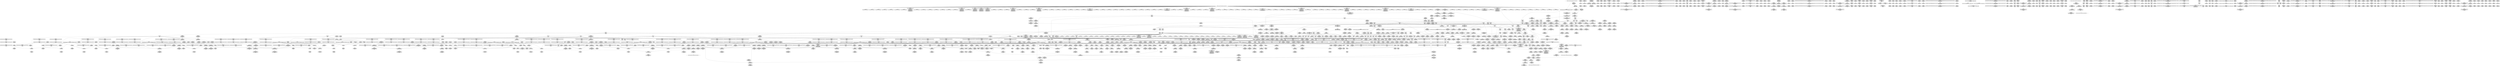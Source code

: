 digraph {
	CE0x4226a90 [shape=record,shape=Mrecord,label="{CE0x4226a90|get_current:tmp1|*SummSource*}"]
	CE0x41c05f0 [shape=record,shape=Mrecord,label="{CE0x41c05f0|8:_%struct.sock*,_:_SCME_34,35_}"]
	CE0x426b900 [shape=record,shape=Mrecord,label="{CE0x426b900|rcu_read_unlock:tmp10|include/linux/rcupdate.h,933}"]
	CE0x421e7c0 [shape=record,shape=Mrecord,label="{CE0x421e7c0|task_sid:do.body5}"]
	CE0x41bf7f0 [shape=record,shape=Mrecord,label="{CE0x41bf7f0|sock_has_perm:tmp3|security/selinux/hooks.c,3964|*SummSource*}"]
	CE0x41b2d80 [shape=record,shape=Mrecord,label="{CE0x41b2d80|28:_i32,_32:_i16,_34:_i8,_:_CMRE_116,117_}"]
	CE0x430fd20 [shape=record,shape=Mrecord,label="{CE0x430fd20|__preempt_count_sub:do.body|*SummSink*}"]
	CE0x41c9a20 [shape=record,shape=Mrecord,label="{CE0x41c9a20|SOCK_INODE:tmp3}"]
	"CONST[source:2(external),value:2(dynamic)][purpose:{subject}][SrcIdx:3]"
	CE0x42645e0 [shape=record,shape=Mrecord,label="{CE0x42645e0|GLOBAL:__preempt_count|Global_var:__preempt_count|*SummSink*}"]
	CE0x428eef0 [shape=record,shape=Mrecord,label="{CE0x428eef0|_ret_i32_%tmp6,_!dbg_!27716|security/selinux/hooks.c,197}"]
	CE0x4302e40 [shape=record,shape=Mrecord,label="{CE0x4302e40|rcu_lock_release:tmp5|include/linux/rcupdate.h,423}"]
	CE0x4268640 [shape=record,shape=Mrecord,label="{CE0x4268640|rcu_read_unlock:if.end|*SummSource*}"]
	CE0x42720e0 [shape=record,shape=Mrecord,label="{CE0x42720e0|task_sid:tmp1}"]
	CE0x425b470 [shape=record,shape=Mrecord,label="{CE0x425b470|SOCK_INODE:bb|*SummSink*}"]
	CE0x42cac80 [shape=record,shape=Mrecord,label="{CE0x42cac80|rcu_lock_acquire:__here|*SummSink*}"]
	CE0x41d3f60 [shape=record,shape=Mrecord,label="{CE0x41d3f60|28:_i32,_32:_i16,_34:_i8,_:_CMRE_81,82_}"]
	CE0x41c13a0 [shape=record,shape=Mrecord,label="{CE0x41c13a0|32:_%struct.sock*,_104:_i8*,_:_CRE_32,40_|*MultipleSource*|Function::selinux_socket_accept&Arg::sock::|security/selinux/hooks.c,4198}"]
	CE0x42e6ec0 [shape=record,shape=Mrecord,label="{CE0x42e6ec0|GLOBAL:__preempt_count_sub|*Constant*}"]
	CE0x425ded0 [shape=record,shape=Mrecord,label="{CE0x425ded0|__rcu_read_lock:tmp7|include/linux/rcupdate.h,240}"]
	CE0x425f830 [shape=record,shape=Mrecord,label="{CE0x425f830|__preempt_count_add:val|Function::__preempt_count_add&Arg::val::|*SummSink*}"]
	CE0x424d800 [shape=record,shape=Mrecord,label="{CE0x424d800|sock_has_perm:type|security/selinux/hooks.c,3972|*SummSink*}"]
	CE0x428af10 [shape=record,shape=Mrecord,label="{CE0x428af10|i64*_getelementptr_inbounds_(_13_x_i64_,_13_x_i64_*___llvm_gcov_ctr126,_i64_0,_i64_9)|*Constant*|*SummSink*}"]
	CE0x42c8630 [shape=record,shape=Mrecord,label="{CE0x42c8630|rcu_read_unlock:tmp18|include/linux/rcupdate.h,933|*SummSink*}"]
	CE0x42634a0 [shape=record,shape=Mrecord,label="{CE0x42634a0|rcu_lock_release:tmp1}"]
	CE0x420dd00 [shape=record,shape=Mrecord,label="{CE0x420dd00|__rcu_read_unlock:tmp6|include/linux/rcupdate.h,245|*SummSink*}"]
	CE0x41b8ad0 [shape=record,shape=Mrecord,label="{CE0x41b8ad0|28:_i32,_32:_i16,_34:_i8,_:_CMRE_55,56_}"]
	CE0x423df10 [shape=record,shape=Mrecord,label="{CE0x423df10|__preempt_count_sub:do.end|*SummSource*}"]
	CE0x42c3c70 [shape=record,shape=Mrecord,label="{CE0x42c3c70|i64*_getelementptr_inbounds_(_4_x_i64_,_4_x_i64_*___llvm_gcov_ctr133,_i64_0,_i64_0)|*Constant*|*SummSink*}"]
	CE0x41dc050 [shape=record,shape=Mrecord,label="{CE0x41dc050|28:_i32,_32:_i16,_34:_i8,_:_CMRE_117,118_}"]
	CE0x41a6ad0 [shape=record,shape=Mrecord,label="{CE0x41a6ad0|i64*_getelementptr_inbounds_(_6_x_i64_,_6_x_i64_*___llvm_gcov_ctr360,_i64_0,_i64_0)|*Constant*|*SummSink*}"]
	CE0x41ad470 [shape=record,shape=Mrecord,label="{CE0x41ad470|selinux_socket_accept:tmp13|security/selinux/hooks.c,4204}"]
	CE0x41a1e50 [shape=record,shape=Mrecord,label="{CE0x41a1e50|_call_void_mcount()_#3|*SummSource*}"]
	CE0x426df90 [shape=record,shape=Mrecord,label="{CE0x426df90|i64_4|*Constant*|*SummSource*}"]
	CE0x420a4f0 [shape=record,shape=Mrecord,label="{CE0x420a4f0|_call_void_rcu_lock_release(%struct.lockdep_map*_rcu_lock_map)_#10,_!dbg_!27733|include/linux/rcupdate.h,935|*SummSource*}"]
	CE0x4274d30 [shape=record,shape=Mrecord,label="{CE0x4274d30|rcu_read_lock:if.end|*SummSource*}"]
	CE0x41b6200 [shape=record,shape=Mrecord,label="{CE0x41b6200|28:_i32,_32:_i16,_34:_i8,_:_CMRE_65,66_}"]
	CE0x423cf50 [shape=record,shape=Mrecord,label="{CE0x423cf50|__preempt_count_sub:val|Function::__preempt_count_sub&Arg::val::}"]
	CE0x41a9580 [shape=record,shape=Mrecord,label="{CE0x41a9580|selinux_socket_accept:if.then|*SummSink*}"]
	CE0x4278660 [shape=record,shape=Mrecord,label="{CE0x4278660|cred_sid:tmp1|*SummSource*}"]
	CE0x41c93f0 [shape=record,shape=Mrecord,label="{CE0x41c93f0|SOCK_INODE:tmp2|*SummSink*}"]
	CE0x42c87a0 [shape=record,shape=Mrecord,label="{CE0x42c87a0|_call_void_lockdep_rcu_suspicious(i8*_getelementptr_inbounds_(_25_x_i8_,_25_x_i8_*_.str45,_i32_0,_i32_0),_i32_934,_i8*_getelementptr_inbounds_(_44_x_i8_,_44_x_i8_*_.str47,_i32_0,_i32_0))_#10,_!dbg_!27726|include/linux/rcupdate.h,933}"]
	CE0x4242e90 [shape=record,shape=Mrecord,label="{CE0x4242e90|8:_%struct.sock*,_:_SCME_47,48_}"]
	CE0x424cf40 [shape=record,shape=Mrecord,label="{CE0x424cf40|i64*_getelementptr_inbounds_(_6_x_i64_,_6_x_i64_*___llvm_gcov_ctr327,_i64_0,_i64_3)|*Constant*|*SummSource*}"]
	CE0x425ecb0 [shape=record,shape=Mrecord,label="{CE0x425ecb0|__rcu_read_lock:tmp6|include/linux/rcupdate.h,240|*SummSource*}"]
	CE0x4289e30 [shape=record,shape=Mrecord,label="{CE0x4289e30|task_sid:tmp26|security/selinux/hooks.c,208}"]
	CE0x4291100 [shape=record,shape=Mrecord,label="{CE0x4291100|GLOBAL:__llvm_gcov_ctr132|Global_var:__llvm_gcov_ctr132}"]
	CE0x4276ec0 [shape=record,shape=Mrecord,label="{CE0x4276ec0|rcu_lock_acquire:entry}"]
	CE0x42e8400 [shape=record,shape=Mrecord,label="{CE0x42e8400|i64*_getelementptr_inbounds_(_4_x_i64_,_4_x_i64_*___llvm_gcov_ctr133,_i64_0,_i64_2)|*Constant*}"]
	CE0x4245ab0 [shape=record,shape=Mrecord,label="{CE0x4245ab0|sock_has_perm:call|security/selinux/hooks.c,3967}"]
	CE0x426c480 [shape=record,shape=Mrecord,label="{CE0x426c480|rcu_read_lock:entry}"]
	CE0x41b86d0 [shape=record,shape=Mrecord,label="{CE0x41b86d0|28:_i32,_32:_i16,_34:_i8,_:_CMRE_50,51_}"]
	CE0x4260240 [shape=record,shape=Mrecord,label="{CE0x4260240|rcu_lock_acquire:tmp2|*SummSource*}"]
	CE0x41ce7c0 [shape=record,shape=Mrecord,label="{CE0x41ce7c0|selinux_socket_accept:sclass|security/selinux/hooks.c,4205}"]
	CE0x4336980 [shape=record,shape=Mrecord,label="{CE0x4336980|i64*_getelementptr_inbounds_(_4_x_i64_,_4_x_i64_*___llvm_gcov_ctr129,_i64_0,_i64_0)|*Constant*|*SummSource*}"]
	CE0x4226e30 [shape=record,shape=Mrecord,label="{CE0x4226e30|_call_void_mcount()_#3|*SummSink*}"]
	CE0x4274dd0 [shape=record,shape=Mrecord,label="{CE0x4274dd0|rcu_read_lock:if.end|*SummSink*}"]
	CE0x429e6e0 [shape=record,shape=Mrecord,label="{CE0x429e6e0|i8_1|*Constant*}"]
	CE0x423c490 [shape=record,shape=Mrecord,label="{CE0x423c490|i64*_getelementptr_inbounds_(_4_x_i64_,_4_x_i64_*___llvm_gcov_ctr135,_i64_0,_i64_3)|*Constant*|*SummSink*}"]
	CE0x41acab0 [shape=record,shape=Mrecord,label="{CE0x41acab0|28:_i32,_32:_i16,_34:_i8,_:_CMRE_21,22_}"]
	CE0x42c9640 [shape=record,shape=Mrecord,label="{CE0x42c9640|i32_934|*Constant*|*SummSource*}"]
	CE0x42504f0 [shape=record,shape=Mrecord,label="{CE0x42504f0|i64*_getelementptr_inbounds_(_6_x_i64_,_6_x_i64_*___llvm_gcov_ctr327,_i64_0,_i64_4)|*Constant*|*SummSink*}"]
	CE0x41f5d70 [shape=record,shape=Mrecord,label="{CE0x41f5d70|COLLAPSED:_GCMRE___llvm_gcov_ctr349_internal_global_2_x_i64_zeroinitializer:_elem_0:default:}"]
	CE0x41ab640 [shape=record,shape=Mrecord,label="{CE0x41ab640|32:_%struct.sock*,_104:_i8*,_:_CRE_16,24_|*MultipleSource*|Function::selinux_socket_accept&Arg::sock::|security/selinux/hooks.c,4198}"]
	CE0x427b9c0 [shape=record,shape=Mrecord,label="{CE0x427b9c0|COLLAPSED:_GCMRE___llvm_gcov_ctr131_internal_global_2_x_i64_zeroinitializer:_elem_0:default:}"]
	CE0x426ca60 [shape=record,shape=Mrecord,label="{CE0x426ca60|rcu_read_unlock:do.end|*SummSource*}"]
	CE0x423b390 [shape=record,shape=Mrecord,label="{CE0x423b390|__rcu_read_unlock:do.body|*SummSink*}"]
	CE0x41f8490 [shape=record,shape=Mrecord,label="{CE0x41f8490|selinux_socket_accept:tmp18|security/selinux/hooks.c,4210|*SummSource*}"]
	CE0x42e39b0 [shape=record,shape=Mrecord,label="{CE0x42e39b0|__preempt_count_sub:tmp1}"]
	CE0x42f6870 [shape=record,shape=Mrecord,label="{CE0x42f6870|rcu_lock_release:tmp6|*SummSource*}"]
	CE0x41c2ff0 [shape=record,shape=Mrecord,label="{CE0x41c2ff0|selinux_socket_accept:call3|security/selinux/hooks.c,4204|*SummSource*}"]
	CE0x41b84e0 [shape=record,shape=Mrecord,label="{CE0x41b84e0|sock_has_perm:if.end|*SummSink*}"]
	CE0x4263da0 [shape=record,shape=Mrecord,label="{CE0x4263da0|GLOBAL:__preempt_count_add|*Constant*|*SummSource*}"]
	CE0x4244200 [shape=record,shape=Mrecord,label="{CE0x4244200|task_sid:task|Function::task_sid&Arg::task::|*SummSource*}"]
	CE0x431c0f0 [shape=record,shape=Mrecord,label="{CE0x431c0f0|__preempt_count_sub:sub|./arch/x86/include/asm/preempt.h,77|*SummSink*}"]
	CE0x42e2cb0 [shape=record,shape=Mrecord,label="{CE0x42e2cb0|__rcu_read_lock:tmp2|*SummSource*}"]
	CE0x4294d90 [shape=record,shape=Mrecord,label="{CE0x4294d90|rcu_read_unlock:tmp6|include/linux/rcupdate.h,933|*SummSink*}"]
	CE0x4277210 [shape=record,shape=Mrecord,label="{CE0x4277210|rcu_read_unlock:tmp3|*SummSink*}"]
	CE0x41b3160 [shape=record,shape=Mrecord,label="{CE0x41b3160|i64*_getelementptr_inbounds_(_6_x_i64_,_6_x_i64_*___llvm_gcov_ctr360,_i64_0,_i64_3)|*Constant*}"]
	CE0x41c7280 [shape=record,shape=Mrecord,label="{CE0x41c7280|28:_i32,_32:_i16,_34:_i8,_:_CMRE_88,89_}"]
	CE0x43366a0 [shape=record,shape=Mrecord,label="{CE0x43366a0|__preempt_count_sub:tmp4|./arch/x86/include/asm/preempt.h,77}"]
	CE0x41d57f0 [shape=record,shape=Mrecord,label="{CE0x41d57f0|_call_void_rcu_read_lock()_#10,_!dbg_!27712|security/selinux/hooks.c,207}"]
	CE0x4264450 [shape=record,shape=Mrecord,label="{CE0x4264450|GLOBAL:__preempt_count|Global_var:__preempt_count}"]
	CE0x42e5590 [shape=record,shape=Mrecord,label="{CE0x42e5590|i64*_getelementptr_inbounds_(_4_x_i64_,_4_x_i64_*___llvm_gcov_ctr129,_i64_0,_i64_3)|*Constant*|*SummSink*}"]
	CE0x42196f0 [shape=record,shape=Mrecord,label="{CE0x42196f0|task_sid:tobool4|security/selinux/hooks.c,208|*SummSource*}"]
	CE0x4279330 [shape=record,shape=Mrecord,label="{CE0x4279330|rcu_lock_acquire:indirectgoto|*SummSource*}"]
	CE0x4243e70 [shape=record,shape=Mrecord,label="{CE0x4243e70|task_sid:entry|*SummSource*}"]
	CE0x4266b10 [shape=record,shape=Mrecord,label="{CE0x4266b10|rcu_read_unlock:tobool1|include/linux/rcupdate.h,933}"]
	CE0x427b2b0 [shape=record,shape=Mrecord,label="{CE0x427b2b0|_ret_void,_!dbg_!27717|include/linux/rcupdate.h,419|*SummSource*}"]
	CE0x41b34a0 [shape=record,shape=Mrecord,label="{CE0x41b34a0|28:_i32,_32:_i16,_34:_i8,_:_CMRE_40,44_|*MultipleSource*|security/selinux/hooks.c,4202|security/selinux/hooks.c,4202|security/selinux/hooks.c,4204|security/selinux/hooks.c,4204|security/selinux/hooks.c,4205}"]
	CE0x4263430 [shape=record,shape=Mrecord,label="{CE0x4263430|i64_1|*Constant*}"]
	CE0x4268350 [shape=record,shape=Mrecord,label="{CE0x4268350|rcu_read_unlock:do.body}"]
	CE0x41be5b0 [shape=record,shape=Mrecord,label="{CE0x41be5b0|i32_3|*Constant*|*SummSink*}"]
	CE0x427e770 [shape=record,shape=Mrecord,label="{CE0x427e770|i64_ptrtoint_(i8*_blockaddress(_rcu_lock_release,_%__here)_to_i64)|*Constant*}"]
	CE0x4263820 [shape=record,shape=Mrecord,label="{CE0x4263820|rcu_read_unlock:if.then}"]
	CE0x4332900 [shape=record,shape=Mrecord,label="{CE0x4332900|__preempt_count_sub:do.end}"]
	CE0x424d660 [shape=record,shape=Mrecord,label="{CE0x424d660|sock_has_perm:type|security/selinux/hooks.c,3972}"]
	CE0x43121f0 [shape=record,shape=Mrecord,label="{CE0x43121f0|i64*_getelementptr_inbounds_(_4_x_i64_,_4_x_i64_*___llvm_gcov_ctr129,_i64_0,_i64_1)|*Constant*|*SummSource*}"]
	CE0x42891d0 [shape=record,shape=Mrecord,label="{CE0x42891d0|task_sid:tmp21|security/selinux/hooks.c,208|*SummSink*}"]
	CE0x4271fb0 [shape=record,shape=Mrecord,label="{CE0x4271fb0|_call_void_mcount()_#3}"]
	CE0x41b74e0 [shape=record,shape=Mrecord,label="{CE0x41b74e0|task_sid:land.lhs.true2|*SummSink*}"]
	CE0x41c0f90 [shape=record,shape=Mrecord,label="{CE0x41c0f90|28:_i32,_32:_i16,_34:_i8,_:_CMRE_101,102_}"]
	CE0x43313b0 [shape=record,shape=Mrecord,label="{CE0x43313b0|i64*_getelementptr_inbounds_(_4_x_i64_,_4_x_i64_*___llvm_gcov_ctr135,_i64_0,_i64_0)|*Constant*|*SummSink*}"]
	CE0x425cb10 [shape=record,shape=Mrecord,label="{CE0x425cb10|_call_void_mcount()_#3|*SummSource*}"]
	CE0x42a1690 [shape=record,shape=Mrecord,label="{CE0x42a1690|rcu_read_lock:tmp19|include/linux/rcupdate.h,882|*SummSink*}"]
	CE0x427d350 [shape=record,shape=Mrecord,label="{CE0x427d350|rcu_lock_acquire:map|Function::rcu_lock_acquire&Arg::map::|*SummSink*}"]
	CE0x420c360 [shape=record,shape=Mrecord,label="{CE0x420c360|__rcu_read_unlock:entry|*SummSource*}"]
	CE0x41b3f70 [shape=record,shape=Mrecord,label="{CE0x41b3f70|i64_1|*Constant*|*SummSink*}"]
	CE0x420cee0 [shape=record,shape=Mrecord,label="{CE0x420cee0|__rcu_read_lock:do.end|*SummSource*}"]
	CE0x429d0a0 [shape=record,shape=Mrecord,label="{CE0x429d0a0|i64*_getelementptr_inbounds_(_11_x_i64_,_11_x_i64_*___llvm_gcov_ctr127,_i64_0,_i64_8)|*Constant*}"]
	CE0x425ec40 [shape=record,shape=Mrecord,label="{CE0x425ec40|__rcu_read_lock:tmp6|include/linux/rcupdate.h,240}"]
	CE0x42e3940 [shape=record,shape=Mrecord,label="{CE0x42e3940|i64_1|*Constant*}"]
	CE0x4296d50 [shape=record,shape=Mrecord,label="{CE0x4296d50|rcu_read_lock:tmp5|include/linux/rcupdate.h,882|*SummSink*}"]
	CE0x4281280 [shape=record,shape=Mrecord,label="{CE0x4281280|_call_void_lockdep_rcu_suspicious(i8*_getelementptr_inbounds_(_25_x_i8_,_25_x_i8_*_.str3,_i32_0,_i32_0),_i32_208,_i8*_getelementptr_inbounds_(_41_x_i8_,_41_x_i8_*_.str44,_i32_0,_i32_0))_#10,_!dbg_!27732|security/selinux/hooks.c,208}"]
	CE0x42190c0 [shape=record,shape=Mrecord,label="{CE0x42190c0|task_sid:tmp13|security/selinux/hooks.c,208|*SummSink*}"]
	CE0x4295df0 [shape=record,shape=Mrecord,label="{CE0x4295df0|i64*_getelementptr_inbounds_(_4_x_i64_,_4_x_i64_*___llvm_gcov_ctr130,_i64_0,_i64_2)|*Constant*}"]
	CE0x4241350 [shape=record,shape=Mrecord,label="{CE0x4241350|task_sid:tmp14|security/selinux/hooks.c,208|*SummSink*}"]
	CE0x41a0430 [shape=record,shape=Mrecord,label="{CE0x41a0430|i32_10|*Constant*}"]
	CE0x426a330 [shape=record,shape=Mrecord,label="{CE0x426a330|i64*_getelementptr_inbounds_(_11_x_i64_,_11_x_i64_*___llvm_gcov_ctr132,_i64_0,_i64_0)|*Constant*|*SummSink*}"]
	CE0x42555d0 [shape=record,shape=Mrecord,label="{CE0x42555d0|sock_has_perm:sid5|security/selinux/hooks.c,3976}"]
	CE0x428a320 [shape=record,shape=Mrecord,label="{CE0x428a320|task_sid:tmp25|security/selinux/hooks.c,208|*SummSink*}"]
	CE0x4277d10 [shape=record,shape=Mrecord,label="{CE0x4277d10|rcu_read_lock:land.lhs.true|*SummSink*}"]
	CE0x41cb060 [shape=record,shape=Mrecord,label="{CE0x41cb060|28:_i32,_32:_i16,_34:_i8,_:_CMRE_68,69_}"]
	CE0x426ae20 [shape=record,shape=Mrecord,label="{CE0x426ae20|rcu_read_unlock:tmp12|include/linux/rcupdate.h,933|*SummSource*}"]
	"CONST[source:1(input),value:2(dynamic)][purpose:{object}][SrcIdx:1]"
	CE0x41e0a90 [shape=record,shape=Mrecord,label="{CE0x41e0a90|i64_0|*Constant*|*SummSink*}"]
	CE0x429c060 [shape=record,shape=Mrecord,label="{CE0x429c060|rcu_read_lock:tmp13|include/linux/rcupdate.h,882|*SummSink*}"]
	CE0x41c67e0 [shape=record,shape=Mrecord,label="{CE0x41c67e0|SOCK_INODE:add.ptr|include/net/sock.h,1412}"]
	CE0x421e6f0 [shape=record,shape=Mrecord,label="{CE0x421e6f0|task_sid:land.lhs.true|*SummSink*}"]
	CE0x4203fd0 [shape=record,shape=Mrecord,label="{CE0x4203fd0|__rcu_read_lock:entry}"]
	CE0x4271eb0 [shape=record,shape=Mrecord,label="{CE0x4271eb0|cred_sid:tmp3|*SummSink*}"]
	CE0x425aeb0 [shape=record,shape=Mrecord,label="{CE0x425aeb0|sock_has_perm:tmp20|security/selinux/hooks.c,3977|*SummSink*}"]
	CE0x4268450 [shape=record,shape=Mrecord,label="{CE0x4268450|rcu_read_unlock:do.body|*SummSink*}"]
	CE0x42e8b70 [shape=record,shape=Mrecord,label="{CE0x42e8b70|__preempt_count_add:tmp5|./arch/x86/include/asm/preempt.h,72}"]
	CE0x41d12f0 [shape=record,shape=Mrecord,label="{CE0x41d12f0|8:_%struct.sock*,_:_SCME_16,18_|*MultipleSource*|security/selinux/hooks.c, 3966|security/selinux/hooks.c,3966|security/selinux/hooks.c,3966}"]
	CE0x42606f0 [shape=record,shape=Mrecord,label="{CE0x42606f0|rcu_lock_release:tmp3}"]
	CE0x42e7eb0 [shape=record,shape=Mrecord,label="{CE0x42e7eb0|_call_void___preempt_count_sub(i32_1)_#10,_!dbg_!27715|include/linux/rcupdate.h,244}"]
	CE0x42932e0 [shape=record,shape=Mrecord,label="{CE0x42932e0|GLOBAL:rcu_lock_map|Global_var:rcu_lock_map}"]
	CE0x42185c0 [shape=record,shape=Mrecord,label="{CE0x42185c0|sock_has_perm:tmp2|*LoadInst*|security/selinux/hooks.c,3964}"]
	CE0x41fb9c0 [shape=record,shape=Mrecord,label="{CE0x41fb9c0|selinux_socket_accept:initialized|security/selinux/hooks.c,4207|*SummSource*}"]
	CE0x420d330 [shape=record,shape=Mrecord,label="{CE0x420d330|__rcu_read_lock:tmp5|include/linux/rcupdate.h,239}"]
	CE0x41b0ac0 [shape=record,shape=Mrecord,label="{CE0x41b0ac0|GLOBAL:get_current|*Constant*|*SummSource*}"]
	CE0x41be970 [shape=record,shape=Mrecord,label="{CE0x41be970|_call_void_mcount()_#3}"]
	CE0x41c7000 [shape=record,shape=Mrecord,label="{CE0x41c7000|28:_i32,_32:_i16,_34:_i8,_:_CMRE_86,87_}"]
	CE0x42e59a0 [shape=record,shape=Mrecord,label="{CE0x42e59a0|__rcu_read_unlock:tmp}"]
	CE0x41be480 [shape=record,shape=Mrecord,label="{CE0x41be480|i32_3|*Constant*|*SummSource*}"]
	CE0x4259dd0 [shape=record,shape=Mrecord,label="{CE0x4259dd0|i64*_getelementptr_inbounds_(_6_x_i64_,_6_x_i64_*___llvm_gcov_ctr327,_i64_0,_i64_5)|*Constant*|*SummSource*}"]
	CE0x42a25a0 [shape=record,shape=Mrecord,label="{CE0x42a25a0|i64*_getelementptr_inbounds_(_11_x_i64_,_11_x_i64_*___llvm_gcov_ctr127,_i64_0,_i64_10)|*Constant*|*SummSink*}"]
	CE0x428edb0 [shape=record,shape=Mrecord,label="{CE0x428edb0|cred_sid:cred|Function::cred_sid&Arg::cred::|*SummSource*}"]
	CE0x426cbf0 [shape=record,shape=Mrecord,label="{CE0x426cbf0|task_sid:tmp1|*SummSink*}"]
	CE0x41fb2e0 [shape=record,shape=Mrecord,label="{CE0x41fb2e0|selinux_socket_accept:sid6|security/selinux/hooks.c,4206|*SummSink*}"]
	CE0x5f28a40 [shape=record,shape=Mrecord,label="{CE0x5f28a40|GLOBAL:sock_has_perm|*Constant*|*SummSource*}"]
	CE0x4254160 [shape=record,shape=Mrecord,label="{CE0x4254160|sock_has_perm:u2|security/selinux/hooks.c,3974}"]
	CE0x41a5fc0 [shape=record,shape=Mrecord,label="{CE0x41a5fc0|i64*_getelementptr_inbounds_(_6_x_i64_,_6_x_i64_*___llvm_gcov_ctr360,_i64_0,_i64_0)|*Constant*}"]
	CE0x426c260 [shape=record,shape=Mrecord,label="{CE0x426c260|_call_void_mcount()_#3}"]
	CE0x41a8660 [shape=record,shape=Mrecord,label="{CE0x41a8660|sock_has_perm:entry|*SummSource*}"]
	CE0x42e3ae0 [shape=record,shape=Mrecord,label="{CE0x42e3ae0|i64*_getelementptr_inbounds_(_4_x_i64_,_4_x_i64_*___llvm_gcov_ctr129,_i64_0,_i64_0)|*Constant*|*SummSink*}"]
	CE0x41daae0 [shape=record,shape=Mrecord,label="{CE0x41daae0|SOCK_INODE:tmp1|*SummSink*}"]
	CE0x4297660 [shape=record,shape=Mrecord,label="{CE0x4297660|rcu_read_lock:call|include/linux/rcupdate.h,882|*SummSource*}"]
	CE0x4337190 [shape=record,shape=Mrecord,label="{CE0x4337190|i64*_getelementptr_inbounds_(_4_x_i64_,_4_x_i64_*___llvm_gcov_ctr135,_i64_0,_i64_0)|*Constant*}"]
	CE0x42976d0 [shape=record,shape=Mrecord,label="{CE0x42976d0|i32_0|*Constant*}"]
	CE0x420cbf0 [shape=record,shape=Mrecord,label="{CE0x420cbf0|GLOBAL:rcu_lock_release|*Constant*}"]
	CE0x427f700 [shape=record,shape=Mrecord,label="{CE0x427f700|rcu_lock_release:tmp7}"]
	CE0x41cc130 [shape=record,shape=Mrecord,label="{CE0x41cc130|28:_i32,_32:_i16,_34:_i8,_:_CMRE_108,109_}"]
	CE0x41cbd00 [shape=record,shape=Mrecord,label="{CE0x41cbd00|28:_i32,_32:_i16,_34:_i8,_:_CMRE_104,105_}"]
	CE0x41a89d0 [shape=record,shape=Mrecord,label="{CE0x41a89d0|i32_5|*Constant*|*SummSink*}"]
	CE0x4286d50 [shape=record,shape=Mrecord,label="{CE0x4286d50|rcu_lock_acquire:tmp6}"]
	CE0x420ddc0 [shape=record,shape=Mrecord,label="{CE0x420ddc0|__rcu_read_lock:bb|*SummSource*}"]
	CE0x41a6e10 [shape=record,shape=Mrecord,label="{CE0x41a6e10|i64_1|*Constant*|*SummSource*}"]
	CE0x41a8500 [shape=record,shape=Mrecord,label="{CE0x41a8500|_call_void_mcount()_#3}"]
	CE0x420fc60 [shape=record,shape=Mrecord,label="{CE0x420fc60|__preempt_count_add:tmp7|./arch/x86/include/asm/preempt.h,73}"]
	CE0x41abb50 [shape=record,shape=Mrecord,label="{CE0x41abb50|selinux_socket_accept:tmp1}"]
	CE0x42602b0 [shape=record,shape=Mrecord,label="{CE0x42602b0|rcu_lock_acquire:tmp2|*SummSink*}"]
	CE0x429c520 [shape=record,shape=Mrecord,label="{CE0x429c520|rcu_read_lock:tmp14|include/linux/rcupdate.h,882|*SummSink*}"]
	CE0x42621e0 [shape=record,shape=Mrecord,label="{CE0x42621e0|rcu_read_unlock:call|include/linux/rcupdate.h,933}"]
	CE0x423d170 [shape=record,shape=Mrecord,label="{CE0x423d170|__preempt_count_sub:val|Function::__preempt_count_sub&Arg::val::|*SummSink*}"]
	CE0x420db10 [shape=record,shape=Mrecord,label="{CE0x420db10|__rcu_read_unlock:tmp6|include/linux/rcupdate.h,245}"]
	CE0x42e4a90 [shape=record,shape=Mrecord,label="{CE0x42e4a90|GLOBAL:__preempt_count_sub|*Constant*|*SummSource*}"]
	CE0x42e9960 [shape=record,shape=Mrecord,label="{CE0x42e9960|__rcu_read_lock:tmp2}"]
	CE0x41c9310 [shape=record,shape=Mrecord,label="{CE0x41c9310|SOCK_INODE:tmp2}"]
	CE0x4248a20 [shape=record,shape=Mrecord,label="{CE0x4248a20|GLOBAL:task_sid.__warned|Global_var:task_sid.__warned|*SummSource*}"]
	CE0x4258550 [shape=record,shape=Mrecord,label="{CE0x4258550|avc_has_perm:tclass|Function::avc_has_perm&Arg::tclass::|*SummSource*}"]
	CE0x42fa3d0 [shape=record,shape=Mrecord,label="{CE0x42fa3d0|rcu_lock_acquire:tmp5|include/linux/rcupdate.h,418}"]
	CE0x429de60 [shape=record,shape=Mrecord,label="{CE0x429de60|rcu_read_lock:tmp17|include/linux/rcupdate.h,882}"]
	CE0x41b7040 [shape=record,shape=Mrecord,label="{CE0x41b7040|28:_i32,_32:_i16,_34:_i8,_:_CMRE_17,18_}"]
	CE0x41cae10 [shape=record,shape=Mrecord,label="{CE0x41cae10|selinux_socket_accept:tmp5|security/selinux/hooks.c,4199|*SummSink*}"]
	CE0x41d3340 [shape=record,shape=Mrecord,label="{CE0x41d3340|i32_2|*Constant*}"]
	CE0x427c450 [shape=record,shape=Mrecord,label="{CE0x427c450|rcu_read_lock:tmp4|include/linux/rcupdate.h,882}"]
	CE0x4254fb0 [shape=record,shape=Mrecord,label="{CE0x4254fb0|sock_has_perm:sk4|security/selinux/hooks.c,3974|*SummSource*}"]
	CE0x4287c20 [shape=record,shape=Mrecord,label="{CE0x4287c20|GLOBAL:lockdep_rcu_suspicious|*Constant*|*SummSource*}"]
	CE0x41fc020 [shape=record,shape=Mrecord,label="{CE0x41fc020|sock_has_perm:sid|security/selinux/hooks.c,3969|*SummSource*}"]
	CE0x41f6700 [shape=record,shape=Mrecord,label="{CE0x41f6700|SOCK_INODE:tmp5|include/net/sock.h,1412|*SummSink*}"]
	CE0x428fe30 [shape=record,shape=Mrecord,label="{CE0x428fe30|rcu_read_unlock:entry|*SummSource*}"]
	CE0x42a2e90 [shape=record,shape=Mrecord,label="{CE0x42a2e90|rcu_read_lock:tmp22|include/linux/rcupdate.h,884|*SummSink*}"]
	CE0x4244270 [shape=record,shape=Mrecord,label="{CE0x4244270|task_sid:task|Function::task_sid&Arg::task::|*SummSink*}"]
	CE0x42924e0 [shape=record,shape=Mrecord,label="{CE0x42924e0|rcu_read_unlock:tmp7|include/linux/rcupdate.h,933}"]
	CE0x41d59a0 [shape=record,shape=Mrecord,label="{CE0x41d59a0|_call_void_rcu_read_lock()_#10,_!dbg_!27712|security/selinux/hooks.c,207|*SummSink*}"]
	CE0x42633a0 [shape=record,shape=Mrecord,label="{CE0x42633a0|rcu_lock_release:tmp|*SummSink*}"]
	CE0x41b1950 [shape=record,shape=Mrecord,label="{CE0x41b1950|get_current:entry|*SummSource*}"]
	CE0x4299fb0 [shape=record,shape=Mrecord,label="{CE0x4299fb0|rcu_read_lock:tmp11|include/linux/rcupdate.h,882}"]
	CE0x4257a70 [shape=record,shape=Mrecord,label="{CE0x4257a70|avc_has_perm:entry|*SummSource*}"]
	CE0x423baa0 [shape=record,shape=Mrecord,label="{CE0x423baa0|__preempt_count_add:bb}"]
	CE0x42e2160 [shape=record,shape=Mrecord,label="{CE0x42e2160|COLLAPSED:_GCMRE___llvm_gcov_ctr133_internal_global_4_x_i64_zeroinitializer:_elem_0:default:}"]
	CE0x42187d0 [shape=record,shape=Mrecord,label="{CE0x42187d0|sock_has_perm:tmp2|*LoadInst*|security/selinux/hooks.c,3964|*SummSource*}"]
	CE0x41a8f50 [shape=record,shape=Mrecord,label="{CE0x41a8f50|selinux_socket_accept:if.end}"]
	CE0x424ae40 [shape=record,shape=Mrecord,label="{CE0x424ae40|task_sid:tmp24|security/selinux/hooks.c,208}"]
	CE0x4250930 [shape=record,shape=Mrecord,label="{CE0x4250930|sock_has_perm:tmp13|security/selinux/hooks.c,3972|*SummSource*}"]
	CE0x4262700 [shape=record,shape=Mrecord,label="{CE0x4262700|i64*_getelementptr_inbounds_(_4_x_i64_,_4_x_i64_*___llvm_gcov_ctr130,_i64_0,_i64_1)|*Constant*}"]
	CE0x41d4b80 [shape=record,shape=Mrecord,label="{CE0x41d4b80|sock_has_perm:tmp1}"]
	CE0x427f990 [shape=record,shape=Mrecord,label="{CE0x427f990|rcu_lock_release:tmp7|*SummSink*}"]
	CE0x42c9d80 [shape=record,shape=Mrecord,label="{CE0x42c9d80|i8*_getelementptr_inbounds_(_44_x_i8_,_44_x_i8_*_.str47,_i32_0,_i32_0)|*Constant*}"]
	CE0x4262090 [shape=record,shape=Mrecord,label="{CE0x4262090|_call_void_mcount()_#3|*SummSink*}"]
	CE0x42e4240 [shape=record,shape=Mrecord,label="{CE0x42e4240|i64*_getelementptr_inbounds_(_4_x_i64_,_4_x_i64_*___llvm_gcov_ctr135,_i64_0,_i64_1)|*Constant*|*SummSink*}"]
	CE0x4295ad0 [shape=record,shape=Mrecord,label="{CE0x4295ad0|rcu_read_unlock:tmp4|include/linux/rcupdate.h,933|*SummSink*}"]
	CE0x41cb360 [shape=record,shape=Mrecord,label="{CE0x41cb360|28:_i32,_32:_i16,_34:_i8,_:_CMRE_72,73_}"]
	CE0x420e140 [shape=record,shape=Mrecord,label="{CE0x420e140|i64*_getelementptr_inbounds_(_4_x_i64_,_4_x_i64_*___llvm_gcov_ctr130,_i64_0,_i64_1)|*Constant*|*SummSink*}"]
	CE0x423d3d0 [shape=record,shape=Mrecord,label="{CE0x423d3d0|_ret_void,_!dbg_!27720|./arch/x86/include/asm/preempt.h,78|*SummSource*}"]
	CE0x41c3100 [shape=record,shape=Mrecord,label="{CE0x41c3100|selinux_socket_accept:call3|security/selinux/hooks.c,4204|*SummSink*}"]
	CE0x42e71b0 [shape=record,shape=Mrecord,label="{CE0x42e71b0|i64*_getelementptr_inbounds_(_4_x_i64_,_4_x_i64_*___llvm_gcov_ctr133,_i64_0,_i64_1)|*Constant*|*SummSource*}"]
	CE0x42623f0 [shape=record,shape=Mrecord,label="{CE0x42623f0|rcu_lock_acquire:tmp1}"]
	CE0x42de1e0 [shape=record,shape=Mrecord,label="{CE0x42de1e0|GLOBAL:__preempt_count|Global_var:__preempt_count}"]
	CE0x42590b0 [shape=record,shape=Mrecord,label="{CE0x42590b0|avc_has_perm:auditdata|Function::avc_has_perm&Arg::auditdata::|*SummSink*}"]
	CE0x41e5370 [shape=record,shape=Mrecord,label="{CE0x41e5370|_ret_i32_%retval.0,_!dbg_!27740|security/selinux/hooks.c,3977|*SummSink*}"]
	CE0x41a1680 [shape=record,shape=Mrecord,label="{CE0x41a1680|_call_void_mcount()_#3|*SummSink*}"]
	CE0x420de30 [shape=record,shape=Mrecord,label="{CE0x420de30|__rcu_read_lock:do.body}"]
	CE0x41a6c30 [shape=record,shape=Mrecord,label="{CE0x41a6c30|_ret_%struct.task_struct*_%tmp4,_!dbg_!27714|./arch/x86/include/asm/current.h,14|*SummSink*}"]
	CE0x41b5f00 [shape=record,shape=Mrecord,label="{CE0x41b5f00|28:_i32,_32:_i16,_34:_i8,_:_CMRE_61,62_}"]
	CE0x4332580 [shape=record,shape=Mrecord,label="{CE0x4332580|__preempt_count_sub:tmp4|./arch/x86/include/asm/preempt.h,77|*SummSource*}"]
	CE0x4208170 [shape=record,shape=Mrecord,label="{CE0x4208170|sock_has_perm:ad|security/selinux/hooks.c, 3965}"]
	CE0x41f85e0 [shape=record,shape=Mrecord,label="{CE0x41f85e0|selinux_socket_accept:tmp18|security/selinux/hooks.c,4210|*SummSink*}"]
	CE0x42e21d0 [shape=record,shape=Mrecord,label="{CE0x42e21d0|rcu_lock_release:tmp|*SummSource*}"]
	CE0x41b5af0 [shape=record,shape=Mrecord,label="{CE0x41b5af0|sock_has_perm:tmp8|security/selinux/hooks.c,3969|*SummSource*}"]
	CE0x429e990 [shape=record,shape=Mrecord,label="{CE0x429e990|_call_void_lockdep_rcu_suspicious(i8*_getelementptr_inbounds_(_25_x_i8_,_25_x_i8_*_.str45,_i32_0,_i32_0),_i32_883,_i8*_getelementptr_inbounds_(_42_x_i8_,_42_x_i8_*_.str46,_i32_0,_i32_0))_#10,_!dbg_!27728|include/linux/rcupdate.h,882}"]
	CE0x41bc660 [shape=record,shape=Mrecord,label="{CE0x41bc660|selinux_socket_accept:sclass5|security/selinux/hooks.c,4205}"]
	CE0x423c8b0 [shape=record,shape=Mrecord,label="{CE0x423c8b0|__rcu_read_unlock:do.end|*SummSink*}"]
	CE0x4301e20 [shape=record,shape=Mrecord,label="{CE0x4301e20|void_(i32*,_i32,_i32*)*_asm_addl_$1,_%gs:$0_,_*m,ri,*m,_dirflag_,_fpsr_,_flags_|*SummSink*}"]
	CE0x4303510 [shape=record,shape=Mrecord,label="{CE0x4303510|_call_void_lock_release(%struct.lockdep_map*_%map,_i32_1,_i64_ptrtoint_(i8*_blockaddress(_rcu_lock_release,_%__here)_to_i64))_#10,_!dbg_!27716|include/linux/rcupdate.h,423|*SummSource*}"]
	CE0x41b6f80 [shape=record,shape=Mrecord,label="{CE0x41b6f80|28:_i32,_32:_i16,_34:_i8,_:_CMRE_16,17_}"]
	CE0x4292f30 [shape=record,shape=Mrecord,label="{CE0x4292f30|cred_sid:tmp6|security/selinux/hooks.c,197|*SummSource*}"]
	CE0x4288af0 [shape=record,shape=Mrecord,label="{CE0x4288af0|task_sid:tmp20|security/selinux/hooks.c,208}"]
	CE0x428eab0 [shape=record,shape=Mrecord,label="{CE0x428eab0|cred_sid:entry|*SummSink*}"]
	CE0x41b16c0 [shape=record,shape=Mrecord,label="{CE0x41b16c0|selinux_socket_accept:tmp14|security/selinux/hooks.c,4204|*SummSink*}"]
	CE0x42e5d90 [shape=record,shape=Mrecord,label="{CE0x42e5d90|rcu_lock_acquire:tmp7|*SummSource*}"]
	CE0x4245b80 [shape=record,shape=Mrecord,label="{CE0x4245b80|sock_has_perm:call|security/selinux/hooks.c,3967|*SummSource*}"]
	CE0x41b8820 [shape=record,shape=Mrecord,label="{CE0x41b8820|28:_i32,_32:_i16,_34:_i8,_:_CMRE_107,108_}"]
	CE0x41f9260 [shape=record,shape=Mrecord,label="{CE0x41f9260|selinux_socket_accept:sid|security/selinux/hooks.c,4206|*SummSink*}"]
	CE0x41cb420 [shape=record,shape=Mrecord,label="{CE0x41cb420|28:_i32,_32:_i16,_34:_i8,_:_CMRE_73,74_}"]
	CE0x423b020 [shape=record,shape=Mrecord,label="{CE0x423b020|__preempt_count_add:tmp1|*SummSource*}"]
	CE0x426e7c0 [shape=record,shape=Mrecord,label="{CE0x426e7c0|rcu_read_lock:tmp4|include/linux/rcupdate.h,882|*SummSink*}"]
	CE0x41d6890 [shape=record,shape=Mrecord,label="{CE0x41d6890|get_current:tmp4|./arch/x86/include/asm/current.h,14|*SummSink*}"]
	CE0x42501e0 [shape=record,shape=Mrecord,label="{CE0x42501e0|i64*_getelementptr_inbounds_(_6_x_i64_,_6_x_i64_*___llvm_gcov_ctr327,_i64_0,_i64_4)|*Constant*}"]
	CE0x41be7e0 [shape=record,shape=Mrecord,label="{CE0x41be7e0|selinux_socket_accept:tmp4|security/selinux/hooks.c,4199|*SummSource*}"]
	CE0x41abaa0 [shape=record,shape=Mrecord,label="{CE0x41abaa0|selinux_socket_accept:entry|*SummSink*}"]
	CE0x41c9d20 [shape=record,shape=Mrecord,label="{CE0x41c9d20|sock_has_perm:ad|security/selinux/hooks.c, 3965|*SummSource*}"]
	CE0x425a830 [shape=record,shape=Mrecord,label="{CE0x425a830|sock_has_perm:tmp19|security/selinux/hooks.c,3977|*SummSource*}"]
	CE0x424c620 [shape=record,shape=Mrecord,label="{CE0x424c620|sock_has_perm:tmp9|security/selinux/hooks.c,3969|*SummSink*}"]
	CE0x41d0bf0 [shape=record,shape=Mrecord,label="{CE0x41d0bf0|i8_0|*Constant*|*SummSource*}"]
	CE0x4289bd0 [shape=record,shape=Mrecord,label="{CE0x4289bd0|i64*_getelementptr_inbounds_(_13_x_i64_,_13_x_i64_*___llvm_gcov_ctr126,_i64_0,_i64_11)|*Constant*|*SummSink*}"]
	CE0x4256510 [shape=record,shape=Mrecord,label="{CE0x4256510|sock_has_perm:sclass|security/selinux/hooks.c,3976}"]
	CE0x42880c0 [shape=record,shape=Mrecord,label="{CE0x42880c0|i32_208|*Constant*|*SummSource*}"]
	CE0x427e5a0 [shape=record,shape=Mrecord,label="{CE0x427e5a0|GLOBAL:lock_release|*Constant*|*SummSink*}"]
	CE0x4277360 [shape=record,shape=Mrecord,label="{CE0x4277360|_call_void_mcount()_#3}"]
	CE0x41c3ab0 [shape=record,shape=Mrecord,label="{CE0x41c3ab0|8:_%struct.sock*,_:_SCME_20,22_|*MultipleSource*|security/selinux/hooks.c, 3966|security/selinux/hooks.c,3966|security/selinux/hooks.c,3966}"]
	CE0x4267760 [shape=record,shape=Mrecord,label="{CE0x4267760|rcu_lock_acquire:tmp4|include/linux/rcupdate.h,418}"]
	CE0x42904d0 [shape=record,shape=Mrecord,label="{CE0x42904d0|_ret_void,_!dbg_!27735|include/linux/rcupdate.h,938|*SummSink*}"]
	CE0x41a04a0 [shape=record,shape=Mrecord,label="{CE0x41a04a0|_ret_%struct.inode*_%vfs_inode,_!dbg_!27717|include/net/sock.h,1412}"]
	CE0x4254400 [shape=record,shape=Mrecord,label="{CE0x4254400|sock_has_perm:u2|security/selinux/hooks.c,3974|*SummSink*}"]
	CE0x4243220 [shape=record,shape=Mrecord,label="{CE0x4243220|8:_%struct.sock*,_:_SCME_50,51_}"]
	CE0x423f6b0 [shape=record,shape=Mrecord,label="{CE0x423f6b0|__preempt_count_sub:sub|./arch/x86/include/asm/preempt.h,77|*SummSource*}"]
	CE0x41aa830 [shape=record,shape=Mrecord,label="{CE0x41aa830|sock_has_perm:net|security/selinux/hooks.c, 3966|*SummSource*}"]
	CE0x41b55f0 [shape=record,shape=Mrecord,label="{CE0x41b55f0|sock_has_perm:tmp8|security/selinux/hooks.c,3969}"]
	CE0x430f460 [shape=record,shape=Mrecord,label="{CE0x430f460|i64*_getelementptr_inbounds_(_4_x_i64_,_4_x_i64_*___llvm_gcov_ctr129,_i64_0,_i64_2)|*Constant*}"]
	CE0x42a0d90 [shape=record,shape=Mrecord,label="{CE0x42a0d90|i64*_getelementptr_inbounds_(_11_x_i64_,_11_x_i64_*___llvm_gcov_ctr127,_i64_0,_i64_9)|*Constant*|*SummSink*}"]
	CE0x429a850 [shape=record,shape=Mrecord,label="{CE0x429a850|rcu_read_lock:tmp12|include/linux/rcupdate.h,882|*SummSink*}"]
	CE0x41f9650 [shape=record,shape=Mrecord,label="{CE0x41f9650|selinux_socket_accept:tmp17|security/selinux/hooks.c,4210|*SummSource*}"]
	CE0x427a790 [shape=record,shape=Mrecord,label="{CE0x427a790|task_sid:land.lhs.true|*SummSource*}"]
	CE0x424cc30 [shape=record,shape=Mrecord,label="{CE0x424cc30|i64*_getelementptr_inbounds_(_6_x_i64_,_6_x_i64_*___llvm_gcov_ctr327,_i64_0,_i64_3)|*Constant*}"]
	CE0x42e1c90 [shape=record,shape=Mrecord,label="{CE0x42e1c90|i64*_getelementptr_inbounds_(_4_x_i64_,_4_x_i64_*___llvm_gcov_ctr133,_i64_0,_i64_0)|*Constant*|*SummSource*}"]
	CE0x41a3260 [shape=record,shape=Mrecord,label="{CE0x41a3260|selinux_socket_accept:call1|security/selinux/hooks.c,4198}"]
	CE0x42e82b0 [shape=record,shape=Mrecord,label="{CE0x42e82b0|_call_void_mcount()_#3|*SummSink*}"]
	CE0x41b3970 [shape=record,shape=Mrecord,label="{CE0x41b3970|get_current:entry}"]
	CE0x41f61d0 [shape=record,shape=Mrecord,label="{CE0x41f61d0|get_current:bb|*SummSink*}"]
	CE0x42768a0 [shape=record,shape=Mrecord,label="{CE0x42768a0|task_sid:tobool1|security/selinux/hooks.c,208}"]
	CE0x42509a0 [shape=record,shape=Mrecord,label="{CE0x42509a0|sock_has_perm:tmp13|security/selinux/hooks.c,3972|*SummSink*}"]
	CE0x42e8240 [shape=record,shape=Mrecord,label="{CE0x42e8240|_call_void_mcount()_#3|*SummSource*}"]
	CE0x4203960 [shape=record,shape=Mrecord,label="{CE0x4203960|task_sid:tmp7|security/selinux/hooks.c,208|*SummSource*}"]
	CE0x42e4a20 [shape=record,shape=Mrecord,label="{CE0x42e4a20|GLOBAL:__preempt_count_sub|*Constant*|*SummSink*}"]
	CE0x42459e0 [shape=record,shape=Mrecord,label="{CE0x42459e0|i32_8|*Constant*|*SummSink*}"]
	CE0x4260540 [shape=record,shape=Mrecord,label="{CE0x4260540|rcu_lock_acquire:tmp3}"]
	CE0x4299400 [shape=record,shape=Mrecord,label="{CE0x4299400|i64_4|*Constant*}"]
	CE0x42430f0 [shape=record,shape=Mrecord,label="{CE0x42430f0|8:_%struct.sock*,_:_SCME_49,50_}"]
	CE0x4242fc0 [shape=record,shape=Mrecord,label="{CE0x4242fc0|8:_%struct.sock*,_:_SCME_48,49_}"]
	CE0x4252ae0 [shape=record,shape=Mrecord,label="{CE0x4252ae0|sock_has_perm:u|security/selinux/hooks.c,3973|*SummSink*}"]
	CE0x426d480 [shape=record,shape=Mrecord,label="{CE0x426d480|rcu_read_lock:entry|*SummSink*}"]
	CE0x42548c0 [shape=record,shape=Mrecord,label="{CE0x42548c0|sock_has_perm:net3|security/selinux/hooks.c,3974|*SummSink*}"]
	CE0x41d6e50 [shape=record,shape=Mrecord,label="{CE0x41d6e50|get_current:tmp2|*SummSink*}"]
	CE0x427aee0 [shape=record,shape=Mrecord,label="{CE0x427aee0|task_sid:tmp5|security/selinux/hooks.c,208|*SummSource*}"]
	CE0x41a68c0 [shape=record,shape=Mrecord,label="{CE0x41a68c0|selinux_socket_accept:if.then|*SummSource*}"]
	CE0x423b280 [shape=record,shape=Mrecord,label="{CE0x423b280|i64_1|*Constant*}"]
	CE0x426b3d0 [shape=record,shape=Mrecord,label="{CE0x426b3d0|i32_1|*Constant*}"]
	CE0x3a6d460 [shape=record,shape=Mrecord,label="{CE0x3a6d460|GLOBAL:SOCK_INODE|*Constant*|*SummSource*}"]
	CE0x4302fc0 [shape=record,shape=Mrecord,label="{CE0x4302fc0|rcu_lock_release:tmp5|include/linux/rcupdate.h,423|*SummSource*}"]
	CE0x428e850 [shape=record,shape=Mrecord,label="{CE0x428e850|cred_sid:entry}"]
	CE0x41fbf20 [shape=record,shape=Mrecord,label="{CE0x41fbf20|sock_has_perm:sid|security/selinux/hooks.c,3969}"]
	CE0x427ada0 [shape=record,shape=Mrecord,label="{CE0x427ada0|i64_2|*Constant*}"]
	CE0x426abe0 [shape=record,shape=Mrecord,label="{CE0x426abe0|rcu_read_unlock:tmp12|include/linux/rcupdate.h,933}"]
	CE0x428eb90 [shape=record,shape=Mrecord,label="{CE0x428eb90|cred_sid:cred|Function::cred_sid&Arg::cred::}"]
	CE0x425c4c0 [shape=record,shape=Mrecord,label="{CE0x425c4c0|i64_1|*Constant*}"]
	CE0x424d230 [shape=record,shape=Mrecord,label="{CE0x424d230|i64*_getelementptr_inbounds_(_6_x_i64_,_6_x_i64_*___llvm_gcov_ctr327,_i64_0,_i64_3)|*Constant*|*SummSink*}"]
	CE0x41b8b90 [shape=record,shape=Mrecord,label="{CE0x41b8b90|28:_i32,_32:_i16,_34:_i8,_:_CMRE_56,57_}"]
	CE0x41bff80 [shape=record,shape=Mrecord,label="{CE0x41bff80|8:_%struct.sock*,_:_SCME_28,29_}"]
	CE0x42fa000 [shape=record,shape=Mrecord,label="{CE0x42fa000|__preempt_count_add:tmp5|./arch/x86/include/asm/preempt.h,72|*SummSink*}"]
	CE0x421a010 [shape=record,shape=Mrecord,label="{CE0x421a010|i8_0|*Constant*}"]
	CE0x427ea40 [shape=record,shape=Mrecord,label="{CE0x427ea40|i64*_getelementptr_inbounds_(_4_x_i64_,_4_x_i64_*___llvm_gcov_ctr133,_i64_0,_i64_3)|*Constant*}"]
	CE0x41fd220 [shape=record,shape=Mrecord,label="{CE0x41fd220|sock_has_perm:tmp7|security/selinux/hooks.c,3969|*SummSource*}"]
	CE0x41dd050 [shape=record,shape=Mrecord,label="{CE0x41dd050|sock_has_perm:sk_security|security/selinux/hooks.c,3964|*SummSource*}"]
	CE0x428e2b0 [shape=record,shape=Mrecord,label="{CE0x428e2b0|task_sid:call7|security/selinux/hooks.c,208|*SummSink*}"]
	CE0x42e53f0 [shape=record,shape=Mrecord,label="{CE0x42e53f0|__rcu_read_unlock:tmp2|*SummSource*}"]
	CE0x4263f00 [shape=record,shape=Mrecord,label="{CE0x4263f00|__preempt_count_add:entry|*SummSource*}"]
	CE0x4273940 [shape=record,shape=Mrecord,label="{CE0x4273940|task_sid:do.body|*SummSource*}"]
	CE0x41b1dd0 [shape=record,shape=Mrecord,label="{CE0x41b1dd0|selinux_socket_accept:tmp10|security/selinux/hooks.c,4202|*SummSink*}"]
	CE0x41cb4e0 [shape=record,shape=Mrecord,label="{CE0x41cb4e0|28:_i32,_32:_i16,_34:_i8,_:_CMRE_74,75_}"]
	CE0x4277a60 [shape=record,shape=Mrecord,label="{CE0x4277a60|rcu_read_lock:do.body|*SummSink*}"]
	CE0x4240260 [shape=record,shape=Mrecord,label="{CE0x4240260|__preempt_count_add:tmp2}"]
	CE0x423b780 [shape=record,shape=Mrecord,label="{CE0x423b780|i64*_getelementptr_inbounds_(_4_x_i64_,_4_x_i64_*___llvm_gcov_ctr134,_i64_0,_i64_0)|*Constant*|*SummSource*}"]
	CE0x4272dc0 [shape=record,shape=Mrecord,label="{CE0x4272dc0|cred_sid:tmp2|*SummSource*}"]
	CE0x425fd50 [shape=record,shape=Mrecord,label="{CE0x425fd50|rcu_read_unlock:tmp3}"]
	CE0x4209850 [shape=record,shape=Mrecord,label="{CE0x4209850|sock_has_perm:cleanup|*SummSource*}"]
	CE0x43299b0 [shape=record,shape=Mrecord,label="{CE0x43299b0|i64*_getelementptr_inbounds_(_4_x_i64_,_4_x_i64_*___llvm_gcov_ctr129,_i64_0,_i64_1)|*Constant*}"]
	CE0x426f530 [shape=record,shape=Mrecord,label="{CE0x426f530|i32_0|*Constant*}"]
	CE0x429ae50 [shape=record,shape=Mrecord,label="{CE0x429ae50|rcu_read_lock:call3|include/linux/rcupdate.h,882|*SummSink*}"]
	CE0x42f9ba0 [shape=record,shape=Mrecord,label="{CE0x42f9ba0|__rcu_read_lock:do.body|*SummSink*}"]
	CE0x424acc0 [shape=record,shape=Mrecord,label="{CE0x424acc0|task_sid:tmp22|security/selinux/hooks.c,208|*SummSink*}"]
	CE0x42781e0 [shape=record,shape=Mrecord,label="{CE0x42781e0|task_sid:call|security/selinux/hooks.c,208|*SummSink*}"]
	CE0x41f9450 [shape=record,shape=Mrecord,label="{CE0x41f9450|selinux_socket_accept:sclass5|security/selinux/hooks.c,4205|*SummSource*}"]
	CE0x430e110 [shape=record,shape=Mrecord,label="{CE0x430e110|i64*_getelementptr_inbounds_(_4_x_i64_,_4_x_i64_*___llvm_gcov_ctr135,_i64_0,_i64_1)|*Constant*|*SummSource*}"]
	CE0x420c190 [shape=record,shape=Mrecord,label="{CE0x420c190|GLOBAL:__rcu_read_unlock|*Constant*|*SummSource*}"]
	CE0x41aaac0 [shape=record,shape=Mrecord,label="{CE0x41aaac0|SOCK_INODE:tmp4|include/net/sock.h,1412|*SummSink*}"]
	CE0x41df880 [shape=record,shape=Mrecord,label="{CE0x41df880|selinux_socket_accept:tobool|security/selinux/hooks.c,4199}"]
	CE0x4255750 [shape=record,shape=Mrecord,label="{CE0x4255750|sock_has_perm:sid5|security/selinux/hooks.c,3976|*SummSource*}"]
	CE0x41e65f0 [shape=record,shape=Mrecord,label="{CE0x41e65f0|_ret_i32_%retval.0,_!dbg_!27740|security/selinux/hooks.c,3977}"]
	CE0x41b65b0 [shape=record,shape=Mrecord,label="{CE0x41b65b0|i32_4|*Constant*}"]
	CE0x41b1c60 [shape=record,shape=Mrecord,label="{CE0x41b1c60|selinux_socket_accept:tmp10|security/selinux/hooks.c,4202|*SummSource*}"]
	CE0x426eca0 [shape=record,shape=Mrecord,label="{CE0x426eca0|task_sid:do.end6|*SummSource*}"]
	CE0x42037f0 [shape=record,shape=Mrecord,label="{CE0x42037f0|task_sid:tmp7|security/selinux/hooks.c,208}"]
	CE0x428ad20 [shape=record,shape=Mrecord,label="{CE0x428ad20|i64*_getelementptr_inbounds_(_13_x_i64_,_13_x_i64_*___llvm_gcov_ctr126,_i64_0,_i64_9)|*Constant*|*SummSource*}"]
	CE0x41c8350 [shape=record,shape=Mrecord,label="{CE0x41c8350|28:_i32,_32:_i16,_34:_i8,_:_CMRE_12,13_}"]
	CE0x41dc2d0 [shape=record,shape=Mrecord,label="{CE0x41dc2d0|28:_i32,_32:_i16,_34:_i8,_:_CMRE_119,120_}"]
	CE0x4289050 [shape=record,shape=Mrecord,label="{CE0x4289050|task_sid:tmp22|security/selinux/hooks.c,208}"]
	CE0x42717c0 [shape=record,shape=Mrecord,label="{CE0x42717c0|rcu_read_lock:tmp3}"]
	CE0x41c5b00 [shape=record,shape=Mrecord,label="{CE0x41c5b00|i64*_getelementptr_inbounds_(_6_x_i64_,_6_x_i64_*___llvm_gcov_ctr327,_i64_0,_i64_0)|*Constant*|*SummSource*}"]
	CE0x420bfe0 [shape=record,shape=Mrecord,label="{CE0x420bfe0|GLOBAL:__rcu_read_unlock|*Constant*|*SummSink*}"]
	CE0x428fea0 [shape=record,shape=Mrecord,label="{CE0x428fea0|rcu_read_unlock:entry|*SummSink*}"]
	CE0x4289630 [shape=record,shape=Mrecord,label="{CE0x4289630|i64*_getelementptr_inbounds_(_13_x_i64_,_13_x_i64_*___llvm_gcov_ctr126,_i64_0,_i64_10)|*Constant*}"]
	CE0x424d6d0 [shape=record,shape=Mrecord,label="{CE0x424d6d0|sock_has_perm:type|security/selinux/hooks.c,3972|*SummSource*}"]
	CE0x42530c0 [shape=record,shape=Mrecord,label="{CE0x42530c0|avc_has_perm:entry|*SummSink*}"]
	CE0x4294210 [shape=record,shape=Mrecord,label="{CE0x4294210|rcu_read_unlock:tobool|include/linux/rcupdate.h,933}"]
	CE0x41d3de0 [shape=record,shape=Mrecord,label="{CE0x41d3de0|28:_i32,_32:_i16,_34:_i8,_:_CMRE_79,80_}"]
	CE0x4258b40 [shape=record,shape=Mrecord,label="{CE0x4258b40|avc_has_perm:requested|Function::avc_has_perm&Arg::requested::|*SummSource*}"]
	CE0x42901b0 [shape=record,shape=Mrecord,label="{CE0x42901b0|_ret_void,_!dbg_!27735|include/linux/rcupdate.h,938}"]
	CE0x425cf50 [shape=record,shape=Mrecord,label="{CE0x425cf50|rcu_read_unlock:call3|include/linux/rcupdate.h,933|*SummSource*}"]
	CE0x41a0130 [shape=record,shape=Mrecord,label="{CE0x41a0130|SOCK_INODE:socket|Function::SOCK_INODE&Arg::socket::}"]
	CE0x4242230 [shape=record,shape=Mrecord,label="{CE0x4242230|task_sid:tmp16|security/selinux/hooks.c,208|*SummSource*}"]
	CE0x4266010 [shape=record,shape=Mrecord,label="{CE0x4266010|i64*_getelementptr_inbounds_(_4_x_i64_,_4_x_i64_*___llvm_gcov_ctr134,_i64_0,_i64_1)|*Constant*|*SummSink*}"]
	CE0x42a0c30 [shape=record,shape=Mrecord,label="{CE0x42a0c30|i64*_getelementptr_inbounds_(_11_x_i64_,_11_x_i64_*___llvm_gcov_ctr127,_i64_0,_i64_9)|*Constant*|*SummSource*}"]
	CE0x41b48d0 [shape=record,shape=Mrecord,label="{CE0x41b48d0|selinux_socket_accept:sock|Function::selinux_socket_accept&Arg::sock::|*SummSink*}"]
	CE0x427c260 [shape=record,shape=Mrecord,label="{CE0x427c260|i64_3|*Constant*}"]
	CE0x42531c0 [shape=record,shape=Mrecord,label="{CE0x42531c0|avc_has_perm:ssid|Function::avc_has_perm&Arg::ssid::|*SummSink*}"]
	CE0x41c4a50 [shape=record,shape=Mrecord,label="{CE0x41c4a50|sock_has_perm:task|Function::sock_has_perm&Arg::task::|*SummSink*}"]
	CE0x428ddf0 [shape=record,shape=Mrecord,label="{CE0x428ddf0|GLOBAL:cred_sid|*Constant*}"]
	CE0x4275630 [shape=record,shape=Mrecord,label="{CE0x4275630|GLOBAL:__llvm_gcov_ctr127|Global_var:__llvm_gcov_ctr127|*SummSink*}"]
	CE0x4248f80 [shape=record,shape=Mrecord,label="{CE0x4248f80|cred_sid:security|security/selinux/hooks.c,196|*SummSink*}"]
	CE0x423b490 [shape=record,shape=Mrecord,label="{CE0x423b490|__preempt_count_add:tmp|*SummSource*}"]
	CE0x4299940 [shape=record,shape=Mrecord,label="{CE0x4299940|rcu_read_lock:tmp9|include/linux/rcupdate.h,882|*SummSink*}"]
	CE0x424a020 [shape=record,shape=Mrecord,label="{CE0x424a020|task_sid:tmp13|security/selinux/hooks.c,208}"]
	CE0x41d0d70 [shape=record,shape=Mrecord,label="{CE0x41d0d70|i8_0|*Constant*|*SummSink*}"]
	CE0x4271e40 [shape=record,shape=Mrecord,label="{CE0x4271e40|cred_sid:tmp3|*SummSource*}"]
	CE0x42654e0 [shape=record,shape=Mrecord,label="{CE0x42654e0|rcu_read_unlock:land.lhs.true2|*SummSink*}"]
	CE0x42c5b20 [shape=record,shape=Mrecord,label="{CE0x42c5b20|i64*_getelementptr_inbounds_(_11_x_i64_,_11_x_i64_*___llvm_gcov_ctr132,_i64_0,_i64_8)|*Constant*|*SummSink*}"]
	CE0x4258a60 [shape=record,shape=Mrecord,label="{CE0x4258a60|avc_has_perm:requested|Function::avc_has_perm&Arg::requested::}"]
	CE0x420a480 [shape=record,shape=Mrecord,label="{CE0x420a480|_call_void_rcu_lock_release(%struct.lockdep_map*_rcu_lock_map)_#10,_!dbg_!27733|include/linux/rcupdate.h,935}"]
	CE0x41d4bf0 [shape=record,shape=Mrecord,label="{CE0x41d4bf0|sock_has_perm:tmp1|*SummSource*}"]
	CE0x42783b0 [shape=record,shape=Mrecord,label="{CE0x42783b0|task_sid:tobool|security/selinux/hooks.c,208}"]
	CE0x421e9e0 [shape=record,shape=Mrecord,label="{CE0x421e9e0|task_sid:do.body5|*SummSink*}"]
	CE0x420b730 [shape=record,shape=Mrecord,label="{CE0x420b730|_ret_void,_!dbg_!27717|include/linux/rcupdate.h,424}"]
	CE0x425f720 [shape=record,shape=Mrecord,label="{CE0x425f720|__preempt_count_add:val|Function::__preempt_count_add&Arg::val::}"]
	CE0x41e40d0 [shape=record,shape=Mrecord,label="{CE0x41e40d0|i64_2|*Constant*|*SummSource*}"]
	CE0x425fdc0 [shape=record,shape=Mrecord,label="{CE0x425fdc0|_call_void_asm_sideeffect_,_memory_,_dirflag_,_fpsr_,_flags_()_#3,_!dbg_!27714,_!srcloc_!27715|include/linux/rcupdate.h,239|*SummSink*}"]
	CE0x42e7960 [shape=record,shape=Mrecord,label="{CE0x42e7960|rcu_lock_release:bb}"]
	CE0x41bb760 [shape=record,shape=Mrecord,label="{CE0x41bb760|selinux_socket_accept:retval.0}"]
	CE0x4296640 [shape=record,shape=Mrecord,label="{CE0x4296640|rcu_read_lock:tmp6|include/linux/rcupdate.h,882|*SummSink*}"]
	CE0x41bbf00 [shape=record,shape=Mrecord,label="{CE0x41bbf00|i64*_getelementptr_inbounds_(_6_x_i64_,_6_x_i64_*___llvm_gcov_ctr360,_i64_0,_i64_5)|*Constant*|*SummSource*}"]
	CE0x41fbcb0 [shape=record,shape=Mrecord,label="{CE0x41fbcb0|i32_2|*Constant*|*SummSource*}"]
	CE0x4242770 [shape=record,shape=Mrecord,label="{CE0x4242770|8:_%struct.sock*,_:_SCME_41,42_}"]
	CE0x41bcd20 [shape=record,shape=Mrecord,label="{CE0x41bcd20|28:_i32,_32:_i16,_34:_i8,_:_CMRE_192,196_|*MultipleSource*|security/selinux/hooks.c,4202|security/selinux/hooks.c,4202|security/selinux/hooks.c,4204|security/selinux/hooks.c,4204|security/selinux/hooks.c,4205}"]
	CE0x41b73e0 [shape=record,shape=Mrecord,label="{CE0x41b73e0|task_sid:land.lhs.true2|*SummSource*}"]
	CE0x4257890 [shape=record,shape=Mrecord,label="{CE0x4257890|avc_has_perm:entry}"]
	CE0x431da40 [shape=record,shape=Mrecord,label="{CE0x431da40|i64*_getelementptr_inbounds_(_4_x_i64_,_4_x_i64_*___llvm_gcov_ctr134,_i64_0,_i64_2)|*Constant*|*SummSink*}"]
	CE0x4269230 [shape=record,shape=Mrecord,label="{CE0x4269230|__rcu_read_unlock:tmp5|include/linux/rcupdate.h,244}"]
	CE0x420ee20 [shape=record,shape=Mrecord,label="{CE0x420ee20|i64*_getelementptr_inbounds_(_4_x_i64_,_4_x_i64_*___llvm_gcov_ctr128,_i64_0,_i64_0)|*Constant*|*SummSink*}"]
	CE0x41ace70 [shape=record,shape=Mrecord,label="{CE0x41ace70|28:_i32,_32:_i16,_34:_i8,_:_CMRE_32,34_|*MultipleSource*|security/selinux/hooks.c,4202|security/selinux/hooks.c,4202|security/selinux/hooks.c,4204|security/selinux/hooks.c,4204|security/selinux/hooks.c,4205}"]
	CE0x425ff70 [shape=record,shape=Mrecord,label="{CE0x425ff70|i64*_getelementptr_inbounds_(_4_x_i64_,_4_x_i64_*___llvm_gcov_ctr128,_i64_0,_i64_3)|*Constant*}"]
	CE0x41a0310 [shape=record,shape=Mrecord,label="{CE0x41a0310|SOCK_INODE:socket|Function::SOCK_INODE&Arg::socket::|*SummSink*}"]
	"CONST[source:0(mediator),value:2(dynamic)][purpose:{object}][SnkIdx:2]"
	CE0x42927d0 [shape=record,shape=Mrecord,label="{CE0x42927d0|rcu_read_lock:land.lhs.true2}"]
	CE0x4217950 [shape=record,shape=Mrecord,label="{CE0x4217950|SOCK_INODE:tmp5|include/net/sock.h,1412|*SummSource*}"]
	CE0x42e2e10 [shape=record,shape=Mrecord,label="{CE0x42e2e10|__rcu_read_lock:tmp3}"]
	CE0x42239c0 [shape=record,shape=Mrecord,label="{CE0x42239c0|i32_1|*Constant*}"]
	CE0x42121c0 [shape=record,shape=Mrecord,label="{CE0x42121c0|_call_void___preempt_count_add(i32_1)_#10,_!dbg_!27711|include/linux/rcupdate.h,239|*SummSource*}"]
	CE0x42f5400 [shape=record,shape=Mrecord,label="{CE0x42f5400|__preempt_count_sub:tmp5|./arch/x86/include/asm/preempt.h,77|*SummSink*}"]
	CE0x4209ff0 [shape=record,shape=Mrecord,label="{CE0x4209ff0|sock_has_perm:tmp|*SummSink*}"]
	CE0x42e4ea0 [shape=record,shape=Mrecord,label="{CE0x42e4ea0|_ret_void,_!dbg_!27720|./arch/x86/include/asm/preempt.h,78}"]
	CE0x42a0740 [shape=record,shape=Mrecord,label="{CE0x42a0740|i8*_getelementptr_inbounds_(_42_x_i8_,_42_x_i8_*_.str46,_i32_0,_i32_0)|*Constant*|*SummSource*}"]
	CE0x4248860 [shape=record,shape=Mrecord,label="{CE0x4248860|GLOBAL:task_sid.__warned|Global_var:task_sid.__warned}"]
	CE0x426db20 [shape=record,shape=Mrecord,label="{CE0x426db20|rcu_read_lock:tmp2}"]
	CE0x41e2fe0 [shape=record,shape=Mrecord,label="{CE0x41e2fe0|sock_has_perm:entry}"]
	CE0x41b8470 [shape=record,shape=Mrecord,label="{CE0x41b8470|sock_has_perm:if.end}"]
	CE0x4269660 [shape=record,shape=Mrecord,label="{CE0x4269660|GLOBAL:rcu_read_unlock.__warned|Global_var:rcu_read_unlock.__warned|*SummSink*}"]
	CE0x426d260 [shape=record,shape=Mrecord,label="{CE0x426d260|rcu_read_unlock:do.body|*SummSource*}"]
	CE0x42f96a0 [shape=record,shape=Mrecord,label="{CE0x42f96a0|i64*_getelementptr_inbounds_(_4_x_i64_,_4_x_i64_*___llvm_gcov_ctr134,_i64_0,_i64_1)|*Constant*}"]
	CE0x430bf90 [shape=record,shape=Mrecord,label="{CE0x430bf90|__preempt_count_sub:bb|*SummSink*}"]
	CE0x430c340 [shape=record,shape=Mrecord,label="{CE0x430c340|__preempt_count_sub:tmp|*SummSource*}"]
	CE0x41a82f0 [shape=record,shape=Mrecord,label="{CE0x41a82f0|selinux_socket_accept:if.end|*SummSink*}"]
	CE0x38a6100 [shape=record,shape=Mrecord,label="{CE0x38a6100|sock_has_perm:task|Function::sock_has_perm&Arg::task::|*SummSource*}"]
	CE0x42792c0 [shape=record,shape=Mrecord,label="{CE0x42792c0|rcu_lock_acquire:indirectgoto}"]
	CE0x420d860 [shape=record,shape=Mrecord,label="{CE0x420d860|i64*_getelementptr_inbounds_(_4_x_i64_,_4_x_i64_*___llvm_gcov_ctr134,_i64_0,_i64_3)|*Constant*|*SummSink*}"]
	CE0x42e3fa0 [shape=record,shape=Mrecord,label="{CE0x42e3fa0|i64*_getelementptr_inbounds_(_4_x_i64_,_4_x_i64_*___llvm_gcov_ctr129,_i64_0,_i64_2)|*Constant*|*SummSink*}"]
	CE0x42914c0 [shape=record,shape=Mrecord,label="{CE0x42914c0|rcu_read_lock:bb|*SummSink*}"]
	CE0x4227370 [shape=record,shape=Mrecord,label="{CE0x4227370|SOCK_INODE:tmp4|include/net/sock.h,1412}"]
	CE0x4241e70 [shape=record,shape=Mrecord,label="{CE0x4241e70|task_sid:tmp17|security/selinux/hooks.c,208}"]
	CE0x427afe0 [shape=record,shape=Mrecord,label="{CE0x427afe0|task_sid:tmp5|security/selinux/hooks.c,208|*SummSink*}"]
	CE0x4275890 [shape=record,shape=Mrecord,label="{CE0x4275890|rcu_read_lock:tmp5|include/linux/rcupdate.h,882|*SummSource*}"]
	CE0x430fe50 [shape=record,shape=Mrecord,label="{CE0x430fe50|__preempt_count_add:tmp7|./arch/x86/include/asm/preempt.h,73|*SummSink*}"]
	CE0x421b1a0 [shape=record,shape=Mrecord,label="{CE0x421b1a0|get_current:tmp|*SummSink*}"]
	CE0x426ef40 [shape=record,shape=Mrecord,label="{CE0x426ef40|task_sid:do.end|*SummSource*}"]
	CE0x42884f0 [shape=record,shape=Mrecord,label="{CE0x42884f0|i32_208|*Constant*|*SummSink*}"]
	CE0x4242b00 [shape=record,shape=Mrecord,label="{CE0x4242b00|8:_%struct.sock*,_:_SCME_44,45_}"]
	CE0x4243ba0 [shape=record,shape=Mrecord,label="{CE0x4243ba0|i64_56|*Constant*|*SummSink*}"]
	CE0x4261730 [shape=record,shape=Mrecord,label="{CE0x4261730|_call_void_mcount()_#3|*SummSink*}"]
	CE0x428d9d0 [shape=record,shape=Mrecord,label="{CE0x428d9d0|task_sid:tmp27|security/selinux/hooks.c,208|*SummSource*}"]
	CE0x41a3160 [shape=record,shape=Mrecord,label="{CE0x41a3160|selinux_socket_accept:tmp2|*LoadInst*|security/selinux/hooks.c,4198|*SummSource*}"]
	CE0x5389a80 [shape=record,shape=Mrecord,label="{CE0x5389a80|selinux_socket_accept:call1|security/selinux/hooks.c,4198|*SummSource*}"]
	CE0x41a7020 [shape=record,shape=Mrecord,label="{CE0x41a7020|selinux_socket_accept:if.then}"]
	CE0x426e3b0 [shape=record,shape=Mrecord,label="{CE0x426e3b0|task_sid:tmp10|security/selinux/hooks.c,208|*SummSource*}"]
	CE0x423c420 [shape=record,shape=Mrecord,label="{CE0x423c420|i64*_getelementptr_inbounds_(_4_x_i64_,_4_x_i64_*___llvm_gcov_ctr135,_i64_0,_i64_3)|*Constant*|*SummSource*}"]
	CE0x4203d00 [shape=record,shape=Mrecord,label="{CE0x4203d00|_call_void_mcount()_#3}"]
	CE0x426e0a0 [shape=record,shape=Mrecord,label="{CE0x426e0a0|i64_4|*Constant*|*SummSink*}"]
	CE0x4272e30 [shape=record,shape=Mrecord,label="{CE0x4272e30|cred_sid:tmp2|*SummSink*}"]
	CE0x429df40 [shape=record,shape=Mrecord,label="{CE0x429df40|rcu_read_lock:tmp17|include/linux/rcupdate.h,882|*SummSink*}"]
	CE0x4243480 [shape=record,shape=Mrecord,label="{CE0x4243480|8:_%struct.sock*,_:_SCME_52,53_}"]
	CE0x4260b50 [shape=record,shape=Mrecord,label="{CE0x4260b50|_call_void_asm_addl_$1,_%gs:$0_,_*m,ri,*m,_dirflag_,_fpsr_,_flags_(i32*___preempt_count,_i32_%val,_i32*___preempt_count)_#3,_!dbg_!27714,_!srcloc_!27717|./arch/x86/include/asm/preempt.h,72|*SummSink*}"]
	CE0x41c10d0 [shape=record,shape=Mrecord,label="{CE0x41c10d0|28:_i32,_32:_i16,_34:_i8,_:_CMRE_102,103_}"]
	CE0x4246120 [shape=record,shape=Mrecord,label="{CE0x4246120|i32_2|*Constant*}"]
	CE0x431ec50 [shape=record,shape=Mrecord,label="{CE0x431ec50|__preempt_count_add:tmp4|./arch/x86/include/asm/preempt.h,72|*SummSink*}"]
	CE0x4288cb0 [shape=record,shape=Mrecord,label="{CE0x4288cb0|task_sid:tmp20|security/selinux/hooks.c,208|*SummSource*}"]
	CE0x4272d50 [shape=record,shape=Mrecord,label="{CE0x4272d50|cred_sid:tmp2}"]
	CE0x425b340 [shape=record,shape=Mrecord,label="{CE0x425b340|SOCK_INODE:bb|*SummSource*}"]
	CE0x429bd50 [shape=record,shape=Mrecord,label="{CE0x429bd50|rcu_read_lock:tmp13|include/linux/rcupdate.h,882}"]
	CE0x41c1210 [shape=record,shape=Mrecord,label="{CE0x41c1210|28:_i32,_32:_i16,_34:_i8,_:_CMRE_103,104_}"]
	CE0x42865e0 [shape=record,shape=Mrecord,label="{CE0x42865e0|i64_ptrtoint_(i8*_blockaddress(_rcu_lock_acquire,_%__here)_to_i64)|*Constant*|*SummSink*}"]
	CE0x4253d60 [shape=record,shape=Mrecord,label="{CE0x4253d60|sock_has_perm:net1|security/selinux/hooks.c,3973|*SummSource*}"]
	CE0x427cca0 [shape=record,shape=Mrecord,label="{CE0x427cca0|cred_sid:tmp}"]
	CE0x425fce0 [shape=record,shape=Mrecord,label="{CE0x425fce0|rcu_read_unlock:tmp2|*SummSink*}"]
	CE0x41b8a10 [shape=record,shape=Mrecord,label="{CE0x41b8a10|28:_i32,_32:_i16,_34:_i8,_:_CMRE_54,55_}"]
	CE0x42546d0 [shape=record,shape=Mrecord,label="{CE0x42546d0|sock_has_perm:net3|security/selinux/hooks.c,3974}"]
	CE0x41d6ec0 [shape=record,shape=Mrecord,label="{CE0x41d6ec0|get_current:tmp3}"]
	CE0x42c66f0 [shape=record,shape=Mrecord,label="{CE0x42c66f0|rcu_read_unlock:tmp20|include/linux/rcupdate.h,933|*SummSource*}"]
	CE0x424d970 [shape=record,shape=Mrecord,label="{CE0x424d970|0:_i8,_8:_%struct.lsm_network_audit*,_24:_%struct.selinux_audit_data*,_:_SCMRE_0,1_|*MultipleSource*|security/selinux/hooks.c, 3965|security/selinux/hooks.c,3972}"]
	CE0x4261020 [shape=record,shape=Mrecord,label="{CE0x4261020|rcu_lock_release:__here}"]
	CE0x4273aa0 [shape=record,shape=Mrecord,label="{CE0x4273aa0|task_sid:bb}"]
	CE0x428dd20 [shape=record,shape=Mrecord,label="{CE0x428dd20|task_sid:tmp27|security/selinux/hooks.c,208|*SummSink*}"]
	CE0x426a080 [shape=record,shape=Mrecord,label="{CE0x426a080|i64*_getelementptr_inbounds_(_11_x_i64_,_11_x_i64_*___llvm_gcov_ctr132,_i64_0,_i64_0)|*Constant*}"]
	CE0x42785f0 [shape=record,shape=Mrecord,label="{CE0x42785f0|cred_sid:tmp1}"]
	CE0x41c0130 [shape=record,shape=Mrecord,label="{CE0x41c0130|8:_%struct.sock*,_:_SCME_30,31_}"]
	CE0x41abd60 [shape=record,shape=Mrecord,label="{CE0x41abd60|GLOBAL:get_current|*Constant*}"]
	CE0x4242510 [shape=record,shape=Mrecord,label="{CE0x4242510|8:_%struct.sock*,_:_SCME_39,40_}"]
	CE0x41a6ec0 [shape=record,shape=Mrecord,label="{CE0x41a6ec0|selinux_socket_accept:call|security/selinux/hooks.c,4198|*SummSink*}"]
	CE0x420f820 [shape=record,shape=Mrecord,label="{CE0x420f820|__preempt_count_add:tmp6|./arch/x86/include/asm/preempt.h,73|*SummSink*}"]
	CE0x41c0030 [shape=record,shape=Mrecord,label="{CE0x41c0030|8:_%struct.sock*,_:_SCME_29,30_}"]
	CE0x425d5d0 [shape=record,shape=Mrecord,label="{CE0x425d5d0|__rcu_read_unlock:tmp4|include/linux/rcupdate.h,244|*SummSource*}"]
	CE0x41c8120 [shape=record,shape=Mrecord,label="{CE0x41c8120|28:_i32,_32:_i16,_34:_i8,_:_CMRE_10,11_}"]
	CE0x41cb120 [shape=record,shape=Mrecord,label="{CE0x41cb120|28:_i32,_32:_i16,_34:_i8,_:_CMRE_69,70_}"]
	CE0x427a470 [shape=record,shape=Mrecord,label="{CE0x427a470|task_sid:if.end|*SummSource*}"]
	CE0x4203dd0 [shape=record,shape=Mrecord,label="{CE0x4203dd0|_call_void_mcount()_#3|*SummSource*}"]
	CE0x427bf90 [shape=record,shape=Mrecord,label="{CE0x427bf90|task_sid:land.lhs.true2}"]
	CE0x41b6e00 [shape=record,shape=Mrecord,label="{CE0x41b6e00|28:_i32,_32:_i16,_34:_i8,_:_CMRE_14,15_}"]
	CE0x428d830 [shape=record,shape=Mrecord,label="{CE0x428d830|task_sid:call7|security/selinux/hooks.c,208}"]
	CE0x42779c0 [shape=record,shape=Mrecord,label="{CE0x42779c0|rcu_read_lock:do.body|*SummSource*}"]
	CE0x4276d90 [shape=record,shape=Mrecord,label="{CE0x4276d90|_call_void_rcu_lock_acquire(%struct.lockdep_map*_rcu_lock_map)_#10,_!dbg_!27711|include/linux/rcupdate.h,881|*SummSink*}"]
	CE0x4265420 [shape=record,shape=Mrecord,label="{CE0x4265420|rcu_read_unlock:land.lhs.true2|*SummSource*}"]
	CE0x41c7140 [shape=record,shape=Mrecord,label="{CE0x41c7140|28:_i32,_32:_i16,_34:_i8,_:_CMRE_87,88_}"]
	CE0x4256100 [shape=record,shape=Mrecord,label="{CE0x4256100|sock_has_perm:tmp16|security/selinux/hooks.c,3976|*SummSource*}"]
	CE0x41f5d00 [shape=record,shape=Mrecord,label="{CE0x41f5d00|SOCK_INODE:tmp}"]
	CE0x423b2f0 [shape=record,shape=Mrecord,label="{CE0x423b2f0|__preempt_count_add:tmp1}"]
	CE0x42fb380 [shape=record,shape=Mrecord,label="{CE0x42fb380|__preempt_count_add:do.body}"]
	CE0x4260a50 [shape=record,shape=Mrecord,label="{CE0x4260a50|_call_void_mcount()_#3}"]
	CE0x4240da0 [shape=record,shape=Mrecord,label="{CE0x4240da0|i64_7|*Constant*}"]
	CE0x42c82b0 [shape=record,shape=Mrecord,label="{CE0x42c82b0|rcu_read_unlock:tmp18|include/linux/rcupdate.h,933}"]
	CE0x42c8ae0 [shape=record,shape=Mrecord,label="{CE0x42c8ae0|_call_void_lockdep_rcu_suspicious(i8*_getelementptr_inbounds_(_25_x_i8_,_25_x_i8_*_.str45,_i32_0,_i32_0),_i32_934,_i8*_getelementptr_inbounds_(_44_x_i8_,_44_x_i8_*_.str47,_i32_0,_i32_0))_#10,_!dbg_!27726|include/linux/rcupdate.h,933|*SummSource*}"]
	CE0x41d6950 [shape=record,shape=Mrecord,label="{CE0x41d6950|%struct.task_struct*_(%struct.task_struct**)*_asm_movq_%gs:$_1:P_,$0_,_r,im,_dirflag_,_fpsr_,_flags_}"]
	CE0x4262aa0 [shape=record,shape=Mrecord,label="{CE0x4262aa0|rcu_read_unlock:bb|*SummSink*}"]
	CE0x41fb8b0 [shape=record,shape=Mrecord,label="{CE0x41fb8b0|selinux_socket_accept:initialized|security/selinux/hooks.c,4207}"]
	CE0x425f0a0 [shape=record,shape=Mrecord,label="{CE0x425f0a0|rcu_read_unlock:tmp15|include/linux/rcupdate.h,933}"]
	CE0x42744f0 [shape=record,shape=Mrecord,label="{CE0x42744f0|_call_void___rcu_read_lock()_#10,_!dbg_!27710|include/linux/rcupdate.h,879}"]
	CE0x42e18d0 [shape=record,shape=Mrecord,label="{CE0x42e18d0|_call_void_lock_acquire(%struct.lockdep_map*_%map,_i32_0,_i32_0,_i32_2,_i32_0,_%struct.lockdep_map*_null,_i64_ptrtoint_(i8*_blockaddress(_rcu_lock_acquire,_%__here)_to_i64))_#10,_!dbg_!27716|include/linux/rcupdate.h,418|*SummSource*}"]
	CE0x4226dc0 [shape=record,shape=Mrecord,label="{CE0x4226dc0|_call_void_mcount()_#3|*SummSource*}"]
	CE0x41dd3f0 [shape=record,shape=Mrecord,label="{CE0x41dd3f0|selinux_socket_accept:tmp12|security/selinux/hooks.c,4202|*SummSource*}"]
	CE0x420c3d0 [shape=record,shape=Mrecord,label="{CE0x420c3d0|__rcu_read_unlock:entry|*SummSink*}"]
	CE0x42e69f0 [shape=record,shape=Mrecord,label="{CE0x42e69f0|i8*_undef|*Constant*|*SummSink*}"]
	CE0x426f020 [shape=record,shape=Mrecord,label="{CE0x426f020|GLOBAL:rcu_lock_acquire|*Constant*}"]
	CE0x41c0390 [shape=record,shape=Mrecord,label="{CE0x41c0390|8:_%struct.sock*,_:_SCME_32,33_}"]
	CE0x4248af0 [shape=record,shape=Mrecord,label="{CE0x4248af0|GLOBAL:task_sid.__warned|Global_var:task_sid.__warned|*SummSink*}"]
	CE0x41bcfa0 [shape=record,shape=Mrecord,label="{CE0x41bcfa0|28:_i32,_32:_i16,_34:_i8,_:_CMRE_200,208_|*MultipleSource*|security/selinux/hooks.c,4202|security/selinux/hooks.c,4202|security/selinux/hooks.c,4204|security/selinux/hooks.c,4204|security/selinux/hooks.c,4205}"]
	CE0x42508c0 [shape=record,shape=Mrecord,label="{CE0x42508c0|sock_has_perm:tmp13|security/selinux/hooks.c,3972}"]
	CE0x4260940 [shape=record,shape=Mrecord,label="{CE0x4260940|rcu_lock_release:tmp3|*SummSink*}"]
	CE0x423f3f0 [shape=record,shape=Mrecord,label="{CE0x423f3f0|__preempt_count_add:do.end}"]
	CE0x42e7d10 [shape=record,shape=Mrecord,label="{CE0x42e7d10|_call_void_asm_sideeffect_,_memory_,_dirflag_,_fpsr_,_flags_()_#3,_!dbg_!27711,_!srcloc_!27714|include/linux/rcupdate.h,244|*SummSource*}"]
	CE0x4209c90 [shape=record,shape=Mrecord,label="{CE0x4209c90|COLLAPSED:_GCMRE___llvm_gcov_ctr327_internal_global_6_x_i64_zeroinitializer:_elem_0:default:}"]
	CE0x41b1300 [shape=record,shape=Mrecord,label="{CE0x41b1300|selinux_socket_accept:i_security4|security/selinux/hooks.c,4204|*SummSink*}"]
	CE0x41cbf80 [shape=record,shape=Mrecord,label="{CE0x41cbf80|28:_i32,_32:_i16,_34:_i8,_:_CMRE_106,107_}"]
	CE0x4274170 [shape=record,shape=Mrecord,label="{CE0x4274170|task_sid:tmp|*SummSink*}"]
	CE0x43315a0 [shape=record,shape=Mrecord,label="{CE0x43315a0|COLLAPSED:_GCMRE___llvm_gcov_ctr135_internal_global_4_x_i64_zeroinitializer:_elem_0:default:}"]
	CE0x42478c0 [shape=record,shape=Mrecord,label="{CE0x42478c0|i64*_getelementptr_inbounds_(_11_x_i64_,_11_x_i64_*___llvm_gcov_ctr127,_i64_0,_i64_0)|*Constant*|*SummSink*}"]
	CE0x42f97b0 [shape=record,shape=Mrecord,label="{CE0x42f97b0|__rcu_read_lock:do.body|*SummSource*}"]
	CE0x42903c0 [shape=record,shape=Mrecord,label="{CE0x42903c0|_ret_void,_!dbg_!27735|include/linux/rcupdate.h,938|*SummSource*}"]
	CE0x424deb0 [shape=record,shape=Mrecord,label="{CE0x424deb0|i8_2|*Constant*}"]
	CE0x41a8c90 [shape=record,shape=Mrecord,label="{CE0x41a8c90|selinux_socket_accept:tmp3|security/selinux/hooks.c,4199|*SummSource*}"]
	CE0x421e070 [shape=record,shape=Mrecord,label="{CE0x421e070|task_sid:tmp|*SummSource*}"]
	CE0x41c4c90 [shape=record,shape=Mrecord,label="{CE0x41c4c90|selinux_socket_accept:newsock|Function::selinux_socket_accept&Arg::newsock::}"]
	CE0x4203670 [shape=record,shape=Mrecord,label="{CE0x4203670|task_sid:tmp6|security/selinux/hooks.c,208|*SummSource*}"]
	CE0x4277860 [shape=record,shape=Mrecord,label="{CE0x4277860|i64*_getelementptr_inbounds_(_2_x_i64_,_2_x_i64_*___llvm_gcov_ctr131,_i64_0,_i64_1)|*Constant*|*SummSource*}"]
	CE0x41c1510 [shape=record,shape=Mrecord,label="{CE0x41c1510|i32_10|*Constant*|*SummSource*}"]
	CE0x429bec0 [shape=record,shape=Mrecord,label="{CE0x429bec0|rcu_read_lock:tmp14|include/linux/rcupdate.h,882}"]
	CE0x42cacf0 [shape=record,shape=Mrecord,label="{CE0x42cacf0|rcu_lock_acquire:bb}"]
	CE0x4266810 [shape=record,shape=Mrecord,label="{CE0x4266810|rcu_read_unlock:tmp8|include/linux/rcupdate.h,933|*SummSink*}"]
	CE0x41f5650 [shape=record,shape=Mrecord,label="{CE0x41f5650|selinux_socket_accept:tmp16|security/selinux/hooks.c,4206}"]
	CE0x421b3b0 [shape=record,shape=Mrecord,label="{CE0x421b3b0|%struct.task_struct*_(%struct.task_struct**)*_asm_movq_%gs:$_1:P_,$0_,_r,im,_dirflag_,_fpsr_,_flags_|*SummSink*}"]
	CE0x42c73c0 [shape=record,shape=Mrecord,label="{CE0x42c73c0|rcu_read_unlock:tmp21|include/linux/rcupdate.h,935|*SummSink*}"]
	CE0x41a9fc0 [shape=record,shape=Mrecord,label="{CE0x41a9fc0|i64*_getelementptr_inbounds_(_6_x_i64_,_6_x_i64_*___llvm_gcov_ctr360,_i64_0,_i64_3)|*Constant*|*SummSink*}"]
	CE0x41c5320 [shape=record,shape=Mrecord,label="{CE0x41c5320|_ret_%struct.inode*_%vfs_inode,_!dbg_!27717|include/net/sock.h,1412|*SummSource*}"]
	CE0x41cbff0 [shape=record,shape=Mrecord,label="{CE0x41cbff0|28:_i32,_32:_i16,_34:_i8,_:_CMRE_160,168_|*MultipleSource*|security/selinux/hooks.c,4202|security/selinux/hooks.c,4202|security/selinux/hooks.c,4204|security/selinux/hooks.c,4204|security/selinux/hooks.c,4205}"]
	CE0x42961d0 [shape=record,shape=Mrecord,label="{CE0x42961d0|__rcu_read_lock:tmp7|include/linux/rcupdate.h,240|*SummSink*}"]
	CE0x4299580 [shape=record,shape=Mrecord,label="{CE0x4299580|rcu_read_lock:tmp9|include/linux/rcupdate.h,882}"]
	CE0x42a2800 [shape=record,shape=Mrecord,label="{CE0x42a2800|rcu_read_lock:tmp22|include/linux/rcupdate.h,884}"]
	CE0x41b4ba0 [shape=record,shape=Mrecord,label="{CE0x41b4ba0|get_current:tmp1|*SummSink*}"]
	CE0x4288800 [shape=record,shape=Mrecord,label="{CE0x4288800|i8*_getelementptr_inbounds_(_41_x_i8_,_41_x_i8_*_.str44,_i32_0,_i32_0)|*Constant*|*SummSink*}"]
	CE0x4243d00 [shape=record,shape=Mrecord,label="{CE0x4243d00|GLOBAL:task_sid|*Constant*|*SummSink*}"]
	CE0x41a9210 [shape=record,shape=Mrecord,label="{CE0x41a9210|selinux_socket_accept:call|security/selinux/hooks.c,4198}"]
	CE0x4332e30 [shape=record,shape=Mrecord,label="{CE0x4332e30|_call_void_asm_addl_$1,_%gs:$0_,_*m,ri,*m,_dirflag_,_fpsr_,_flags_(i32*___preempt_count,_i32_%sub,_i32*___preempt_count)_#3,_!dbg_!27717,_!srcloc_!27718|./arch/x86/include/asm/preempt.h,77|*SummSink*}"]
	CE0x41c5d00 [shape=record,shape=Mrecord,label="{CE0x41c5d00|sock_has_perm:tmp}"]
	CE0x42fb250 [shape=record,shape=Mrecord,label="{CE0x42fb250|__preempt_count_add:bb|*SummSink*}"]
	CE0x421b6c0 [shape=record,shape=Mrecord,label="{CE0x421b6c0|GLOBAL:current_task|Global_var:current_task|*SummSource*}"]
	CE0x4287600 [shape=record,shape=Mrecord,label="{CE0x4287600|i8*_getelementptr_inbounds_(_25_x_i8_,_25_x_i8_*_.str3,_i32_0,_i32_0)|*Constant*}"]
	CE0x41a02a0 [shape=record,shape=Mrecord,label="{CE0x41a02a0|SOCK_INODE:socket|Function::SOCK_INODE&Arg::socket::|*SummSource*}"]
	CE0x4274900 [shape=record,shape=Mrecord,label="{CE0x4274900|task_sid:tmp4|*LoadInst*|security/selinux/hooks.c,208|*SummSink*}"]
	CE0x41c9380 [shape=record,shape=Mrecord,label="{CE0x41c9380|SOCK_INODE:tmp2|*SummSource*}"]
	CE0x429fe20 [shape=record,shape=Mrecord,label="{CE0x429fe20|i32_883|*Constant*|*SummSource*}"]
	CE0x429b830 [shape=record,shape=Mrecord,label="{CE0x429b830|rcu_read_unlock:tmp10|include/linux/rcupdate.h,933|*SummSink*}"]
	CE0x4294730 [shape=record,shape=Mrecord,label="{CE0x4294730|GLOBAL:rcu_read_lock.__warned|Global_var:rcu_read_lock.__warned}"]
	CE0x428e380 [shape=record,shape=Mrecord,label="{CE0x428e380|GLOBAL:cred_sid|*Constant*|*SummSource*}"]
	CE0x429a9c0 [shape=record,shape=Mrecord,label="{CE0x429a9c0|rcu_read_lock:call3|include/linux/rcupdate.h,882}"]
	CE0x427ae10 [shape=record,shape=Mrecord,label="{CE0x427ae10|task_sid:tmp5|security/selinux/hooks.c,208}"]
	CE0x41ce9b0 [shape=record,shape=Mrecord,label="{CE0x41ce9b0|28:_i32,_32:_i16,_34:_i8,_:_CMRE_0,8_|*MultipleSource*|security/selinux/hooks.c,4202|security/selinux/hooks.c,4202|security/selinux/hooks.c,4204|security/selinux/hooks.c,4204|security/selinux/hooks.c,4205}"]
	CE0x4278e10 [shape=record,shape=Mrecord,label="{CE0x4278e10|rcu_read_lock:call|include/linux/rcupdate.h,882|*SummSink*}"]
	CE0x41feb40 [shape=record,shape=Mrecord,label="{CE0x41feb40|GLOBAL:__preempt_count_add|*Constant*}"]
	CE0x41aee30 [shape=record,shape=Mrecord,label="{CE0x41aee30|selinux_socket_accept:i_security|security/selinux/hooks.c,4202}"]
	CE0x4264370 [shape=record,shape=Mrecord,label="{CE0x4264370|rcu_read_unlock:call|include/linux/rcupdate.h,933|*SummSink*}"]
	CE0x426cce0 [shape=record,shape=Mrecord,label="{CE0x426cce0|i64*_getelementptr_inbounds_(_13_x_i64_,_13_x_i64_*___llvm_gcov_ctr126,_i64_0,_i64_1)|*Constant*|*SummSource*}"]
	CE0x4302380 [shape=record,shape=Mrecord,label="{CE0x4302380|i64*_getelementptr_inbounds_(_4_x_i64_,_4_x_i64_*___llvm_gcov_ctr133,_i64_0,_i64_2)|*Constant*|*SummSource*}"]
	CE0x41b2300 [shape=record,shape=Mrecord,label="{CE0x41b2300|i32_0|*Constant*}"]
	"CONST[source:0(mediator),value:2(dynamic)][purpose:{object}][SnkIdx:1]"
	CE0x421c560 [shape=record,shape=Mrecord,label="{CE0x421c560|rcu_lock_acquire:map|Function::rcu_lock_acquire&Arg::map::}"]
	CE0x425e970 [shape=record,shape=Mrecord,label="{CE0x425e970|i64*_getelementptr_inbounds_(_4_x_i64_,_4_x_i64_*___llvm_gcov_ctr128,_i64_0,_i64_3)|*Constant*|*SummSink*}"]
	CE0x41d1040 [shape=record,shape=Mrecord,label="{CE0x41d1040|8:_%struct.sock*,_:_SCME_8,16_|*MultipleSource*|security/selinux/hooks.c, 3966|security/selinux/hooks.c,3966|security/selinux/hooks.c,3966}"]
	CE0x42033c0 [shape=record,shape=Mrecord,label="{CE0x42033c0|i64*_getelementptr_inbounds_(_2_x_i64_,_2_x_i64_*___llvm_gcov_ctr349,_i64_0,_i64_1)|*Constant*|*SummSink*}"]
	CE0x4276740 [shape=record,shape=Mrecord,label="{CE0x4276740|task_sid:tmp9|security/selinux/hooks.c,208|*SummSource*}"]
	CE0x424a300 [shape=record,shape=Mrecord,label="{CE0x424a300|i32_22|*Constant*}"]
	CE0x421bfa0 [shape=record,shape=Mrecord,label="{CE0x421bfa0|sock_has_perm:if.end|*SummSource*}"]
	CE0x430f350 [shape=record,shape=Mrecord,label="{CE0x430f350|_call_void_mcount()_#3|*SummSink*}"]
	CE0x42c5880 [shape=record,shape=Mrecord,label="{CE0x42c5880|i64*_getelementptr_inbounds_(_11_x_i64_,_11_x_i64_*___llvm_gcov_ctr132,_i64_0,_i64_8)|*Constant*|*SummSource*}"]
	CE0x4266200 [shape=record,shape=Mrecord,label="{CE0x4266200|__rcu_read_lock:tmp4|include/linux/rcupdate.h,239|*SummSource*}"]
	CE0x4207e10 [shape=record,shape=Mrecord,label="{CE0x4207e10|i32_1|*Constant*|*SummSink*}"]
	CE0x41c34a0 [shape=record,shape=Mrecord,label="{CE0x41c34a0|i32_8192|*Constant*|*SummSink*}"]
	CE0x41f63a0 [shape=record,shape=Mrecord,label="{CE0x41f63a0|selinux_socket_accept:retval.0|*SummSource*}"]
	CE0x41a0610 [shape=record,shape=Mrecord,label="{CE0x41a0610|__rcu_read_lock:tmp1|*SummSink*}"]
	CE0x42e95b0 [shape=record,shape=Mrecord,label="{CE0x42e95b0|rcu_lock_release:indirectgoto|*SummSource*}"]
	CE0x426db90 [shape=record,shape=Mrecord,label="{CE0x426db90|rcu_read_lock:tmp2|*SummSource*}"]
	CE0x421cf60 [shape=record,shape=Mrecord,label="{CE0x421cf60|rcu_read_unlock:tmp}"]
	CE0x4292910 [shape=record,shape=Mrecord,label="{CE0x4292910|rcu_read_lock:land.lhs.true2|*SummSource*}"]
	CE0x41dc7f0 [shape=record,shape=Mrecord,label="{CE0x41dc7f0|28:_i32,_32:_i16,_34:_i8,_:_CMRE_144,152_|*MultipleSource*|security/selinux/hooks.c,4202|security/selinux/hooks.c,4202|security/selinux/hooks.c,4204|security/selinux/hooks.c,4204|security/selinux/hooks.c,4205}"]
	CE0x424c0e0 [shape=record,shape=Mrecord,label="{CE0x424c0e0|sock_has_perm:tmp9|security/selinux/hooks.c,3969}"]
	CE0x423e0a0 [shape=record,shape=Mrecord,label="{CE0x423e0a0|_call_void_mcount()_#3}"]
	CE0x4270e70 [shape=record,shape=Mrecord,label="{CE0x4270e70|_call_void_mcount()_#3|*SummSink*}"]
	CE0x42f68e0 [shape=record,shape=Mrecord,label="{CE0x42f68e0|rcu_lock_release:tmp6|*SummSink*}"]
	CE0x4292dc0 [shape=record,shape=Mrecord,label="{CE0x4292dc0|cred_sid:tmp6|security/selinux/hooks.c,197}"]
	CE0x4296060 [shape=record,shape=Mrecord,label="{CE0x4296060|__rcu_read_lock:tmp7|include/linux/rcupdate.h,240|*SummSource*}"]
	CE0x41aa180 [shape=record,shape=Mrecord,label="{CE0x41aa180|task_sid:tmp3|*SummSource*}"]
	CE0x41a1090 [shape=record,shape=Mrecord,label="{CE0x41a1090|28:_i32,_32:_i16,_34:_i8,_:_CMRE_97,98_}"]
	CE0x42c5000 [shape=record,shape=Mrecord,label="{CE0x42c5000|rcu_read_unlock:tmp16|include/linux/rcupdate.h,933}"]
	CE0x424a7b0 [shape=record,shape=Mrecord,label="{CE0x424a7b0|i64_0|*Constant*}"]
	CE0x426e8a0 [shape=record,shape=Mrecord,label="{CE0x426e8a0|__preempt_count_add:val|Function::__preempt_count_add&Arg::val::|*SummSource*}"]
	CE0x4248eb0 [shape=record,shape=Mrecord,label="{CE0x4248eb0|cred_sid:security|security/selinux/hooks.c,196|*SummSource*}"]
	CE0x4278d50 [shape=record,shape=Mrecord,label="{CE0x4278d50|i64*_getelementptr_inbounds_(_13_x_i64_,_13_x_i64_*___llvm_gcov_ctr126,_i64_0,_i64_0)|*Constant*|*SummSink*}"]
	CE0x41ac9f0 [shape=record,shape=Mrecord,label="{CE0x41ac9f0|28:_i32,_32:_i16,_34:_i8,_:_CMRE_20,21_}"]
	CE0x4208c60 [shape=record,shape=Mrecord,label="{CE0x4208c60|task_sid:tmp2}"]
	CE0x41ba230 [shape=record,shape=Mrecord,label="{CE0x41ba230|i64_1|*Constant*}"]
	CE0x42fa7a0 [shape=record,shape=Mrecord,label="{CE0x42fa7a0|i64*_getelementptr_inbounds_(_4_x_i64_,_4_x_i64_*___llvm_gcov_ctr133,_i64_0,_i64_1)|*Constant*|*SummSink*}"]
	CE0x431e8f0 [shape=record,shape=Mrecord,label="{CE0x431e8f0|__rcu_read_unlock:tmp|*SummSource*}"]
	CE0x4280100 [shape=record,shape=Mrecord,label="{CE0x4280100|i64*_getelementptr_inbounds_(_13_x_i64_,_13_x_i64_*___llvm_gcov_ctr126,_i64_0,_i64_8)|*Constant*|*SummSource*}"]
	CE0x4289ad0 [shape=record,shape=Mrecord,label="{CE0x4289ad0|i64*_getelementptr_inbounds_(_13_x_i64_,_13_x_i64_*___llvm_gcov_ctr126,_i64_0,_i64_11)|*Constant*|*SummSource*}"]
	CE0x41c9fa0 [shape=record,shape=Mrecord,label="{CE0x41c9fa0|sock_has_perm:ad|security/selinux/hooks.c, 3965|*SummSink*}"]
	CE0x42e5a10 [shape=record,shape=Mrecord,label="{CE0x42e5a10|COLLAPSED:_GCMRE___llvm_gcov_ctr134_internal_global_4_x_i64_zeroinitializer:_elem_0:default:}"]
	CE0x41c1700 [shape=record,shape=Mrecord,label="{CE0x41c1700|selinux_socket_accept:i_security|security/selinux/hooks.c,4202|*SummSource*}"]
	CE0x421d040 [shape=record,shape=Mrecord,label="{CE0x421d040|rcu_read_unlock:tmp|*SummSource*}"]
	CE0x41bbab0 [shape=record,shape=Mrecord,label="{CE0x41bbab0|_ret_i32_%retval.0,_!dbg_!27738|security/selinux/hooks.c,4210}"]
	CE0x4296c30 [shape=record,shape=Mrecord,label="{CE0x4296c30|i64*_getelementptr_inbounds_(_4_x_i64_,_4_x_i64_*___llvm_gcov_ctr128,_i64_0,_i64_2)|*Constant*|*SummSink*}"]
	CE0x41c04c0 [shape=record,shape=Mrecord,label="{CE0x41c04c0|8:_%struct.sock*,_:_SCME_33,34_}"]
	CE0x42558c0 [shape=record,shape=Mrecord,label="{CE0x42558c0|sock_has_perm:sid5|security/selinux/hooks.c,3976|*SummSink*}"]
	CE0x41a0b90 [shape=record,shape=Mrecord,label="{CE0x41a0b90|28:_i32,_32:_i16,_34:_i8,_:_CMRE_93,94_}"]
	CE0x428f510 [shape=record,shape=Mrecord,label="{CE0x428f510|GLOBAL:rcu_read_unlock|*Constant*}"]
	CE0x420e8a0 [shape=record,shape=Mrecord,label="{CE0x420e8a0|rcu_lock_acquire:tmp3|*SummSource*}"]
	CE0x41b3ae0 [shape=record,shape=Mrecord,label="{CE0x41b3ae0|get_current:tmp2|*SummSource*}"]
	CE0x4219190 [shape=record,shape=Mrecord,label="{CE0x4219190|task_sid:tobool4|security/selinux/hooks.c,208}"]
	CE0x41dc410 [shape=record,shape=Mrecord,label="{CE0x41dc410|28:_i32,_32:_i16,_34:_i8,_:_CMRE_120,128_|*MultipleSource*|security/selinux/hooks.c,4202|security/selinux/hooks.c,4202|security/selinux/hooks.c,4204|security/selinux/hooks.c,4204|security/selinux/hooks.c,4205}"]
	CE0x41a1290 [shape=record,shape=Mrecord,label="{CE0x41a1290|selinux_socket_accept:sk|security/selinux/hooks.c,4198|*SummSource*}"]
	CE0x431bde0 [shape=record,shape=Mrecord,label="{CE0x431bde0|_call_void_asm_addl_$1,_%gs:$0_,_*m,ri,*m,_dirflag_,_fpsr_,_flags_(i32*___preempt_count,_i32_%sub,_i32*___preempt_count)_#3,_!dbg_!27717,_!srcloc_!27718|./arch/x86/include/asm/preempt.h,77|*SummSource*}"]
	CE0x4292a20 [shape=record,shape=Mrecord,label="{CE0x4292a20|rcu_read_lock:land.lhs.true2|*SummSink*}"]
	CE0x41fc0f0 [shape=record,shape=Mrecord,label="{CE0x41fc0f0|sock_has_perm:sid|security/selinux/hooks.c,3969|*SummSink*}"]
	CE0x4255bf0 [shape=record,shape=Mrecord,label="{CE0x4255bf0|avc_has_perm:ssid|Function::avc_has_perm&Arg::ssid::|*SummSource*}"]
	CE0x41af8e0 [shape=record,shape=Mrecord,label="{CE0x41af8e0|selinux_socket_accept:tmp5|security/selinux/hooks.c,4199}"]
	CE0x41b2740 [shape=record,shape=Mrecord,label="{CE0x41b2740|28:_i32,_32:_i16,_34:_i8,_:_CMRE_111,112_}"]
	CE0x429e570 [shape=record,shape=Mrecord,label="{CE0x429e570|rcu_read_lock:tmp18|include/linux/rcupdate.h,882|*SummSink*}"]
	CE0x41b2ff0 [shape=record,shape=Mrecord,label="{CE0x41b2ff0|selinux_socket_accept:tmp6|security/selinux/hooks.c,4199|*SummSink*}"]
	CE0x4254740 [shape=record,shape=Mrecord,label="{CE0x4254740|sock_has_perm:net3|security/selinux/hooks.c,3974|*SummSource*}"]
	CE0x423c630 [shape=record,shape=Mrecord,label="{CE0x423c630|__preempt_count_sub:tmp6|./arch/x86/include/asm/preempt.h,78|*SummSource*}"]
	CE0x42a33c0 [shape=record,shape=Mrecord,label="{CE0x42a33c0|cred_sid:bb|*SummSink*}"]
	CE0x41a0a50 [shape=record,shape=Mrecord,label="{CE0x41a0a50|28:_i32,_32:_i16,_34:_i8,_:_CMRE_92,93_}"]
	CE0x423bd60 [shape=record,shape=Mrecord,label="{CE0x423bd60|__rcu_read_unlock:tmp7|include/linux/rcupdate.h,245|*SummSink*}"]
	CE0x4269530 [shape=record,shape=Mrecord,label="{CE0x4269530|GLOBAL:rcu_read_unlock.__warned|Global_var:rcu_read_unlock.__warned|*SummSource*}"]
	CE0x41a0f50 [shape=record,shape=Mrecord,label="{CE0x41a0f50|28:_i32,_32:_i16,_34:_i8,_:_CMRE_96,97_}"]
	CE0x427b160 [shape=record,shape=Mrecord,label="{CE0x427b160|_ret_void,_!dbg_!27717|include/linux/rcupdate.h,419}"]
	CE0x42476d0 [shape=record,shape=Mrecord,label="{CE0x42476d0|i64_5|*Constant*|*SummSource*}"]
	CE0x42c72a0 [shape=record,shape=Mrecord,label="{CE0x42c72a0|i64*_getelementptr_inbounds_(_11_x_i64_,_11_x_i64_*___llvm_gcov_ctr132,_i64_0,_i64_10)|*Constant*|*SummSource*}"]
	CE0x41f6050 [shape=record,shape=Mrecord,label="{CE0x41f6050|get_current:bb|*SummSource*}"]
	CE0x425f4e0 [shape=record,shape=Mrecord,label="{CE0x425f4e0|rcu_read_unlock:tmp15|include/linux/rcupdate.h,933|*SummSink*}"]
	CE0x4252b50 [shape=record,shape=Mrecord,label="{CE0x4252b50|i8_2|*Constant*|*SummSink*}"]
	CE0x42e2d20 [shape=record,shape=Mrecord,label="{CE0x42e2d20|__rcu_read_lock:tmp2|*SummSink*}"]
	CE0x41fe020 [shape=record,shape=Mrecord,label="{CE0x41fe020|get_current:tmp}"]
	CE0x42959f0 [shape=record,shape=Mrecord,label="{CE0x42959f0|rcu_read_unlock:tobool|include/linux/rcupdate.h,933|*SummSink*}"]
	CE0x41d58a0 [shape=record,shape=Mrecord,label="{CE0x41d58a0|_call_void_rcu_read_lock()_#10,_!dbg_!27712|security/selinux/hooks.c,207|*SummSource*}"]
	CE0x4290a20 [shape=record,shape=Mrecord,label="{CE0x4290a20|rcu_read_lock:do.end|*SummSink*}"]
	CE0x429ec80 [shape=record,shape=Mrecord,label="{CE0x429ec80|i8*_getelementptr_inbounds_(_25_x_i8_,_25_x_i8_*_.str45,_i32_0,_i32_0)|*Constant*|*SummSink*}"]
	CE0x4288c40 [shape=record,shape=Mrecord,label="{CE0x4288c40|task_sid:tmp21|security/selinux/hooks.c,208}"]
	CE0x41b4f20 [shape=record,shape=Mrecord,label="{CE0x41b4f20|i32_5|*Constant*}"]
	CE0x425b020 [shape=record,shape=Mrecord,label="{CE0x425b020|SOCK_INODE:bb}"]
	CE0x42c7f40 [shape=record,shape=Mrecord,label="{CE0x42c7f40|rcu_read_unlock:tmp17|include/linux/rcupdate.h,933}"]
	CE0x4254290 [shape=record,shape=Mrecord,label="{CE0x4254290|sock_has_perm:u2|security/selinux/hooks.c,3974|*SummSource*}"]
	CE0x41bcb20 [shape=record,shape=Mrecord,label="{CE0x41bcb20|28:_i32,_32:_i16,_34:_i8,_:_CMRE_184,192_|*MultipleSource*|security/selinux/hooks.c,4202|security/selinux/hooks.c,4202|security/selinux/hooks.c,4204|security/selinux/hooks.c,4204|security/selinux/hooks.c,4205}"]
	CE0x41f95e0 [shape=record,shape=Mrecord,label="{CE0x41f95e0|selinux_socket_accept:tmp17|security/selinux/hooks.c,4210}"]
	CE0x425bf50 [shape=record,shape=Mrecord,label="{CE0x425bf50|rcu_read_unlock:tmp13|include/linux/rcupdate.h,933|*SummSink*}"]
	CE0x41b15b0 [shape=record,shape=Mrecord,label="{CE0x41b15b0|selinux_socket_accept:tmp14|security/selinux/hooks.c,4204|*SummSource*}"]
	CE0x41af950 [shape=record,shape=Mrecord,label="{CE0x41af950|selinux_socket_accept:tmp5|security/selinux/hooks.c,4199|*SummSource*}"]
	CE0x42f9030 [shape=record,shape=Mrecord,label="{CE0x42f9030|i64*_getelementptr_inbounds_(_4_x_i64_,_4_x_i64_*___llvm_gcov_ctr135,_i64_0,_i64_3)|*Constant*}"]
	CE0x42e7d80 [shape=record,shape=Mrecord,label="{CE0x42e7d80|_call_void_asm_sideeffect_,_memory_,_dirflag_,_fpsr_,_flags_()_#3,_!dbg_!27711,_!srcloc_!27714|include/linux/rcupdate.h,244|*SummSink*}"]
	CE0x42996f0 [shape=record,shape=Mrecord,label="{CE0x42996f0|rcu_read_lock:tmp10|include/linux/rcupdate.h,882}"]
	CE0x430c680 [shape=record,shape=Mrecord,label="{CE0x430c680|_call_void_mcount()_#3|*SummSink*}"]
	CE0x429efb0 [shape=record,shape=Mrecord,label="{CE0x429efb0|_call_void_lockdep_rcu_suspicious(i8*_getelementptr_inbounds_(_25_x_i8_,_25_x_i8_*_.str45,_i32_0,_i32_0),_i32_883,_i8*_getelementptr_inbounds_(_42_x_i8_,_42_x_i8_*_.str46,_i32_0,_i32_0))_#10,_!dbg_!27728|include/linux/rcupdate.h,882|*SummSink*}"]
	CE0x427f3e0 [shape=record,shape=Mrecord,label="{CE0x427f3e0|rcu_lock_release:tmp6}"]
	CE0x426af50 [shape=record,shape=Mrecord,label="{CE0x426af50|rcu_read_unlock:tmp12|include/linux/rcupdate.h,933|*SummSink*}"]
	CE0x4255130 [shape=record,shape=Mrecord,label="{CE0x4255130|sock_has_perm:sk4|security/selinux/hooks.c,3974|*SummSink*}"]
	CE0x429ffa0 [shape=record,shape=Mrecord,label="{CE0x429ffa0|i32_883|*Constant*|*SummSink*}"]
	CE0x4291580 [shape=record,shape=Mrecord,label="{CE0x4291580|rcu_read_lock:do.body}"]
	CE0x42406b0 [shape=record,shape=Mrecord,label="{CE0x42406b0|__preempt_count_sub:tmp7|./arch/x86/include/asm/preempt.h,78|*SummSource*}"]
	CE0x4204160 [shape=record,shape=Mrecord,label="{CE0x4204160|GLOBAL:__rcu_read_lock|*Constant*|*SummSink*}"]
	CE0x4253cf0 [shape=record,shape=Mrecord,label="{CE0x4253cf0|sock_has_perm:net1|security/selinux/hooks.c,3973}"]
	CE0x42a1a10 [shape=record,shape=Mrecord,label="{CE0x42a1a10|rcu_read_lock:tmp20|include/linux/rcupdate.h,882|*SummSource*}"]
	CE0x41f8740 [shape=record,shape=Mrecord,label="{CE0x41f8740|selinux_socket_accept:retval.0|*SummSink*}"]
	CE0x41c6a30 [shape=record,shape=Mrecord,label="{CE0x41c6a30|sock_has_perm:bb|*SummSink*}"]
	CE0x41b6080 [shape=record,shape=Mrecord,label="{CE0x41b6080|28:_i32,_32:_i16,_34:_i8,_:_CMRE_63,64_}"]
	CE0x41aa1f0 [shape=record,shape=Mrecord,label="{CE0x41aa1f0|task_sid:tmp3|*SummSink*}"]
	CE0x42e31f0 [shape=record,shape=Mrecord,label="{CE0x42e31f0|_call_void_mcount()_#3}"]
	CE0x42725f0 [shape=record,shape=Mrecord,label="{CE0x42725f0|rcu_read_lock:tobool|include/linux/rcupdate.h,882}"]
	CE0x4258cb0 [shape=record,shape=Mrecord,label="{CE0x4258cb0|avc_has_perm:requested|Function::avc_has_perm&Arg::requested::|*SummSink*}"]
	CE0x4299150 [shape=record,shape=Mrecord,label="{CE0x4299150|i64_5|*Constant*}"]
	CE0x41acb70 [shape=record,shape=Mrecord,label="{CE0x41acb70|28:_i32,_32:_i16,_34:_i8,_:_CMRE_22,23_}"]
	CE0x42ea5f0 [shape=record,shape=Mrecord,label="{CE0x42ea5f0|rcu_lock_acquire:__here|*SummSource*}"]
	CE0x41cafa0 [shape=record,shape=Mrecord,label="{CE0x41cafa0|28:_i32,_32:_i16,_34:_i8,_:_CMRE_67,68_}"]
	CE0x41d4b10 [shape=record,shape=Mrecord,label="{CE0x41d4b10|cred_sid:sid|security/selinux/hooks.c,197|*SummSink*}"]
	CE0x426ee00 [shape=record,shape=Mrecord,label="{CE0x426ee00|task_sid:do.end}"]
	CE0x42e3020 [shape=record,shape=Mrecord,label="{CE0x42e3020|__rcu_read_unlock:tmp3|*SummSource*}"]
	CE0x42ea0c0 [shape=record,shape=Mrecord,label="{CE0x42ea0c0|__rcu_read_unlock:tmp3}"]
	CE0x4243a70 [shape=record,shape=Mrecord,label="{CE0x4243a70|i64_56|*Constant*|*SummSource*}"]
	CE0x42c98c0 [shape=record,shape=Mrecord,label="{CE0x42c98c0|i32_934|*Constant*|*SummSink*}"]
	CE0x42529a0 [shape=record,shape=Mrecord,label="{CE0x42529a0|i8_2|*Constant*|*SummSource*}"]
	CE0x41b5890 [shape=record,shape=Mrecord,label="{CE0x41b5890|GLOBAL:__llvm_gcov_ctr327|Global_var:__llvm_gcov_ctr327|*SummSink*}"]
	CE0x42a29a0 [shape=record,shape=Mrecord,label="{CE0x42a29a0|rcu_read_lock:tmp22|include/linux/rcupdate.h,884|*SummSource*}"]
	CE0x41fcd30 [shape=record,shape=Mrecord,label="{CE0x41fcd30|sock_has_perm:tmp6|security/selinux/hooks.c,3969}"]
	CE0x5389a10 [shape=record,shape=Mrecord,label="{CE0x5389a10|selinux_socket_accept:call1|security/selinux/hooks.c,4198|*SummSink*}"]
	CE0x42fd780 [shape=record,shape=Mrecord,label="{CE0x42fd780|_call_void_mcount()_#3}"]
	CE0x42878e0 [shape=record,shape=Mrecord,label="{CE0x42878e0|i8*_getelementptr_inbounds_(_25_x_i8_,_25_x_i8_*_.str3,_i32_0,_i32_0)|*Constant*|*SummSink*}"]
	CE0x42e9ed0 [shape=record,shape=Mrecord,label="{CE0x42e9ed0|__rcu_read_unlock:do.end|*SummSource*}"]
	CE0x424f770 [shape=record,shape=Mrecord,label="{CE0x424f770|sock_has_perm:tmp11|security/selinux/hooks.c,3970|*SummSink*}"]
	CE0x42587f0 [shape=record,shape=Mrecord,label="{CE0x42587f0|_ret_i32_%retval.0,_!dbg_!27728|security/selinux/avc.c,775}"]
	CE0x429a6d0 [shape=record,shape=Mrecord,label="{CE0x429a6d0|rcu_read_lock:tmp12|include/linux/rcupdate.h,882|*SummSource*}"]
	CE0x41be880 [shape=record,shape=Mrecord,label="{CE0x41be880|get_current:tmp3|*SummSink*}"]
	CE0x4219b90 [shape=record,shape=Mrecord,label="{CE0x4219b90|sock_has_perm:tmp5|security/selinux/hooks.c,3966}"]
	CE0x42e35e0 [shape=record,shape=Mrecord,label="{CE0x42e35e0|i64*_getelementptr_inbounds_(_4_x_i64_,_4_x_i64_*___llvm_gcov_ctr134,_i64_0,_i64_0)|*Constant*|*SummSink*}"]
	CE0x4294450 [shape=record,shape=Mrecord,label="{CE0x4294450|rcu_read_lock:tmp7|include/linux/rcupdate.h,882|*SummSource*}"]
	CE0x429c690 [shape=record,shape=Mrecord,label="{CE0x429c690|rcu_read_lock:tmp15|include/linux/rcupdate.h,882}"]
	CE0x41a77f0 [shape=record,shape=Mrecord,label="{CE0x41a77f0|selinux_socket_accept:tmp1|*SummSink*}"]
	CE0x4295cc0 [shape=record,shape=Mrecord,label="{CE0x4295cc0|_call_void_mcount()_#3|*SummSink*}"]
	CE0x4298f50 [shape=record,shape=Mrecord,label="{CE0x4298f50|rcu_read_lock:tobool1|include/linux/rcupdate.h,882|*SummSource*}"]
	CE0x4264570 [shape=record,shape=Mrecord,label="{CE0x4264570|i64*_getelementptr_inbounds_(_4_x_i64_,_4_x_i64_*___llvm_gcov_ctr129,_i64_0,_i64_3)|*Constant*}"]
	CE0x41d35d0 [shape=record,shape=Mrecord,label="{CE0x41d35d0|i64*_getelementptr_inbounds_(_4_x_i64_,_4_x_i64_*___llvm_gcov_ctr130,_i64_0,_i64_3)|*Constant*}"]
	CE0x41d14a0 [shape=record,shape=Mrecord,label="{CE0x41d14a0|selinux_socket_accept:tmp11|security/selinux/hooks.c,4202|*SummSink*}"]
	CE0x42498b0 [shape=record,shape=Mrecord,label="{CE0x42498b0|rcu_read_lock:tmp1|*SummSource*}"]
	CE0x4254d10 [shape=record,shape=Mrecord,label="{CE0x4254d10|sock_has_perm:tmp15|security/selinux/hooks.c,3974|*SummSink*}"]
	CE0x42178e0 [shape=record,shape=Mrecord,label="{CE0x42178e0|SOCK_INODE:tmp5|include/net/sock.h,1412}"]
	CE0x4261fd0 [shape=record,shape=Mrecord,label="{CE0x4261fd0|_call_void_mcount()_#3|*SummSource*}"]
	CE0x42575f0 [shape=record,shape=Mrecord,label="{CE0x42575f0|i32_(i32,_i32,_i16,_i32,_%struct.common_audit_data*)*_bitcast_(i32_(i32,_i32,_i16,_i32,_%struct.common_audit_data.495*)*_avc_has_perm_to_i32_(i32,_i32,_i16,_i32,_%struct.common_audit_data*)*)|*Constant*|*SummSource*}"]
	CE0x4302910 [shape=record,shape=Mrecord,label="{CE0x4302910|rcu_lock_release:tmp4|include/linux/rcupdate.h,423|*SummSource*}"]
	CE0x42ca970 [shape=record,shape=Mrecord,label="{CE0x42ca970|rcu_lock_acquire:__here}"]
	CE0x41acc30 [shape=record,shape=Mrecord,label="{CE0x41acc30|28:_i32,_32:_i16,_34:_i8,_:_CMRE_23,24_}"]
	CE0x426c410 [shape=record,shape=Mrecord,label="{CE0x426c410|GLOBAL:rcu_read_lock|*Constant*|*SummSink*}"]
	CE0x427bdf0 [shape=record,shape=Mrecord,label="{CE0x427bdf0|task_sid:if.then}"]
	CE0x420dec0 [shape=record,shape=Mrecord,label="{CE0x420dec0|__rcu_read_unlock:tmp1}"]
	CE0x4290f40 [shape=record,shape=Mrecord,label="{CE0x4290f40|GLOBAL:__llvm_gcov_ctr127|Global_var:__llvm_gcov_ctr127}"]
	CE0x5447910 [shape=record,shape=Mrecord,label="{CE0x5447910|GLOBAL:__llvm_gcov_ctr360|Global_var:__llvm_gcov_ctr360}"]
	CE0x429acd0 [shape=record,shape=Mrecord,label="{CE0x429acd0|rcu_read_lock:call3|include/linux/rcupdate.h,882|*SummSource*}"]
	CE0x4292240 [shape=record,shape=Mrecord,label="{CE0x4292240|GLOBAL:rcu_lock_acquire|*Constant*|*SummSink*}"]
	CE0x41b35f0 [shape=record,shape=Mrecord,label="{CE0x41b35f0|28:_i32,_32:_i16,_34:_i8,_:_CMRE_48,49_}"]
	CE0x4254be0 [shape=record,shape=Mrecord,label="{CE0x4254be0|sock_has_perm:tmp15|security/selinux/hooks.c,3974|*SummSource*}"]
	CE0x427d940 [shape=record,shape=Mrecord,label="{CE0x427d940|rcu_read_unlock:tmp|*SummSink*}"]
	CE0x420dfd0 [shape=record,shape=Mrecord,label="{CE0x420dfd0|__rcu_read_lock:tmp}"]
	CE0x42422a0 [shape=record,shape=Mrecord,label="{CE0x42422a0|task_sid:tmp16|security/selinux/hooks.c,208|*SummSink*}"]
	CE0x4267f10 [shape=record,shape=Mrecord,label="{CE0x4267f10|i64*_getelementptr_inbounds_(_4_x_i64_,_4_x_i64_*___llvm_gcov_ctr128,_i64_0,_i64_3)|*Constant*|*SummSource*}"]
	CE0x41b2c40 [shape=record,shape=Mrecord,label="{CE0x41b2c40|28:_i32,_32:_i16,_34:_i8,_:_CMRE_115,116_}"]
	CE0x4267840 [shape=record,shape=Mrecord,label="{CE0x4267840|rcu_lock_acquire:tmp4|include/linux/rcupdate.h,418|*SummSink*}"]
	CE0x4280660 [shape=record,shape=Mrecord,label="{CE0x4280660|task_sid:tmp18|security/selinux/hooks.c,208}"]
	CE0x42c9df0 [shape=record,shape=Mrecord,label="{CE0x42c9df0|i8*_getelementptr_inbounds_(_44_x_i8_,_44_x_i8_*_.str47,_i32_0,_i32_0)|*Constant*|*SummSource*}"]
	CE0x429a230 [shape=record,shape=Mrecord,label="{CE0x429a230|rcu_read_lock:tmp11|include/linux/rcupdate.h,882|*SummSource*}"]
	CE0x428acb0 [shape=record,shape=Mrecord,label="{CE0x428acb0|i64*_getelementptr_inbounds_(_13_x_i64_,_13_x_i64_*___llvm_gcov_ctr126,_i64_0,_i64_9)|*Constant*}"]
	CE0x4273840 [shape=record,shape=Mrecord,label="{CE0x4273840|GLOBAL:__rcu_read_lock|*Constant*}"]
	CE0x41c5c60 [shape=record,shape=Mrecord,label="{CE0x41c5c60|i64*_getelementptr_inbounds_(_6_x_i64_,_6_x_i64_*___llvm_gcov_ctr327,_i64_0,_i64_0)|*Constant*|*SummSink*}"]
	CE0x42625f0 [shape=record,shape=Mrecord,label="{CE0x42625f0|rcu_lock_acquire:tmp1|*SummSink*}"]
	CE0x427ddc0 [shape=record,shape=Mrecord,label="{CE0x427ddc0|_call_void_lock_release(%struct.lockdep_map*_%map,_i32_1,_i64_ptrtoint_(i8*_blockaddress(_rcu_lock_release,_%__here)_to_i64))_#10,_!dbg_!27716|include/linux/rcupdate.h,423|*SummSink*}"]
	CE0x4270a60 [shape=record,shape=Mrecord,label="{CE0x4270a60|task_sid:tmp4|*LoadInst*|security/selinux/hooks.c,208}"]
	CE0x425ee00 [shape=record,shape=Mrecord,label="{CE0x425ee00|rcu_read_unlock:tmp14|include/linux/rcupdate.h,933|*SummSource*}"]
	CE0x42c6870 [shape=record,shape=Mrecord,label="{CE0x42c6870|rcu_read_unlock:tmp20|include/linux/rcupdate.h,933|*SummSink*}"]
	CE0x4245970 [shape=record,shape=Mrecord,label="{CE0x4245970|i32_8|*Constant*|*SummSource*}"]
	CE0x42691c0 [shape=record,shape=Mrecord,label="{CE0x42691c0|_call_void_asm_sideeffect_,_memory_,_dirflag_,_fpsr_,_flags_()_#3,_!dbg_!27711,_!srcloc_!27714|include/linux/rcupdate.h,244}"]
	CE0x425a9a0 [shape=record,shape=Mrecord,label="{CE0x425a9a0|sock_has_perm:tmp19|security/selinux/hooks.c,3977|*SummSink*}"]
	CE0x42189e0 [shape=record,shape=Mrecord,label="{CE0x42189e0|sock_has_perm:tmp2|*LoadInst*|security/selinux/hooks.c,3964|*SummSink*}"]
	CE0x4273b80 [shape=record,shape=Mrecord,label="{CE0x4273b80|task_sid:bb|*SummSink*}"]
	CE0x4270e00 [shape=record,shape=Mrecord,label="{CE0x4270e00|_call_void_mcount()_#3|*SummSource*}"]
	CE0x41b0c50 [shape=record,shape=Mrecord,label="{CE0x41b0c50|32:_%struct.sock*,_104:_i8*,_:_CRE_40,48_|*MultipleSource*|Function::selinux_socket_accept&Arg::sock::|security/selinux/hooks.c,4198}"]
	CE0x41b75a0 [shape=record,shape=Mrecord,label="{CE0x41b75a0|task_sid:if.end}"]
	CE0x42e9c00 [shape=record,shape=Mrecord,label="{CE0x42e9c00|_call_void_mcount()_#3|*SummSink*}"]
	CE0x4240d30 [shape=record,shape=Mrecord,label="{CE0x4240d30|task_sid:tobool4|security/selinux/hooks.c,208|*SummSink*}"]
	CE0x4314ed0 [shape=record,shape=Mrecord,label="{CE0x4314ed0|__preempt_count_sub:tmp|*SummSink*}"]
	CE0x41ceb40 [shape=record,shape=Mrecord,label="{CE0x41ceb40|28:_i32,_32:_i16,_34:_i8,_:_CMRE_9,10_}"]
	CE0x43034a0 [shape=record,shape=Mrecord,label="{CE0x43034a0|_call_void_lock_release(%struct.lockdep_map*_%map,_i32_1,_i64_ptrtoint_(i8*_blockaddress(_rcu_lock_release,_%__here)_to_i64))_#10,_!dbg_!27716|include/linux/rcupdate.h,423}"]
	CE0x42e9b40 [shape=record,shape=Mrecord,label="{CE0x42e9b40|_call_void_mcount()_#3|*SummSource*}"]
	CE0x41aaa20 [shape=record,shape=Mrecord,label="{CE0x41aaa20|SOCK_INODE:tmp4|include/net/sock.h,1412|*SummSource*}"]
	CE0x427cc00 [shape=record,shape=Mrecord,label="{CE0x427cc00|i64*_getelementptr_inbounds_(_2_x_i64_,_2_x_i64_*___llvm_gcov_ctr131,_i64_0,_i64_0)|*Constant*|*SummSink*}"]
	CE0x420a060 [shape=record,shape=Mrecord,label="{CE0x420a060|i32_59|*Constant*|*SummSink*}"]
	CE0x426c110 [shape=record,shape=Mrecord,label="{CE0x426c110|rcu_read_lock:tmp3|*SummSink*}"]
	CE0x42f4d20 [shape=record,shape=Mrecord,label="{CE0x42f4d20|__rcu_read_unlock:tmp5|include/linux/rcupdate.h,244|*SummSource*}"]
	CE0x41b53f0 [shape=record,shape=Mrecord,label="{CE0x41b53f0|sock_has_perm:tmp7|security/selinux/hooks.c,3969|*SummSink*}"]
	CE0x41a7d70 [shape=record,shape=Mrecord,label="{CE0x41a7d70|32:_%struct.sock*,_104:_i8*,_:_CRE_8,16_|*MultipleSource*|Function::selinux_socket_accept&Arg::sock::|security/selinux/hooks.c,4198}"]
	CE0x42f5b70 [shape=record,shape=Mrecord,label="{CE0x42f5b70|__preempt_count_sub:tmp5|./arch/x86/include/asm/preempt.h,77|*SummSource*}"]
	CE0x4278a00 [shape=record,shape=Mrecord,label="{CE0x4278a00|i64*_getelementptr_inbounds_(_13_x_i64_,_13_x_i64_*___llvm_gcov_ctr126,_i64_0,_i64_0)|*Constant*}"]
	CE0x42c69e0 [shape=record,shape=Mrecord,label="{CE0x42c69e0|rcu_read_unlock:tmp21|include/linux/rcupdate.h,935}"]
	CE0x41c0720 [shape=record,shape=Mrecord,label="{CE0x41c0720|8:_%struct.sock*,_:_SCME_35,36_}"]
	CE0x41cff80 [shape=record,shape=Mrecord,label="{CE0x41cff80|cred_sid:sid|security/selinux/hooks.c,197}"]
	CE0x41ba5c0 [shape=record,shape=Mrecord,label="{CE0x41ba5c0|selinux_socket_accept:tmp7|security/selinux/hooks.c,4200}"]
	CE0x428ee20 [shape=record,shape=Mrecord,label="{CE0x428ee20|cred_sid:cred|Function::cred_sid&Arg::cred::|*SummSink*}"]
	CE0x4251000 [shape=record,shape=Mrecord,label="{CE0x4251000|sock_has_perm:tmp14|security/selinux/hooks.c,3972|*SummSource*}"]
	CE0x4325960 [shape=record,shape=Mrecord,label="{CE0x4325960|__preempt_count_sub:do.end|*SummSink*}"]
	CE0x428fcf0 [shape=record,shape=Mrecord,label="{CE0x428fcf0|GLOBAL:rcu_read_unlock|*Constant*|*SummSink*}"]
	CE0x4241c20 [shape=record,shape=Mrecord,label="{CE0x4241c20|task_sid:tmp16|security/selinux/hooks.c,208}"]
	CE0x420a790 [shape=record,shape=Mrecord,label="{CE0x420a790|rcu_lock_release:entry}"]
	CE0x41ad730 [shape=record,shape=Mrecord,label="{CE0x41ad730|selinux_socket_accept:tmp13|security/selinux/hooks.c,4204|*SummSink*}"]
	CE0x42c8020 [shape=record,shape=Mrecord,label="{CE0x42c8020|rcu_read_unlock:tmp17|include/linux/rcupdate.h,933|*SummSink*}"]
	CE0x42896a0 [shape=record,shape=Mrecord,label="{CE0x42896a0|task_sid:tmp23|security/selinux/hooks.c,208}"]
	CE0x4294580 [shape=record,shape=Mrecord,label="{CE0x4294580|rcu_read_lock:tmp7|include/linux/rcupdate.h,882|*SummSink*}"]
	CE0x424aae0 [shape=record,shape=Mrecord,label="{CE0x424aae0|i64*_getelementptr_inbounds_(_13_x_i64_,_13_x_i64_*___llvm_gcov_ctr126,_i64_0,_i64_10)|*Constant*|*SummSource*}"]
	CE0x42254d0 [shape=record,shape=Mrecord,label="{CE0x42254d0|sock_has_perm:tmp3|security/selinux/hooks.c,3964}"]
	CE0x42e0b40 [shape=record,shape=Mrecord,label="{CE0x42e0b40|i64*_getelementptr_inbounds_(_4_x_i64_,_4_x_i64_*___llvm_gcov_ctr134,_i64_0,_i64_3)|*Constant*}"]
	CE0x4256c50 [shape=record,shape=Mrecord,label="{CE0x4256c50|sock_has_perm:tmp17|security/selinux/hooks.c,3976|*SummSource*}"]
	CE0x41d3b00 [shape=record,shape=Mrecord,label="{CE0x41d3b00|%struct.lockdep_map*_null|*Constant*|*SummSink*}"]
	CE0x41d3c60 [shape=record,shape=Mrecord,label="{CE0x41d3c60|28:_i32,_32:_i16,_34:_i8,_:_CMRE_77,78_}"]
	CE0x420d620 [shape=record,shape=Mrecord,label="{CE0x420d620|__rcu_read_lock:tmp5|include/linux/rcupdate.h,239|*SummSink*}"]
	CE0x42c7350 [shape=record,shape=Mrecord,label="{CE0x42c7350|i64*_getelementptr_inbounds_(_11_x_i64_,_11_x_i64_*___llvm_gcov_ctr132,_i64_0,_i64_10)|*Constant*|*SummSink*}"]
	CE0x426c070 [shape=record,shape=Mrecord,label="{CE0x426c070|rcu_read_lock:tmp3|*SummSource*}"]
	CE0x425d1f0 [shape=record,shape=Mrecord,label="{CE0x425d1f0|rcu_read_unlock:tmp13|include/linux/rcupdate.h,933}"]
	CE0x4273220 [shape=record,shape=Mrecord,label="{CE0x4273220|GLOBAL:__llvm_gcov_ctr126|Global_var:__llvm_gcov_ctr126|*SummSink*}"]
	CE0x41c4dd0 [shape=record,shape=Mrecord,label="{CE0x41c4dd0|selinux_socket_accept:newsock|Function::selinux_socket_accept&Arg::newsock::|*SummSink*}"]
	CE0x42981c0 [shape=record,shape=Mrecord,label="{CE0x42981c0|_call_void_asm_sideeffect_,_memory_,_dirflag_,_fpsr_,_flags_()_#3,_!dbg_!27714,_!srcloc_!27715|include/linux/rcupdate.h,239}"]
	CE0x426b4d0 [shape=record,shape=Mrecord,label="{CE0x426b4d0|rcu_read_unlock:tobool1|include/linux/rcupdate.h,933|*SummSink*}"]
	CE0x41b7820 [shape=record,shape=Mrecord,label="{CE0x41b7820|selinux_socket_accept:tmp9|security/selinux/hooks.c,4202|*SummSource*}"]
	CE0x424fd00 [shape=record,shape=Mrecord,label="{CE0x424fd00|sock_has_perm:tmp12|security/selinux/hooks.c,3970|*SummSource*}"]
	CE0x41e2e90 [shape=record,shape=Mrecord,label="{CE0x41e2e90|GLOBAL:sock_has_perm|*Constant*|*SummSink*}"]
	CE0x4243940 [shape=record,shape=Mrecord,label="{CE0x4243940|i64_56|*Constant*}"]
	CE0x4253500 [shape=record,shape=Mrecord,label="{CE0x4253500|sock_has_perm:u|security/selinux/hooks.c,3973|*SummSource*}"]
	CE0x41c6f00 [shape=record,shape=Mrecord,label="{CE0x41c6f00|28:_i32,_32:_i16,_34:_i8,_:_CMRE_85,86_}"]
	CE0x41b47d0 [shape=record,shape=Mrecord,label="{CE0x41b47d0|i64*_getelementptr_inbounds_(_2_x_i64_,_2_x_i64_*___llvm_gcov_ctr98,_i64_0,_i64_1)|*Constant*|*SummSink*}"]
	CE0x4243810 [shape=record,shape=Mrecord,label="{CE0x4243810|8:_%struct.sock*,_:_SCME_55,56_}"]
	CE0x428f3b0 [shape=record,shape=Mrecord,label="{CE0x428f3b0|_call_void_rcu_read_unlock()_#10,_!dbg_!27748|security/selinux/hooks.c,209|*SummSink*}"]
	CE0x42098f0 [shape=record,shape=Mrecord,label="{CE0x42098f0|sock_has_perm:cleanup|*SummSink*}"]
	CE0x4263990 [shape=record,shape=Mrecord,label="{CE0x4263990|rcu_read_unlock:if.then|*SummSource*}"]
	CE0x4208cd0 [shape=record,shape=Mrecord,label="{CE0x4208cd0|task_sid:tmp2|*SummSource*}"]
	CE0x4288690 [shape=record,shape=Mrecord,label="{CE0x4288690|i8*_getelementptr_inbounds_(_41_x_i8_,_41_x_i8_*_.str44,_i32_0,_i32_0)|*Constant*}"]
	CE0x4299e40 [shape=record,shape=Mrecord,label="{CE0x4299e40|rcu_read_lock:tmp10|include/linux/rcupdate.h,882|*SummSink*}"]
	CE0x42c8c10 [shape=record,shape=Mrecord,label="{CE0x42c8c10|_call_void_lockdep_rcu_suspicious(i8*_getelementptr_inbounds_(_25_x_i8_,_25_x_i8_*_.str45,_i32_0,_i32_0),_i32_934,_i8*_getelementptr_inbounds_(_44_x_i8_,_44_x_i8_*_.str47,_i32_0,_i32_0))_#10,_!dbg_!27726|include/linux/rcupdate.h,933|*SummSink*}"]
	CE0x429a520 [shape=record,shape=Mrecord,label="{CE0x429a520|rcu_read_lock:tmp12|include/linux/rcupdate.h,882}"]
	CE0x4275760 [shape=record,shape=Mrecord,label="{CE0x4275760|GLOBAL:__llvm_gcov_ctr127|Global_var:__llvm_gcov_ctr127|*SummSource*}"]
	CE0x4257d50 [shape=record,shape=Mrecord,label="{CE0x4257d50|avc_has_perm:ssid|Function::avc_has_perm&Arg::ssid::}"]
	CE0x42c6580 [shape=record,shape=Mrecord,label="{CE0x42c6580|rcu_read_unlock:tmp20|include/linux/rcupdate.h,933}"]
	CE0x4314e00 [shape=record,shape=Mrecord,label="{CE0x4314e00|__preempt_count_add:do.end|*SummSink*}"]
	CE0x4332f80 [shape=record,shape=Mrecord,label="{CE0x4332f80|void_(i32*,_i32,_i32*)*_asm_addl_$1,_%gs:$0_,_*m,ri,*m,_dirflag_,_fpsr_,_flags_}"]
	CE0x41e1c30 [shape=record,shape=Mrecord,label="{CE0x41e1c30|selinux_socket_accept:tmp3|security/selinux/hooks.c,4199|*SummSink*}"]
	CE0x426ed10 [shape=record,shape=Mrecord,label="{CE0x426ed10|task_sid:do.end6|*SummSink*}"]
	CE0x43368c0 [shape=record,shape=Mrecord,label="{CE0x43368c0|i64*_getelementptr_inbounds_(_4_x_i64_,_4_x_i64_*___llvm_gcov_ctr135,_i64_0,_i64_1)|*Constant*}"]
	CE0x42766d0 [shape=record,shape=Mrecord,label="{CE0x42766d0|0:_i8,_:_GCMR_task_sid.__warned_internal_global_i8_0,_section_.data.unlikely_,_align_1:_elem_0:default:}"]
	CE0x41fd900 [shape=record,shape=Mrecord,label="{CE0x41fd900|i64_2|*Constant*}"]
	CE0x41b5e40 [shape=record,shape=Mrecord,label="{CE0x41b5e40|28:_i32,_32:_i16,_34:_i8,_:_CMRE_60,61_}"]
	CE0x41a64a0 [shape=record,shape=Mrecord,label="{CE0x41a64a0|selinux_socket_accept:tmp3|security/selinux/hooks.c,4199}"]
	CE0x42a22a0 [shape=record,shape=Mrecord,label="{CE0x42a22a0|rcu_read_lock:tmp21|include/linux/rcupdate.h,884|*SummSource*}"]
	CE0x4208ec0 [shape=record,shape=Mrecord,label="{CE0x4208ec0|i32_1|*Constant*}"]
	CE0x42458b0 [shape=record,shape=Mrecord,label="{CE0x42458b0|i32_8|*Constant*}"]
	CE0x42722d0 [shape=record,shape=Mrecord,label="{CE0x42722d0|i64*_getelementptr_inbounds_(_13_x_i64_,_13_x_i64_*___llvm_gcov_ctr126,_i64_0,_i64_1)|*Constant*}"]
	CE0x41fd130 [shape=record,shape=Mrecord,label="{CE0x41fd130|sock_has_perm:tmp6|security/selinux/hooks.c,3969|*SummSink*}"]
	CE0x41b7bd0 [shape=record,shape=Mrecord,label="{CE0x41b7bd0|i32_77|*Constant*|*SummSink*}"]
	CE0x42a1d00 [shape=record,shape=Mrecord,label="{CE0x42a1d00|rcu_read_lock:tmp21|include/linux/rcupdate.h,884}"]
	CE0x41c73c0 [shape=record,shape=Mrecord,label="{CE0x41c73c0|28:_i32,_32:_i16,_34:_i8,_:_CMRE_89,90_}"]
	CE0x4241890 [shape=record,shape=Mrecord,label="{CE0x4241890|task_sid:tmp14|security/selinux/hooks.c,208|*SummSource*}"]
	CE0x41bbb20 [shape=record,shape=Mrecord,label="{CE0x41bbb20|_ret_i32_%retval.0,_!dbg_!27738|security/selinux/hooks.c,4210|*SummSource*}"]
	CE0x4268ca0 [shape=record,shape=Mrecord,label="{CE0x4268ca0|rcu_read_unlock:tmp5|include/linux/rcupdate.h,933|*SummSource*}"]
	CE0x41c3e80 [shape=record,shape=Mrecord,label="{CE0x41c3e80|8:_%struct.sock*,_:_SCME_25,26_}"]
	CE0x42650a0 [shape=record,shape=Mrecord,label="{CE0x42650a0|GLOBAL:lock_acquire|*Constant*|*SummSource*}"]
	CE0x41b4b30 [shape=record,shape=Mrecord,label="{CE0x41b4b30|selinux_socket_accept:sock|Function::selinux_socket_accept&Arg::sock::|*SummSource*}"]
	CE0x42c7bf0 [shape=record,shape=Mrecord,label="{CE0x42c7bf0|rcu_read_unlock:tmp22|include/linux/rcupdate.h,935|*SummSink*}"]
	CE0x41d0fd0 [shape=record,shape=Mrecord,label="{CE0x41d0fd0|8:_%struct.sock*,_:_SCME_0,4_|*MultipleSource*|security/selinux/hooks.c, 3966|security/selinux/hooks.c,3966|security/selinux/hooks.c,3966}"]
	CE0x41bd220 [shape=record,shape=Mrecord,label="{CE0x41bd220|selinux_socket_accept:tmp15|security/selinux/hooks.c,4205}"]
	CE0x41aa2b0 [shape=record,shape=Mrecord,label="{CE0x41aa2b0|_call_void_mcount()_#3|*SummSource*}"]
	CE0x42e8ed0 [shape=record,shape=Mrecord,label="{CE0x42e8ed0|rcu_lock_release:tmp2|*SummSource*}"]
	CE0x42428a0 [shape=record,shape=Mrecord,label="{CE0x42428a0|8:_%struct.sock*,_:_SCME_42,43_}"]
	CE0x4280590 [shape=record,shape=Mrecord,label="{CE0x4280590|i64*_getelementptr_inbounds_(_13_x_i64_,_13_x_i64_*___llvm_gcov_ctr126,_i64_0,_i64_8)|*Constant*|*SummSink*}"]
	CE0x41b5cc0 [shape=record,shape=Mrecord,label="{CE0x41b5cc0|28:_i32,_32:_i16,_34:_i8,_:_CMRE_58,59_}"]
	CE0x4265e50 [shape=record,shape=Mrecord,label="{CE0x4265e50|rcu_read_unlock:tmp9|include/linux/rcupdate.h,933}"]
	CE0x41d13c0 [shape=record,shape=Mrecord,label="{CE0x41d13c0|selinux_socket_accept:tmp11|security/selinux/hooks.c,4202}"]
	CE0x42a24f0 [shape=record,shape=Mrecord,label="{CE0x42a24f0|i64*_getelementptr_inbounds_(_11_x_i64_,_11_x_i64_*___llvm_gcov_ctr127,_i64_0,_i64_10)|*Constant*|*SummSource*}"]
	CE0x4246bb0 [shape=record,shape=Mrecord,label="{CE0x4246bb0|_ret_void,_!dbg_!27717|include/linux/rcupdate.h,240}"]
	CE0x42967b0 [shape=record,shape=Mrecord,label="{CE0x42967b0|rcu_read_lock:tmp7|include/linux/rcupdate.h,882}"]
	CE0x429eb10 [shape=record,shape=Mrecord,label="{CE0x429eb10|_call_void_lockdep_rcu_suspicious(i8*_getelementptr_inbounds_(_25_x_i8_,_25_x_i8_*_.str45,_i32_0,_i32_0),_i32_883,_i8*_getelementptr_inbounds_(_42_x_i8_,_42_x_i8_*_.str46,_i32_0,_i32_0))_#10,_!dbg_!27728|include/linux/rcupdate.h,882|*SummSource*}"]
	CE0x42db1e0 [shape=record,shape=Mrecord,label="{CE0x42db1e0|i64*_getelementptr_inbounds_(_4_x_i64_,_4_x_i64_*___llvm_gcov_ctr134,_i64_0,_i64_1)|*Constant*|*SummSource*}"]
	CE0x41c59e0 [shape=record,shape=Mrecord,label="{CE0x41c59e0|i64*_getelementptr_inbounds_(_6_x_i64_,_6_x_i64_*___llvm_gcov_ctr327,_i64_0,_i64_0)|*Constant*}"]
	CE0x42a31d0 [shape=record,shape=Mrecord,label="{CE0x42a31d0|cred_sid:bb}"]
	CE0x4264300 [shape=record,shape=Mrecord,label="{CE0x4264300|rcu_read_unlock:call|include/linux/rcupdate.h,933|*SummSource*}"]
	CE0x427c2d0 [shape=record,shape=Mrecord,label="{CE0x427c2d0|i64_2|*Constant*}"]
	CE0x4259b20 [shape=record,shape=Mrecord,label="{CE0x4259b20|sock_has_perm:retval.0|*SummSink*}"]
	CE0x4294090 [shape=record,shape=Mrecord,label="{CE0x4294090|rcu_read_unlock:tmp4|include/linux/rcupdate.h,933}"]
	CE0x420ef60 [shape=record,shape=Mrecord,label="{CE0x420ef60|__rcu_read_lock:tmp|*SummSource*}"]
	CE0x42fb1e0 [shape=record,shape=Mrecord,label="{CE0x42fb1e0|__preempt_count_add:bb|*SummSource*}"]
	CE0x420d060 [shape=record,shape=Mrecord,label="{CE0x420d060|__rcu_read_lock:do.end|*SummSink*}"]
	CE0x428e920 [shape=record,shape=Mrecord,label="{CE0x428e920|cred_sid:entry|*SummSource*}"]
	CE0x4251170 [shape=record,shape=Mrecord,label="{CE0x4251170|sock_has_perm:tmp14|security/selinux/hooks.c,3972|*SummSink*}"]
	CE0x41f6820 [shape=record,shape=Mrecord,label="{CE0x41f6820|SOCK_INODE:vfs_inode|include/net/sock.h,1412}"]
	CE0x426eab0 [shape=record,shape=Mrecord,label="{CE0x426eab0|_ret_void,_!dbg_!27719|./arch/x86/include/asm/preempt.h,73|*SummSink*}"]
	CE0x4268570 [shape=record,shape=Mrecord,label="{CE0x4268570|rcu_read_unlock:if.end}"]
	CE0x429c910 [shape=record,shape=Mrecord,label="{CE0x429c910|rcu_read_lock:tmp15|include/linux/rcupdate.h,882|*SummSource*}"]
	CE0x42fcb50 [shape=record,shape=Mrecord,label="{CE0x42fcb50|i64*_getelementptr_inbounds_(_4_x_i64_,_4_x_i64_*___llvm_gcov_ctr135,_i64_0,_i64_2)|*Constant*}"]
	CE0x42913f0 [shape=record,shape=Mrecord,label="{CE0x42913f0|rcu_read_lock:bb|*SummSource*}"]
	CE0x41f8000 [shape=record,shape=Mrecord,label="{CE0x41f8000|selinux_socket_accept:tmp16|security/selinux/hooks.c,4206|*SummSink*}"]
	CE0x41fcb30 [shape=record,shape=Mrecord,label="{CE0x41fcb30|16:_i32,_24:_i16,_:_CRE_24,26_|*MultipleSource*|*LoadInst*|security/selinux/hooks.c,3964|security/selinux/hooks.c,3964|security/selinux/hooks.c,3969}"]
	CE0x4258680 [shape=record,shape=Mrecord,label="{CE0x4258680|avc_has_perm:tclass|Function::avc_has_perm&Arg::tclass::|*SummSink*}"]
	CE0x42655a0 [shape=record,shape=Mrecord,label="{CE0x42655a0|rcu_read_unlock:land.lhs.true}"]
	CE0x430f7d0 [shape=record,shape=Mrecord,label="{CE0x430f7d0|__preempt_count_add:tmp7|./arch/x86/include/asm/preempt.h,73|*SummSource*}"]
	CE0x42a1620 [shape=record,shape=Mrecord,label="{CE0x42a1620|rcu_read_lock:tmp19|include/linux/rcupdate.h,882|*SummSource*}"]
	CE0x4287000 [shape=record,shape=Mrecord,label="{CE0x4287000|rcu_lock_acquire:tmp6|*SummSource*}"]
	CE0x41f8c40 [shape=record,shape=Mrecord,label="{CE0x41f8c40|i8_1|*Constant*|*SummSource*}"]
	CE0x429ded0 [shape=record,shape=Mrecord,label="{CE0x429ded0|rcu_read_lock:tmp17|include/linux/rcupdate.h,882|*SummSource*}"]
	CE0x431e2f0 [shape=record,shape=Mrecord,label="{CE0x431e2f0|i64*_getelementptr_inbounds_(_4_x_i64_,_4_x_i64_*___llvm_gcov_ctr129,_i64_0,_i64_1)|*Constant*|*SummSink*}"]
	CE0x41adbf0 [shape=record,shape=Mrecord,label="{CE0x41adbf0|GLOBAL:SOCK_INODE|*Constant*}"]
	CE0x42fb4f0 [shape=record,shape=Mrecord,label="{CE0x42fb4f0|__preempt_count_add:do.body|*SummSource*}"]
	CE0x42268b0 [shape=record,shape=Mrecord,label="{CE0x42268b0|8:_%struct.sock*,_:_SCME_18,20_|*MultipleSource*|security/selinux/hooks.c, 3966|security/selinux/hooks.c,3966|security/selinux/hooks.c,3966}"]
	CE0x42e5380 [shape=record,shape=Mrecord,label="{CE0x42e5380|__rcu_read_unlock:tmp2}"]
	CE0x41b7b60 [shape=record,shape=Mrecord,label="{CE0x41b7b60|i32_77|*Constant*|*SummSource*}"]
	CE0x41b7fb0 [shape=record,shape=Mrecord,label="{CE0x41b7fb0|sock_has_perm:perms|Function::sock_has_perm&Arg::perms::}"]
	CE0x42271e0 [shape=record,shape=Mrecord,label="{CE0x42271e0|sock_has_perm:net|security/selinux/hooks.c, 3966|*SummSink*}"]
	CE0x427ffc0 [shape=record,shape=Mrecord,label="{CE0x427ffc0|task_sid:tmp17|security/selinux/hooks.c,208|*SummSource*}"]
	CE0x41aea80 [shape=record,shape=Mrecord,label="{CE0x41aea80|get_current:entry|*SummSink*}"]
	CE0x4260f60 [shape=record,shape=Mrecord,label="{CE0x4260f60|rcu_lock_release:indirectgoto|*SummSink*}"]
	CE0x41a7f80 [shape=record,shape=Mrecord,label="{CE0x41a7f80|selinux_socket_accept:call|security/selinux/hooks.c,4198|*SummSource*}"]
	CE0x41a7e20 [shape=record,shape=Mrecord,label="{CE0x41a7e20|i32_0|*Constant*|*SummSink*}"]
	CE0x41ff080 [shape=record,shape=Mrecord,label="{CE0x41ff080|_call_void_mcount()_#3|*SummSink*}"]
	CE0x41bd4a0 [shape=record,shape=Mrecord,label="{CE0x41bd4a0|selinux_socket_accept:tmp15|security/selinux/hooks.c,4205|*SummSource*}"]
	CE0x41c79f0 [shape=record,shape=Mrecord,label="{CE0x41c79f0|selinux_socket_accept:call2|security/selinux/hooks.c,4202|*SummSink*}"]
	CE0x41c8430 [shape=record,shape=Mrecord,label="{CE0x41c8430|_ret_%struct.task_struct*_%tmp4,_!dbg_!27714|./arch/x86/include/asm/current.h,14|*SummSource*}"]
	CE0x4280ab0 [shape=record,shape=Mrecord,label="{CE0x4280ab0|task_sid:tmp19|security/selinux/hooks.c,208}"]
	CE0x41f8110 [shape=record,shape=Mrecord,label="{CE0x41f8110|selinux_socket_accept:sid6|security/selinux/hooks.c,4206}"]
	CE0x426aa70 [shape=record,shape=Mrecord,label="{CE0x426aa70|rcu_read_unlock:tmp11|include/linux/rcupdate.h,933|*SummSink*}"]
	CE0x420b820 [shape=record,shape=Mrecord,label="{CE0x420b820|_ret_void,_!dbg_!27717|include/linux/rcupdate.h,424|*SummSource*}"]
	CE0x4274a20 [shape=record,shape=Mrecord,label="{CE0x4274a20|task_sid:call|security/selinux/hooks.c,208}"]
	CE0x429f6d0 [shape=record,shape=Mrecord,label="{CE0x429f6d0|i8*_getelementptr_inbounds_(_25_x_i8_,_25_x_i8_*_.str45,_i32_0,_i32_0)|*Constant*|*SummSource*}"]
	CE0x426d1a0 [shape=record,shape=Mrecord,label="{CE0x426d1a0|rcu_read_unlock:land.lhs.true|*SummSink*}"]
	CE0x427df30 [shape=record,shape=Mrecord,label="{CE0x427df30|i32_1|*Constant*}"]
	CE0x429ca90 [shape=record,shape=Mrecord,label="{CE0x429ca90|rcu_read_lock:tmp15|include/linux/rcupdate.h,882|*SummSink*}"]
	CE0x420c890 [shape=record,shape=Mrecord,label="{CE0x420c890|_ret_void,_!dbg_!27717|include/linux/rcupdate.h,245}"]
	CE0x42f8d90 [shape=record,shape=Mrecord,label="{CE0x42f8d90|_call_void_asm_addl_$1,_%gs:$0_,_*m,ri,*m,_dirflag_,_fpsr_,_flags_(i32*___preempt_count,_i32_%val,_i32*___preempt_count)_#3,_!dbg_!27714,_!srcloc_!27717|./arch/x86/include/asm/preempt.h,72}"]
	CE0x42040f0 [shape=record,shape=Mrecord,label="{CE0x42040f0|GLOBAL:__rcu_read_lock|*Constant*|*SummSource*}"]
	CE0x41b2600 [shape=record,shape=Mrecord,label="{CE0x41b2600|28:_i32,_32:_i16,_34:_i8,_:_CMRE_110,111_}"]
	CE0x41da940 [shape=record,shape=Mrecord,label="{CE0x41da940|SOCK_INODE:tmp1|*SummSource*}"]
	CE0x427a530 [shape=record,shape=Mrecord,label="{CE0x427a530|task_sid:if.end|*SummSink*}"]
	CE0x41b2b00 [shape=record,shape=Mrecord,label="{CE0x41b2b00|28:_i32,_32:_i16,_34:_i8,_:_CMRE_114,115_}"]
	CE0x41ab940 [shape=record,shape=Mrecord,label="{CE0x41ab940|selinux_socket_accept:sk|security/selinux/hooks.c,4198}"]
	CE0x41b5fc0 [shape=record,shape=Mrecord,label="{CE0x41b5fc0|28:_i32,_32:_i16,_34:_i8,_:_CMRE_62,63_}"]
	CE0x41b6140 [shape=record,shape=Mrecord,label="{CE0x41b6140|28:_i32,_32:_i16,_34:_i8,_:_CMRE_64,65_}"]
	CE0x42746b0 [shape=record,shape=Mrecord,label="{CE0x42746b0|_call_void___rcu_read_lock()_#10,_!dbg_!27710|include/linux/rcupdate.h,879|*SummSink*}"]
	CE0x4219620 [shape=record,shape=Mrecord,label="{CE0x4219620|task_sid:call3|security/selinux/hooks.c,208|*SummSink*}"]
	CE0x41afb80 [shape=record,shape=Mrecord,label="{CE0x41afb80|selinux_socket_accept:entry|*SummSource*}"]
	CE0x41f7300 [shape=record,shape=Mrecord,label="{CE0x41f7300|SOCK_INODE:vfs_inode|include/net/sock.h,1412|*SummSource*}"]
	CE0x426b820 [shape=record,shape=Mrecord,label="{CE0x426b820|rcu_read_unlock:tmp9|include/linux/rcupdate.h,933|*SummSink*}"]
	CE0x4336be0 [shape=record,shape=Mrecord,label="{CE0x4336be0|__preempt_count_add:do.body|*SummSink*}"]
	CE0x41b8890 [shape=record,shape=Mrecord,label="{CE0x41b8890|28:_i32,_32:_i16,_34:_i8,_:_CMRE_52,53_}"]
	CE0x427ba30 [shape=record,shape=Mrecord,label="{CE0x427ba30|cred_sid:tmp|*SummSource*}"]
	CE0x4248110 [shape=record,shape=Mrecord,label="{CE0x4248110|_ret_void,_!dbg_!27735|include/linux/rcupdate.h,884|*SummSink*}"]
	CE0x428d6b0 [shape=record,shape=Mrecord,label="{CE0x428d6b0|task_sid:tmp26|security/selinux/hooks.c,208|*SummSink*}"]
	CE0x41c0850 [shape=record,shape=Mrecord,label="{CE0x41c0850|8:_%struct.sock*,_:_SCME_36,37_}"]
	CE0x41dc190 [shape=record,shape=Mrecord,label="{CE0x41dc190|28:_i32,_32:_i16,_34:_i8,_:_CMRE_118,119_}"]
	CE0x42e8f40 [shape=record,shape=Mrecord,label="{CE0x42e8f40|rcu_lock_release:tmp2|*SummSink*}"]
	CE0x428a840 [shape=record,shape=Mrecord,label="{CE0x428a840|i64*_getelementptr_inbounds_(_13_x_i64_,_13_x_i64_*___llvm_gcov_ctr126,_i64_0,_i64_12)|*Constant*}"]
	CE0x427d1d0 [shape=record,shape=Mrecord,label="{CE0x427d1d0|rcu_lock_acquire:map|Function::rcu_lock_acquire&Arg::map::|*SummSource*}"]
	CE0x420ec60 [shape=record,shape=Mrecord,label="{CE0x420ec60|__rcu_read_lock:tmp3|*SummSink*}"]
	CE0x4294bb0 [shape=record,shape=Mrecord,label="{CE0x4294bb0|i64*_getelementptr_inbounds_(_4_x_i64_,_4_x_i64_*___llvm_gcov_ctr130,_i64_0,_i64_1)|*Constant*|*SummSource*}"]
	CE0x4287db0 [shape=record,shape=Mrecord,label="{CE0x4287db0|i32_208|*Constant*}"]
	CE0x43325f0 [shape=record,shape=Mrecord,label="{CE0x43325f0|__preempt_count_sub:tmp4|./arch/x86/include/asm/preempt.h,77|*SummSink*}"]
	CE0x425e0a0 [shape=record,shape=Mrecord,label="{CE0x425e0a0|rcu_read_unlock:land.lhs.true2}"]
	CE0x428fc80 [shape=record,shape=Mrecord,label="{CE0x428fc80|GLOBAL:rcu_read_unlock|*Constant*|*SummSource*}"]
	CE0x41c6c10 [shape=record,shape=Mrecord,label="{CE0x41c6c10|sock_has_perm:if.then|*SummSource*}"]
	CE0x41e1ca0 [shape=record,shape=Mrecord,label="{CE0x41e1ca0|i64_0|*Constant*|*SummSource*}"]
	CE0x41a8be0 [shape=record,shape=Mrecord,label="{CE0x41a8be0|GLOBAL:__llvm_gcov_ctr360|Global_var:__llvm_gcov_ctr360|*SummSource*}"]
	CE0x42e41b0 [shape=record,shape=Mrecord,label="{CE0x42e41b0|i64*_getelementptr_inbounds_(_4_x_i64_,_4_x_i64_*___llvm_gcov_ctr129,_i64_0,_i64_2)|*Constant*|*SummSource*}"]
	CE0x429fdb0 [shape=record,shape=Mrecord,label="{CE0x429fdb0|i32_883|*Constant*}"]
	CE0x4241780 [shape=record,shape=Mrecord,label="{CE0x4241780|task_sid:tmp15|security/selinux/hooks.c,208}"]
	CE0x429c3a0 [shape=record,shape=Mrecord,label="{CE0x429c3a0|rcu_read_lock:tmp14|include/linux/rcupdate.h,882|*SummSource*}"]
	CE0x41c3310 [shape=record,shape=Mrecord,label="{CE0x41c3310|selinux_socket_accept:i_security4|security/selinux/hooks.c,4204}"]
	CE0x41a98d0 [shape=record,shape=Mrecord,label="{CE0x41a98d0|32:_%struct.sock*,_104:_i8*,_:_CRE_0,4_|*MultipleSource*|Function::selinux_socket_accept&Arg::sock::|security/selinux/hooks.c,4198}"]
	CE0x4287af0 [shape=record,shape=Mrecord,label="{CE0x4287af0|GLOBAL:lockdep_rcu_suspicious|*Constant*}"]
	CE0x425d810 [shape=record,shape=Mrecord,label="{CE0x425d810|rcu_read_unlock:tmp7|include/linux/rcupdate.h,933|*SummSource*}"]
	CE0x41b5d80 [shape=record,shape=Mrecord,label="{CE0x41b5d80|28:_i32,_32:_i16,_34:_i8,_:_CMRE_59,60_}"]
	CE0x432e330 [shape=record,shape=Mrecord,label="{CE0x432e330|__preempt_count_sub:tmp3}"]
	CE0x425a220 [shape=record,shape=Mrecord,label="{CE0x425a220|sock_has_perm:tmp18|security/selinux/hooks.c,3977}"]
	CE0x42601d0 [shape=record,shape=Mrecord,label="{CE0x42601d0|rcu_lock_acquire:tmp2}"]
	CE0x421cfd0 [shape=record,shape=Mrecord,label="{CE0x421cfd0|COLLAPSED:_GCMRE___llvm_gcov_ctr132_internal_global_11_x_i64_zeroinitializer:_elem_0:default:}"]
	CE0x42c6fc0 [shape=record,shape=Mrecord,label="{CE0x42c6fc0|rcu_read_unlock:tmp21|include/linux/rcupdate.h,935|*SummSource*}"]
	CE0x4331530 [shape=record,shape=Mrecord,label="{CE0x4331530|__preempt_count_sub:tmp}"]
	CE0x428d5d0 [shape=record,shape=Mrecord,label="{CE0x428d5d0|i64*_getelementptr_inbounds_(_13_x_i64_,_13_x_i64_*___llvm_gcov_ctr126,_i64_0,_i64_12)|*Constant*|*SummSink*}"]
	CE0x41be6e0 [shape=record,shape=Mrecord,label="{CE0x41be6e0|GLOBAL:__llvm_gcov_ctr360|Global_var:__llvm_gcov_ctr360|*SummSink*}"]
	CE0x41dd1f0 [shape=record,shape=Mrecord,label="{CE0x41dd1f0|selinux_socket_accept:tmp12|security/selinux/hooks.c,4202}"]
	CE0x4249dd0 [shape=record,shape=Mrecord,label="{CE0x4249dd0|task_sid:tmp12|security/selinux/hooks.c,208}"]
	CE0x41f7f90 [shape=record,shape=Mrecord,label="{CE0x41f7f90|selinux_socket_accept:tmp16|security/selinux/hooks.c,4206|*SummSource*}"]
	CE0x41b4030 [shape=record,shape=Mrecord,label="{CE0x41b4030|selinux_socket_accept:bb|*SummSink*}"]
	CE0x4286dc0 [shape=record,shape=Mrecord,label="{CE0x4286dc0|i64*_getelementptr_inbounds_(_4_x_i64_,_4_x_i64_*___llvm_gcov_ctr130,_i64_0,_i64_3)|*Constant*|*SummSink*}"]
	CE0x4266ba0 [shape=record,shape=Mrecord,label="{CE0x4266ba0|rcu_read_unlock:tobool1|include/linux/rcupdate.h,933|*SummSource*}"]
	CE0x41f5750 [shape=record,shape=Mrecord,label="{CE0x41f5750|i64*_getelementptr_inbounds_(_6_x_i64_,_6_x_i64_*___llvm_gcov_ctr360,_i64_0,_i64_5)|*Constant*}"]
	CE0x42570f0 [shape=record,shape=Mrecord,label="{CE0x42570f0|sock_has_perm:call6|security/selinux/hooks.c,3976|*SummSource*}"]
	CE0x4219e70 [shape=record,shape=Mrecord,label="{CE0x4219e70|sock_has_perm:tmp5|security/selinux/hooks.c,3966|*SummSink*}"]
	CE0x42f9b30 [shape=record,shape=Mrecord,label="{CE0x42f9b30|__rcu_read_unlock:tmp|*SummSink*}"]
	CE0x4298cb0 [shape=record,shape=Mrecord,label="{CE0x4298cb0|rcu_read_lock:tmp8|include/linux/rcupdate.h,882|*SummSink*}"]
	CE0x420b0c0 [shape=record,shape=Mrecord,label="{CE0x420b0c0|rcu_lock_release:map|Function::rcu_lock_release&Arg::map::}"]
	CE0x41c0d10 [shape=record,shape=Mrecord,label="{CE0x41c0d10|28:_i32,_32:_i16,_34:_i8,_:_CMRE_99,100_}"]
	CE0x4272760 [shape=record,shape=Mrecord,label="{CE0x4272760|rcu_read_lock:tobool|include/linux/rcupdate.h,882|*SummSink*}"]
	CE0x431bb30 [shape=record,shape=Mrecord,label="{CE0x431bb30|__preempt_count_sub:tmp2|*SummSink*}"]
	CE0x41fdd50 [shape=record,shape=Mrecord,label="{CE0x41fdd50|get_current:tmp4|./arch/x86/include/asm/current.h,14|*SummSource*}"]
	CE0x4280fe0 [shape=record,shape=Mrecord,label="{CE0x4280fe0|i8_1|*Constant*}"]
	CE0x41c0260 [shape=record,shape=Mrecord,label="{CE0x41c0260|8:_%struct.sock*,_:_SCME_31,32_}"]
	CE0x420a620 [shape=record,shape=Mrecord,label="{CE0x420a620|_call_void_rcu_lock_release(%struct.lockdep_map*_rcu_lock_map)_#10,_!dbg_!27733|include/linux/rcupdate.h,935|*SummSink*}"]
	CE0x427e3a0 [shape=record,shape=Mrecord,label="{CE0x427e3a0|GLOBAL:lock_release|*Constant*}"]
	CE0x432e420 [shape=record,shape=Mrecord,label="{CE0x432e420|__preempt_count_sub:tmp3|*SummSource*}"]
	CE0x421b0c0 [shape=record,shape=Mrecord,label="{CE0x421b0c0|i32_59|*Constant*}"]
	CE0x4247b60 [shape=record,shape=Mrecord,label="{CE0x4247b60|COLLAPSED:_GCMRE___llvm_gcov_ctr127_internal_global_11_x_i64_zeroinitializer:_elem_0:default:}"]
	CE0x41b2e10 [shape=record,shape=Mrecord,label="{CE0x41b2e10|GLOBAL:get_current|*Constant*|*SummSink*}"]
	CE0x41c2210 [shape=record,shape=Mrecord,label="{CE0x41c2210|i64*_getelementptr_inbounds_(_6_x_i64_,_6_x_i64_*___llvm_gcov_ctr360,_i64_0,_i64_4)|*Constant*|*SummSource*}"]
	CE0x41dc550 [shape=record,shape=Mrecord,label="{CE0x41dc550|28:_i32,_32:_i16,_34:_i8,_:_CMRE_128,136_|*MultipleSource*|security/selinux/hooks.c,4202|security/selinux/hooks.c,4202|security/selinux/hooks.c,4204|security/selinux/hooks.c,4204|security/selinux/hooks.c,4205}"]
	CE0x428e7e0 [shape=record,shape=Mrecord,label="{CE0x428e7e0|GLOBAL:cred_sid|*Constant*|*SummSink*}"]
	CE0x429cc00 [shape=record,shape=Mrecord,label="{CE0x429cc00|rcu_read_lock:tmp16|include/linux/rcupdate.h,882}"]
	CE0x41dce40 [shape=record,shape=Mrecord,label="{CE0x41dce40|i32_0|*Constant*}"]
	CE0x423d060 [shape=record,shape=Mrecord,label="{CE0x423d060|__preempt_count_sub:val|Function::__preempt_count_sub&Arg::val::|*SummSource*}"]
	CE0x41b72d0 [shape=record,shape=Mrecord,label="{CE0x41b72d0|task_sid:if.then|*SummSink*}"]
	CE0x4224340 [shape=record,shape=Mrecord,label="{CE0x4224340|i64*_getelementptr_inbounds_(_11_x_i64_,_11_x_i64_*___llvm_gcov_ctr132,_i64_0,_i64_1)|*Constant*|*SummSink*}"]
	CE0x41aedc0 [shape=record,shape=Mrecord,label="{CE0x41aedc0|_ret_%struct.inode*_%vfs_inode,_!dbg_!27717|include/net/sock.h,1412|*SummSink*}"]
	CE0x42e5bb0 [shape=record,shape=Mrecord,label="{CE0x42e5bb0|rcu_lock_acquire:tmp7}"]
	CE0x427fa90 [shape=record,shape=Mrecord,label="{CE0x427fa90|i8*_undef|*Constant*}"]
	CE0x41a1da0 [shape=record,shape=Mrecord,label="{CE0x41a1da0|selinux_socket_accept:tmp|*SummSink*}"]
	CE0x41e9b90 [shape=record,shape=Mrecord,label="{CE0x41e9b90|i64*_getelementptr_inbounds_(_4_x_i64_,_4_x_i64_*___llvm_gcov_ctr128,_i64_0,_i64_1)|*Constant*}"]
	CE0x41c1580 [shape=record,shape=Mrecord,label="{CE0x41c1580|i32_10|*Constant*|*SummSink*}"]
	CE0x4242640 [shape=record,shape=Mrecord,label="{CE0x4242640|8:_%struct.sock*,_:_SCME_40,41_}"]
	CE0x427b720 [shape=record,shape=Mrecord,label="{CE0x427b720|task_sid:tobool|security/selinux/hooks.c,208|*SummSink*}"]
	CE0x41b6d40 [shape=record,shape=Mrecord,label="{CE0x41b6d40|28:_i32,_32:_i16,_34:_i8,_:_CMRE_13,14_}"]
	CE0x4240830 [shape=record,shape=Mrecord,label="{CE0x4240830|__preempt_count_sub:tmp7|./arch/x86/include/asm/preempt.h,78|*SummSink*}"]
	CE0x420f740 [shape=record,shape=Mrecord,label="{CE0x420f740|__preempt_count_add:tmp6|./arch/x86/include/asm/preempt.h,73}"]
	CE0x41e4060 [shape=record,shape=Mrecord,label="{CE0x41e4060|i64_2|*Constant*}"]
	CE0x421e8f0 [shape=record,shape=Mrecord,label="{CE0x421e8f0|task_sid:do.body5|*SummSource*}"]
	CE0x42e0cc0 [shape=record,shape=Mrecord,label="{CE0x42e0cc0|i64*_getelementptr_inbounds_(_4_x_i64_,_4_x_i64_*___llvm_gcov_ctr134,_i64_0,_i64_3)|*Constant*|*SummSource*}"]
	CE0x42953e0 [shape=record,shape=Mrecord,label="{CE0x42953e0|GLOBAL:rcu_read_lock.__warned|Global_var:rcu_read_lock.__warned|*SummSink*}"]
	CE0x429cf30 [shape=record,shape=Mrecord,label="{CE0x429cf30|rcu_read_lock:tmp16|include/linux/rcupdate.h,882|*SummSink*}"]
	CE0x41cb1e0 [shape=record,shape=Mrecord,label="{CE0x41cb1e0|28:_i32,_32:_i16,_34:_i8,_:_CMRE_70,71_}"]
	CE0x424fbd0 [shape=record,shape=Mrecord,label="{CE0x424fbd0|sock_has_perm:tmp12|security/selinux/hooks.c,3970}"]
	CE0x41c5750 [shape=record,shape=Mrecord,label="{CE0x41c5750|selinux_socket_accept:tmp8|security/selinux/hooks.c,4200|*SummSink*}"]
	CE0x4217610 [shape=record,shape=Mrecord,label="{CE0x4217610|SOCK_INODE:add.ptr|include/net/sock.h,1412|*SummSink*}"]
	CE0x41be080 [shape=record,shape=Mrecord,label="{CE0x41be080|selinux_socket_accept:sclass5|security/selinux/hooks.c,4205|*SummSink*}"]
	CE0x41acdb0 [shape=record,shape=Mrecord,label="{CE0x41acdb0|28:_i32,_32:_i16,_34:_i8,_:_CMRE_28,32_|*MultipleSource*|security/selinux/hooks.c,4202|security/selinux/hooks.c,4202|security/selinux/hooks.c,4204|security/selinux/hooks.c,4204|security/selinux/hooks.c,4205}"]
	CE0x427c7a0 [shape=record,shape=Mrecord,label="{CE0x427c7a0|i64_3|*Constant*|*SummSink*}"]
	CE0x41a78a0 [shape=record,shape=Mrecord,label="{CE0x41a78a0|selinux_socket_accept:tmp}"]
	CE0x4256090 [shape=record,shape=Mrecord,label="{CE0x4256090|sock_has_perm:tmp16|security/selinux/hooks.c,3976}"]
	CE0x42796a0 [shape=record,shape=Mrecord,label="{CE0x42796a0|rcu_read_unlock:tmp1|*SummSink*}"]
	CE0x4218c90 [shape=record,shape=Mrecord,label="{CE0x4218c90|task_sid:tmp12|security/selinux/hooks.c,208|*SummSink*}"]
	CE0x4241460 [shape=record,shape=Mrecord,label="{CE0x4241460|i64_6|*Constant*}"]
	CE0x426c9d0 [shape=record,shape=Mrecord,label="{CE0x426c9d0|rcu_read_unlock:do.end}"]
	CE0x41adb80 [shape=record,shape=Mrecord,label="{CE0x41adb80|selinux_socket_accept:call2|security/selinux/hooks.c,4202}"]
	CE0x4268e20 [shape=record,shape=Mrecord,label="{CE0x4268e20|rcu_read_unlock:tmp6|include/linux/rcupdate.h,933}"]
	CE0x41dd500 [shape=record,shape=Mrecord,label="{CE0x41dd500|selinux_socket_accept:tmp12|security/selinux/hooks.c,4202|*SummSink*}"]
	CE0x4253280 [shape=record,shape=Mrecord,label="{CE0x4253280|avc_has_perm:tsid|Function::avc_has_perm&Arg::tsid::}"]
	CE0x41f8bd0 [shape=record,shape=Mrecord,label="{CE0x41f8bd0|i8_1|*Constant*}"]
	CE0x42733c0 [shape=record,shape=Mrecord,label="{CE0x42733c0|GLOBAL:__llvm_gcov_ctr126|Global_var:__llvm_gcov_ctr126|*SummSource*}"]
	CE0x42ca280 [shape=record,shape=Mrecord,label="{CE0x42ca280|i64*_getelementptr_inbounds_(_11_x_i64_,_11_x_i64_*___llvm_gcov_ctr132,_i64_0,_i64_9)|*Constant*}"]
	CE0x41a8920 [shape=record,shape=Mrecord,label="{CE0x41a8920|selinux_socket_accept:if.end|*SummSource*}"]
	CE0x420b4f0 [shape=record,shape=Mrecord,label="{CE0x420b4f0|GLOBAL:__rcu_read_unlock|*Constant*}"]
	CE0x42908f0 [shape=record,shape=Mrecord,label="{CE0x42908f0|rcu_read_lock:do.end|*SummSource*}"]
	CE0x4259230 [shape=record,shape=Mrecord,label="{CE0x4259230|_ret_i32_%retval.0,_!dbg_!27728|security/selinux/avc.c,775|*SummSource*}"]
	CE0x425dc20 [shape=record,shape=Mrecord,label="{CE0x425dc20|__rcu_read_lock:tmp6|include/linux/rcupdate.h,240|*SummSink*}"]
	CE0x41b5720 [shape=record,shape=Mrecord,label="{CE0x41b5720|GLOBAL:__llvm_gcov_ctr327|Global_var:__llvm_gcov_ctr327}"]
	CE0x41c6af0 [shape=record,shape=Mrecord,label="{CE0x41c6af0|sock_has_perm:if.then}"]
	CE0x4274ee0 [shape=record,shape=Mrecord,label="{CE0x4274ee0|i64*_getelementptr_inbounds_(_11_x_i64_,_11_x_i64_*___llvm_gcov_ctr127,_i64_0,_i64_0)|*Constant*}"]
	CE0x41f8e90 [shape=record,shape=Mrecord,label="{CE0x41f8e90|i8_1|*Constant*|*SummSink*}"]
	CE0x42402d0 [shape=record,shape=Mrecord,label="{CE0x42402d0|__preempt_count_add:tmp2|*SummSource*}"]
	CE0x420b990 [shape=record,shape=Mrecord,label="{CE0x420b990|_ret_void,_!dbg_!27717|include/linux/rcupdate.h,424|*SummSink*}"]
	CE0x41c4d60 [shape=record,shape=Mrecord,label="{CE0x41c4d60|selinux_socket_accept:newsock|Function::selinux_socket_accept&Arg::newsock::|*SummSource*}"]
	CE0x4249840 [shape=record,shape=Mrecord,label="{CE0x4249840|rcu_read_lock:tmp1}"]
	CE0x4273d10 [shape=record,shape=Mrecord,label="{CE0x4273d10|rcu_read_lock:tmp1|*SummSink*}"]
	CE0x426dca0 [shape=record,shape=Mrecord,label="{CE0x426dca0|i64_5|*Constant*|*SummSink*}"]
	CE0x431ebe0 [shape=record,shape=Mrecord,label="{CE0x431ebe0|__preempt_count_add:tmp4|./arch/x86/include/asm/preempt.h,72|*SummSource*}"]
	CE0x4303130 [shape=record,shape=Mrecord,label="{CE0x4303130|rcu_lock_release:tmp5|include/linux/rcupdate.h,423|*SummSink*}"]
	CE0x42a3530 [shape=record,shape=Mrecord,label="{CE0x42a3530|i64*_getelementptr_inbounds_(_2_x_i64_,_2_x_i64_*___llvm_gcov_ctr131,_i64_0,_i64_0)|*Constant*}"]
	CE0x4256230 [shape=record,shape=Mrecord,label="{CE0x4256230|sock_has_perm:tmp16|security/selinux/hooks.c,3976|*SummSink*}"]
	CE0x4241580 [shape=record,shape=Mrecord,label="{CE0x4241580|i64_6|*Constant*|*SummSink*}"]
	CE0x425be20 [shape=record,shape=Mrecord,label="{CE0x425be20|rcu_read_unlock:tmp13|include/linux/rcupdate.h,933|*SummSource*}"]
	CE0x4275050 [shape=record,shape=Mrecord,label="{CE0x4275050|i64*_getelementptr_inbounds_(_11_x_i64_,_11_x_i64_*___llvm_gcov_ctr127,_i64_0,_i64_0)|*Constant*|*SummSource*}"]
	CE0x424c790 [shape=record,shape=Mrecord,label="{CE0x424c790|sock_has_perm:tmp10|security/selinux/hooks.c,3969}"]
	CE0x41fe550 [shape=record,shape=Mrecord,label="{CE0x41fe550|task_sid:tmp6|security/selinux/hooks.c,208}"]
	CE0x423ae50 [shape=record,shape=Mrecord,label="{CE0x423ae50|_call_void_mcount()_#3|*SummSource*}"]
	CE0x41b7100 [shape=record,shape=Mrecord,label="{CE0x41b7100|28:_i32,_32:_i16,_34:_i8,_:_CMRE_18,19_}"]
	CE0x429f410 [shape=record,shape=Mrecord,label="{CE0x429f410|i8*_getelementptr_inbounds_(_25_x_i8_,_25_x_i8_*_.str45,_i32_0,_i32_0)|*Constant*}"]
	CE0x41b1160 [shape=record,shape=Mrecord,label="{CE0x41b1160|selinux_socket_accept:i_security4|security/selinux/hooks.c,4204|*SummSource*}"]
	CE0x427f450 [shape=record,shape=Mrecord,label="{CE0x427f450|i64*_getelementptr_inbounds_(_4_x_i64_,_4_x_i64_*___llvm_gcov_ctr133,_i64_0,_i64_3)|*Constant*|*SummSink*}"]
	CE0x4258240 [shape=record,shape=Mrecord,label="{CE0x4258240|avc_has_perm:tsid|Function::avc_has_perm&Arg::tsid::|*SummSink*}"]
	CE0x424abe0 [shape=record,shape=Mrecord,label="{CE0x424abe0|i64*_getelementptr_inbounds_(_13_x_i64_,_13_x_i64_*___llvm_gcov_ctr126,_i64_0,_i64_10)|*Constant*|*SummSink*}"]
	CE0x41b59c0 [shape=record,shape=Mrecord,label="{CE0x41b59c0|GLOBAL:__llvm_gcov_ctr327|Global_var:__llvm_gcov_ctr327|*SummSource*}"]
	CE0x4241d30 [shape=record,shape=Mrecord,label="{CE0x4241d30|task_sid:tmp15|security/selinux/hooks.c,208|*SummSource*}"]
	CE0x4299870 [shape=record,shape=Mrecord,label="{CE0x4299870|rcu_read_lock:tmp9|include/linux/rcupdate.h,882|*SummSource*}"]
	CE0x424fe70 [shape=record,shape=Mrecord,label="{CE0x424fe70|sock_has_perm:tmp12|security/selinux/hooks.c,3970|*SummSink*}"]
	CE0x4247400 [shape=record,shape=Mrecord,label="{CE0x4247400|i64_5|*Constant*}"]
	CE0x4249760 [shape=record,shape=Mrecord,label="{CE0x4249760|rcu_read_lock:tmp|*SummSink*}"]
	CE0x4224150 [shape=record,shape=Mrecord,label="{CE0x4224150|i64*_getelementptr_inbounds_(_11_x_i64_,_11_x_i64_*___llvm_gcov_ctr132,_i64_0,_i64_1)|*Constant*|*SummSource*}"]
	CE0x424a590 [shape=record,shape=Mrecord,label="{CE0x424a590|COLLAPSED:_CMRE:_elem_0::|security/selinux/hooks.c,196}"]
	CE0x423d440 [shape=record,shape=Mrecord,label="{CE0x423d440|_ret_void,_!dbg_!27720|./arch/x86/include/asm/preempt.h,78|*SummSink*}"]
	CE0x41e6580 [shape=record,shape=Mrecord,label="{CE0x41e6580|_ret_i32_%retval.0,_!dbg_!27740|security/selinux/hooks.c,3977|*SummSource*}"]
	CE0x41f8280 [shape=record,shape=Mrecord,label="{CE0x41f8280|selinux_socket_accept:sid6|security/selinux/hooks.c,4206|*SummSource*}"]
	CE0x427b420 [shape=record,shape=Mrecord,label="{CE0x427b420|_ret_void,_!dbg_!27717|include/linux/rcupdate.h,419|*SummSink*}"]
	CE0x430fd90 [shape=record,shape=Mrecord,label="{CE0x430fd90|__preempt_count_sub:bb|*SummSource*}"]
	CE0x41dc690 [shape=record,shape=Mrecord,label="{CE0x41dc690|28:_i32,_32:_i16,_34:_i8,_:_CMRE_136,144_|*MultipleSource*|security/selinux/hooks.c,4202|security/selinux/hooks.c,4202|security/selinux/hooks.c,4204|security/selinux/hooks.c,4204|security/selinux/hooks.c,4205}"]
	CE0x42f4790 [shape=record,shape=Mrecord,label="{CE0x42f4790|__rcu_read_unlock:bb}"]
	CE0x425ad10 [shape=record,shape=Mrecord,label="{CE0x425ad10|sock_has_perm:tmp20|security/selinux/hooks.c,3977}"]
	CE0x425b8a0 [shape=record,shape=Mrecord,label="{CE0x425b8a0|i64*_getelementptr_inbounds_(_2_x_i64_,_2_x_i64_*___llvm_gcov_ctr349,_i64_0,_i64_0)|*Constant*|*SummSource*}"]
	CE0x41bfe90 [shape=record,shape=Mrecord,label="{CE0x41bfe90|8:_%struct.sock*,_:_SCME_27,28_}"]
	CE0x428f730 [shape=record,shape=Mrecord,label="{CE0x428f730|_call_void_rcu_read_unlock()_#10,_!dbg_!27748|security/selinux/hooks.c,209|*SummSource*}"]
	CE0x4281750 [shape=record,shape=Mrecord,label="{CE0x4281750|_call_void_lockdep_rcu_suspicious(i8*_getelementptr_inbounds_(_25_x_i8_,_25_x_i8_*_.str3,_i32_0,_i32_0),_i32_208,_i8*_getelementptr_inbounds_(_41_x_i8_,_41_x_i8_*_.str44,_i32_0,_i32_0))_#10,_!dbg_!27732|security/selinux/hooks.c,208|*SummSink*}"]
	CE0x41b4cb0 [shape=record,shape=Mrecord,label="{CE0x41b4cb0|sock_has_perm:perms|Function::sock_has_perm&Arg::perms::|*SummSource*}"]
	CE0x41ae1a0 [shape=record,shape=Mrecord,label="{CE0x41ae1a0|SOCK_INODE:tmp|*SummSink*}"]
	CE0x41dcfe0 [shape=record,shape=Mrecord,label="{CE0x41dcfe0|sock_has_perm:sk_security|security/selinux/hooks.c,3964|*SummSink*}"]
	CE0x427caa0 [shape=record,shape=Mrecord,label="{CE0x427caa0|i64*_getelementptr_inbounds_(_2_x_i64_,_2_x_i64_*___llvm_gcov_ctr131,_i64_0,_i64_0)|*Constant*|*SummSource*}"]
	CE0x423d620 [shape=record,shape=Mrecord,label="{CE0x423d620|__rcu_read_unlock:do.end}"]
	CE0x41b71c0 [shape=record,shape=Mrecord,label="{CE0x41b71c0|28:_i32,_32:_i16,_34:_i8,_:_CMRE_19,20_}"]
	CE0x42fa5e0 [shape=record,shape=Mrecord,label="{CE0x42fa5e0|i64*_getelementptr_inbounds_(_4_x_i64_,_4_x_i64_*___llvm_gcov_ctr133,_i64_0,_i64_1)|*Constant*}"]
	CE0x42f9e50 [shape=record,shape=Mrecord,label="{CE0x42f9e50|__preempt_count_add:tmp5|./arch/x86/include/asm/preempt.h,72|*SummSource*}"]
	CE0x424c940 [shape=record,shape=Mrecord,label="{CE0x424c940|sock_has_perm:tmp10|security/selinux/hooks.c,3969|*SummSource*}"]
	CE0x41fd820 [shape=record,shape=Mrecord,label="{CE0x41fd820|sock_has_perm:cmp|security/selinux/hooks.c,3969|*SummSink*}"]
	CE0x41fa100 [shape=record,shape=Mrecord,label="{CE0x41fa100|cred_sid:tmp5|security/selinux/hooks.c,196|*SummSink*}"]
	CE0x420f180 [shape=record,shape=Mrecord,label="{CE0x420f180|__preempt_count_add:do.end|*SummSource*}"]
	CE0x4281610 [shape=record,shape=Mrecord,label="{CE0x4281610|_call_void_lockdep_rcu_suspicious(i8*_getelementptr_inbounds_(_25_x_i8_,_25_x_i8_*_.str3,_i32_0,_i32_0),_i32_208,_i8*_getelementptr_inbounds_(_41_x_i8_,_41_x_i8_*_.str44,_i32_0,_i32_0))_#10,_!dbg_!27732|security/selinux/hooks.c,208|*SummSource*}"]
	CE0x428f120 [shape=record,shape=Mrecord,label="{CE0x428f120|_ret_i32_%tmp6,_!dbg_!27716|security/selinux/hooks.c,197|*SummSource*}"]
	CE0x426d780 [shape=record,shape=Mrecord,label="{CE0x426d780|_ret_void,_!dbg_!27735|include/linux/rcupdate.h,884}"]
	CE0x423e670 [shape=record,shape=Mrecord,label="{CE0x423e670|__preempt_count_add:tmp}"]
	CE0x4264720 [shape=record,shape=Mrecord,label="{CE0x4264720|i64*_getelementptr_inbounds_(_4_x_i64_,_4_x_i64_*___llvm_gcov_ctr129,_i64_0,_i64_3)|*Constant*|*SummSource*}"]
	CE0x4272150 [shape=record,shape=Mrecord,label="{CE0x4272150|task_sid:tmp1|*SummSource*}"]
	CE0x4291940 [shape=record,shape=Mrecord,label="{CE0x4291940|rcu_read_lock:if.then|*SummSink*}"]
	CE0x4241220 [shape=record,shape=Mrecord,label="{CE0x4241220|i64_7|*Constant*|*SummSink*}"]
	CE0x42771a0 [shape=record,shape=Mrecord,label="{CE0x42771a0|rcu_read_unlock:tmp3|*SummSource*}"]
	CE0x41a0cd0 [shape=record,shape=Mrecord,label="{CE0x41a0cd0|28:_i32,_32:_i16,_34:_i8,_:_CMRE_94,95_}"]
	CE0x429bf90 [shape=record,shape=Mrecord,label="{CE0x429bf90|rcu_read_lock:tmp13|include/linux/rcupdate.h,882|*SummSource*}"]
	CE0x426bdc0 [shape=record,shape=Mrecord,label="{CE0x426bdc0|task_sid:tmp3}"]
	CE0x424ac50 [shape=record,shape=Mrecord,label="{CE0x424ac50|task_sid:tmp22|security/selinux/hooks.c,208|*SummSource*}"]
	CE0x423bbf0 [shape=record,shape=Mrecord,label="{CE0x423bbf0|__rcu_read_unlock:tmp7|include/linux/rcupdate.h,245|*SummSource*}"]
	CE0x41d3ea0 [shape=record,shape=Mrecord,label="{CE0x41d3ea0|28:_i32,_32:_i16,_34:_i8,_:_CMRE_80,81_}"]
	CE0x4246e80 [shape=record,shape=Mrecord,label="{CE0x4246e80|_ret_void,_!dbg_!27717|include/linux/rcupdate.h,240|*SummSink*}"]
	CE0x41ac940 [shape=record,shape=Mrecord,label="{CE0x41ac940|i64*_getelementptr_inbounds_(_2_x_i64_,_2_x_i64_*___llvm_gcov_ctr98,_i64_0,_i64_0)|*Constant*|*SummSink*}"]
	CE0x4217f20 [shape=record,shape=Mrecord,label="{CE0x4217f20|sock_has_perm:bb}"]
	CE0x41feee0 [shape=record,shape=Mrecord,label="{CE0x41feee0|GLOBAL:current_task|Global_var:current_task|*SummSink*}"]
	CE0x42c6320 [shape=record,shape=Mrecord,label="{CE0x42c6320|rcu_read_unlock:tmp19|include/linux/rcupdate.h,933|*SummSource*}"]
	CE0x424afe0 [shape=record,shape=Mrecord,label="{CE0x424afe0|task_sid:tmp23|security/selinux/hooks.c,208|*SummSource*}"]
	CE0x42643e0 [shape=record,shape=Mrecord,label="{CE0x42643e0|GLOBAL:__preempt_count|Global_var:__preempt_count|*SummSource*}"]
	CE0x420a100 [shape=record,shape=Mrecord,label="{CE0x420a100|sock_has_perm:sk_security|security/selinux/hooks.c,3964}"]
	CE0x420c200 [shape=record,shape=Mrecord,label="{CE0x420c200|__rcu_read_unlock:entry}"]
	CE0x42fd680 [shape=record,shape=Mrecord,label="{CE0x42fd680|__preempt_count_add:tmp3|*SummSource*}"]
	CE0x43026a0 [shape=record,shape=Mrecord,label="{CE0x43026a0|i64*_getelementptr_inbounds_(_4_x_i64_,_4_x_i64_*___llvm_gcov_ctr133,_i64_0,_i64_2)|*Constant*|*SummSink*}"]
	CE0x42f4e90 [shape=record,shape=Mrecord,label="{CE0x42f4e90|__rcu_read_unlock:tmp5|include/linux/rcupdate.h,244|*SummSink*}"]
	CE0x4244780 [shape=record,shape=Mrecord,label="{CE0x4244780|i32_2|*Constant*|*SummSink*}"]
	CE0x4218d20 [shape=record,shape=Mrecord,label="{CE0x4218d20|task_sid:call3|security/selinux/hooks.c,208}"]
	CE0x425f5c0 [shape=record,shape=Mrecord,label="{CE0x425f5c0|_ret_void,_!dbg_!27719|./arch/x86/include/asm/preempt.h,73}"]
	CE0x42e2f50 [shape=record,shape=Mrecord,label="{CE0x42e2f50|__rcu_read_lock:bb|*SummSink*}"]
	CE0x41b2ee0 [shape=record,shape=Mrecord,label="{CE0x41b2ee0|selinux_socket_accept:tmp6|security/selinux/hooks.c,4199|*SummSource*}"]
	CE0x42a0bc0 [shape=record,shape=Mrecord,label="{CE0x42a0bc0|i64*_getelementptr_inbounds_(_11_x_i64_,_11_x_i64_*___llvm_gcov_ctr127,_i64_0,_i64_9)|*Constant*}"]
	CE0x424a470 [shape=record,shape=Mrecord,label="{CE0x424a470|i32_22|*Constant*|*SummSink*}"]
	CE0x4296e60 [shape=record,shape=Mrecord,label="{CE0x4296e60|rcu_read_lock:tmp6|include/linux/rcupdate.h,882}"]
	CE0x4271210 [shape=record,shape=Mrecord,label="{CE0x4271210|GLOBAL:rcu_read_lock|*Constant*}"]
	CE0x4243350 [shape=record,shape=Mrecord,label="{CE0x4243350|8:_%struct.sock*,_:_SCME_51,52_}"]
	CE0x4244010 [shape=record,shape=Mrecord,label="{CE0x4244010|task_sid:task|Function::task_sid&Arg::task::}"]
	CE0x4293de0 [shape=record,shape=Mrecord,label="{CE0x4293de0|__rcu_read_lock:tmp4|include/linux/rcupdate.h,239}"]
	CE0x41a7180 [shape=record,shape=Mrecord,label="{CE0x41a7180|sock_has_perm:task|Function::sock_has_perm&Arg::task::}"]
	CE0x41f8f90 [shape=record,shape=Mrecord,label="{CE0x41f8f90|selinux_socket_accept:sid|security/selinux/hooks.c,4206}"]
	CE0x42fac20 [shape=record,shape=Mrecord,label="{CE0x42fac20|rcu_lock_acquire:tmp}"]
	CE0x41d3bf0 [shape=record,shape=Mrecord,label="{CE0x41d3bf0|28:_i32,_32:_i16,_34:_i8,_:_CMRE_76,77_}"]
	CE0x4273650 [shape=record,shape=Mrecord,label="{CE0x4273650|_call_void_mcount()_#3|*SummSource*}"]
	CE0x429d6a0 [shape=record,shape=Mrecord,label="{CE0x429d6a0|i64*_getelementptr_inbounds_(_11_x_i64_,_11_x_i64_*___llvm_gcov_ctr127,_i64_0,_i64_8)|*Constant*|*SummSink*}"]
	CE0x425c0c0 [shape=record,shape=Mrecord,label="{CE0x425c0c0|rcu_read_unlock:tmp14|include/linux/rcupdate.h,933}"]
	CE0x41b8950 [shape=record,shape=Mrecord,label="{CE0x41b8950|28:_i32,_32:_i16,_34:_i8,_:_CMRE_53,54_}"]
	CE0x4291870 [shape=record,shape=Mrecord,label="{CE0x4291870|rcu_read_lock:if.then|*SummSource*}"]
	CE0x4222eb0 [shape=record,shape=Mrecord,label="{CE0x4222eb0|_call_void_rcu_lock_acquire(%struct.lockdep_map*_rcu_lock_map)_#10,_!dbg_!27711|include/linux/rcupdate.h,881}"]
	CE0x4249ee0 [shape=record,shape=Mrecord,label="{CE0x4249ee0|task_sid:tmp11|security/selinux/hooks.c,208|*SummSource*}"]
	CE0x4280b20 [shape=record,shape=Mrecord,label="{CE0x4280b20|task_sid:tmp18|security/selinux/hooks.c,208|*SummSource*}"]
	CE0x41ff170 [shape=record,shape=Mrecord,label="{CE0x41ff170|get_current:tmp4|./arch/x86/include/asm/current.h,14}"]
	CE0x42e7ae0 [shape=record,shape=Mrecord,label="{CE0x42e7ae0|rcu_lock_release:bb|*SummSink*}"]
	CE0x41be670 [shape=record,shape=Mrecord,label="{CE0x41be670|selinux_socket_accept:tmp4|security/selinux/hooks.c,4199|*SummSink*}"]
	CE0x420ab80 [shape=record,shape=Mrecord,label="{CE0x420ab80|GLOBAL:rcu_lock_release|*Constant*|*SummSink*}"]
	CE0x4279cd0 [shape=record,shape=Mrecord,label="{CE0x4279cd0|task_sid:tmp8|security/selinux/hooks.c,208|*SummSink*}"]
	CE0x41ad4e0 [shape=record,shape=Mrecord,label="{CE0x41ad4e0|selinux_socket_accept:tmp13|security/selinux/hooks.c,4204|*SummSource*}"]
	CE0x41ba630 [shape=record,shape=Mrecord,label="{CE0x41ba630|selinux_socket_accept:tmp7|security/selinux/hooks.c,4200|*SummSink*}"]
	CE0x41cf6e0 [shape=record,shape=Mrecord,label="{CE0x41cf6e0|cred_sid:tmp4|*LoadInst*|security/selinux/hooks.c,196|*SummSource*}"]
	CE0x425b5e0 [shape=record,shape=Mrecord,label="{CE0x425b5e0|i64*_getelementptr_inbounds_(_2_x_i64_,_2_x_i64_*___llvm_gcov_ctr349,_i64_0,_i64_0)|*Constant*}"]
	CE0x426ea40 [shape=record,shape=Mrecord,label="{CE0x426ea40|_ret_void,_!dbg_!27719|./arch/x86/include/asm/preempt.h,73|*SummSource*}"]
	CE0x41fd6f0 [shape=record,shape=Mrecord,label="{CE0x41fd6f0|sock_has_perm:cmp|security/selinux/hooks.c,3969|*SummSource*}"]
	CE0x4289160 [shape=record,shape=Mrecord,label="{CE0x4289160|task_sid:tmp21|security/selinux/hooks.c,208|*SummSource*}"]
	CE0x42e4d90 [shape=record,shape=Mrecord,label="{CE0x42e4d90|__preempt_count_sub:entry|*SummSink*}"]
	CE0x42c93f0 [shape=record,shape=Mrecord,label="{CE0x42c93f0|i32_934|*Constant*}"]
	CE0x4275ba0 [shape=record,shape=Mrecord,label="{CE0x4275ba0|task_sid:tmp7|security/selinux/hooks.c,208|*SummSink*}"]
	CE0x41d4a30 [shape=record,shape=Mrecord,label="{CE0x41d4a30|0:_i32,_4:_i32,_8:_i32,_12:_i32,_:_CMRE_4,8_|*MultipleSource*|security/selinux/hooks.c,196|*LoadInst*|security/selinux/hooks.c,196|security/selinux/hooks.c,197}"]
	CE0x429cdb0 [shape=record,shape=Mrecord,label="{CE0x429cdb0|rcu_read_lock:tmp16|include/linux/rcupdate.h,882|*SummSource*}"]
	CE0x42e7a20 [shape=record,shape=Mrecord,label="{CE0x42e7a20|rcu_lock_release:bb|*SummSource*}"]
	CE0x4291a60 [shape=record,shape=Mrecord,label="{CE0x4291a60|rcu_read_lock:if.end}"]
	CE0x4289760 [shape=record,shape=Mrecord,label="{CE0x4289760|i64*_getelementptr_inbounds_(_13_x_i64_,_13_x_i64_*___llvm_gcov_ctr126,_i64_0,_i64_11)|*Constant*}"]
	CE0x420bc70 [shape=record,shape=Mrecord,label="{CE0x420bc70|_call_void___rcu_read_unlock()_#10,_!dbg_!27734|include/linux/rcupdate.h,937|*SummSink*}"]
	CE0x420d4b0 [shape=record,shape=Mrecord,label="{CE0x420d4b0|__rcu_read_lock:tmp5|include/linux/rcupdate.h,239|*SummSource*}"]
	CE0x425d080 [shape=record,shape=Mrecord,label="{CE0x425d080|rcu_read_unlock:call3|include/linux/rcupdate.h,933|*SummSink*}"]
	CE0x42e27a0 [shape=record,shape=Mrecord,label="{CE0x42e27a0|i32_0|*Constant*}"]
	CE0x4275c30 [shape=record,shape=Mrecord,label="{CE0x4275c30|task_sid:tmp8|security/selinux/hooks.c,208}"]
	CE0x41fefe0 [shape=record,shape=Mrecord,label="{CE0x41fefe0|COLLAPSED:_GCMRE_current_task_external_global_%struct.task_struct*:_elem_0:default:}"]
	CE0x41d6a50 [shape=record,shape=Mrecord,label="{CE0x41d6a50|%struct.task_struct*_(%struct.task_struct**)*_asm_movq_%gs:$_1:P_,$0_,_r,im,_dirflag_,_fpsr_,_flags_|*SummSource*}"]
	CE0x41e4140 [shape=record,shape=Mrecord,label="{CE0x41e4140|i64_2|*Constant*|*SummSink*}"]
	CE0x431eb70 [shape=record,shape=Mrecord,label="{CE0x431eb70|__preempt_count_add:tmp4|./arch/x86/include/asm/preempt.h,72}"]
	CE0x3a6d6a0 [shape=record,shape=Mrecord,label="{CE0x3a6d6a0|SOCK_INODE:entry|*SummSource*}"]
	CE0x41ce940 [shape=record,shape=Mrecord,label="{CE0x41ce940|28:_i32,_32:_i16,_34:_i8,_:_CMRE_8,9_}"]
	CE0x41f7410 [shape=record,shape=Mrecord,label="{CE0x41f7410|SOCK_INODE:vfs_inode|include/net/sock.h,1412|*SummSink*}"]
	CE0x41b9a90 [shape=record,shape=Mrecord,label="{CE0x41b9a90|i32_8192|*Constant*}"]
	CE0x4268ff0 [shape=record,shape=Mrecord,label="{CE0x4268ff0|__rcu_read_unlock:tmp4|include/linux/rcupdate.h,244|*SummSink*}"]
	CE0x42f5cd0 [shape=record,shape=Mrecord,label="{CE0x42f5cd0|i64*_getelementptr_inbounds_(_4_x_i64_,_4_x_i64_*___llvm_gcov_ctr135,_i64_0,_i64_2)|*Constant*|*SummSource*}"]
	CE0x4241da0 [shape=record,shape=Mrecord,label="{CE0x4241da0|task_sid:tmp15|security/selinux/hooks.c,208|*SummSink*}"]
	CE0x423bb10 [shape=record,shape=Mrecord,label="{CE0x423bb10|__rcu_read_unlock:tmp7|include/linux/rcupdate.h,245}"]
	CE0x4279da0 [shape=record,shape=Mrecord,label="{CE0x4279da0|task_sid:tmp9|security/selinux/hooks.c,208}"]
	CE0x425ba30 [shape=record,shape=Mrecord,label="{CE0x425ba30|i64*_getelementptr_inbounds_(_2_x_i64_,_2_x_i64_*___llvm_gcov_ctr349,_i64_0,_i64_0)|*Constant*|*SummSink*}"]
	CE0x42e1ae0 [shape=record,shape=Mrecord,label="{CE0x42e1ae0|rcu_lock_release:__here|*SummSink*}"]
	CE0x4279630 [shape=record,shape=Mrecord,label="{CE0x4279630|rcu_read_unlock:tmp1|*SummSource*}"]
	CE0x4243de0 [shape=record,shape=Mrecord,label="{CE0x4243de0|task_sid:entry}"]
	CE0x4293270 [shape=record,shape=Mrecord,label="{CE0x4293270|rcu_lock_acquire:entry|*SummSink*}"]
	CE0x427c640 [shape=record,shape=Mrecord,label="{CE0x427c640|i64_3|*Constant*|*SummSource*}"]
	CE0x41a11e0 [shape=record,shape=Mrecord,label="{CE0x41a11e0|selinux_socket_accept:return|*SummSink*}"]
	CE0x420db80 [shape=record,shape=Mrecord,label="{CE0x420db80|__rcu_read_unlock:tmp6|include/linux/rcupdate.h,245|*SummSource*}"]
	CE0x4270ad0 [shape=record,shape=Mrecord,label="{CE0x4270ad0|task_sid:real_cred|security/selinux/hooks.c,208|*SummSink*}"]
	CE0x427bd00 [shape=record,shape=Mrecord,label="{CE0x427bd00|task_sid:do.end|*SummSink*}"]
	CE0x4204400 [shape=record,shape=Mrecord,label="{CE0x4204400|i64*_getelementptr_inbounds_(_2_x_i64_,_2_x_i64_*___llvm_gcov_ctr98,_i64_0,_i64_0)|*Constant*|*SummSource*}"]
	CE0x42e5f00 [shape=record,shape=Mrecord,label="{CE0x42e5f00|i8*_undef|*Constant*}"]
	CE0x41a3590 [shape=record,shape=Mrecord,label="{CE0x41a3590|i64*_getelementptr_inbounds_(_6_x_i64_,_6_x_i64_*___llvm_gcov_ctr360,_i64_0,_i64_0)|*Constant*|*SummSource*}"]
	CE0x4226b50 [shape=record,shape=Mrecord,label="{CE0x4226b50|_call_void_mcount()_#3}"]
	CE0x426a940 [shape=record,shape=Mrecord,label="{CE0x426a940|rcu_read_unlock:tmp11|include/linux/rcupdate.h,933|*SummSource*}"]
	CE0x425dab0 [shape=record,shape=Mrecord,label="{CE0x425dab0|GLOBAL:rcu_read_unlock.__warned|Global_var:rcu_read_unlock.__warned}"]
	CE0x4258ef0 [shape=record,shape=Mrecord,label="{CE0x4258ef0|avc_has_perm:auditdata|Function::avc_has_perm&Arg::auditdata::}"]
	CE0x4262380 [shape=record,shape=Mrecord,label="{CE0x4262380|rcu_lock_acquire:tmp|*SummSink*}"]
	CE0x4273e60 [shape=record,shape=Mrecord,label="{CE0x4273e60|i64*_getelementptr_inbounds_(_11_x_i64_,_11_x_i64_*___llvm_gcov_ctr127,_i64_0,_i64_1)|*Constant*|*SummSource*}"]
	CE0x41c9bb0 [shape=record,shape=Mrecord,label="{CE0x41c9bb0|SOCK_INODE:tmp3|*SummSource*}"]
	CE0x42f5e80 [shape=record,shape=Mrecord,label="{CE0x42f5e80|i64*_getelementptr_inbounds_(_4_x_i64_,_4_x_i64_*___llvm_gcov_ctr135,_i64_0,_i64_2)|*Constant*|*SummSink*}"]
	CE0x42e6b40 [shape=record,shape=Mrecord,label="{CE0x42e6b40|rcu_lock_release:indirectgoto}"]
	CE0x4219050 [shape=record,shape=Mrecord,label="{CE0x4219050|task_sid:tmp13|security/selinux/hooks.c,208|*SummSource*}"]
	CE0x4256ef0 [shape=record,shape=Mrecord,label="{CE0x4256ef0|sock_has_perm:call6|security/selinux/hooks.c,3976}"]
	CE0x426b0c0 [shape=record,shape=Mrecord,label="{CE0x426b0c0|__preempt_count_add:entry}"]
	CE0x42fa550 [shape=record,shape=Mrecord,label="{CE0x42fa550|rcu_lock_acquire:tmp5|include/linux/rcupdate.h,418|*SummSource*}"]
	CE0x41cb2a0 [shape=record,shape=Mrecord,label="{CE0x41cb2a0|28:_i32,_32:_i16,_34:_i8,_:_CMRE_71,72_}"]
	CE0x4257720 [shape=record,shape=Mrecord,label="{CE0x4257720|i32_(i32,_i32,_i16,_i32,_%struct.common_audit_data*)*_bitcast_(i32_(i32,_i32,_i16,_i32,_%struct.common_audit_data.495*)*_avc_has_perm_to_i32_(i32,_i32,_i16,_i32,_%struct.common_audit_data*)*)|*Constant*|*SummSink*}"]
	CE0x41f9ed0 [shape=record,shape=Mrecord,label="{CE0x41f9ed0|cred_sid:tmp5|security/selinux/hooks.c,196}"]
	CE0x4244650 [shape=record,shape=Mrecord,label="{CE0x4244650|_ret_i32_%call7,_!dbg_!27749|security/selinux/hooks.c,210|*SummSink*}"]
	CE0x41f8380 [shape=record,shape=Mrecord,label="{CE0x41f8380|selinux_socket_accept:tmp18|security/selinux/hooks.c,4210}"]
	CE0x429f1c0 [shape=record,shape=Mrecord,label="{CE0x429f1c0|GLOBAL:lockdep_rcu_suspicious|*Constant*}"]
	CE0x4287850 [shape=record,shape=Mrecord,label="{CE0x4287850|i8*_getelementptr_inbounds_(_25_x_i8_,_25_x_i8_*_.str3,_i32_0,_i32_0)|*Constant*|*SummSource*}"]
	CE0x420e590 [shape=record,shape=Mrecord,label="{CE0x420e590|i64*_getelementptr_inbounds_(_4_x_i64_,_4_x_i64_*___llvm_gcov_ctr128,_i64_0,_i64_1)|*Constant*|*SummSource*}"]
	CE0x4296ab0 [shape=record,shape=Mrecord,label="{CE0x4296ab0|i64*_getelementptr_inbounds_(_4_x_i64_,_4_x_i64_*___llvm_gcov_ctr128,_i64_0,_i64_2)|*Constant*|*SummSource*}"]
	CE0x4289c40 [shape=record,shape=Mrecord,label="{CE0x4289c40|task_sid:tmp24|security/selinux/hooks.c,208|*SummSource*}"]
	CE0x4290680 [shape=record,shape=Mrecord,label="{CE0x4290680|rcu_read_lock:do.end}"]
	CE0x42a07b0 [shape=record,shape=Mrecord,label="{CE0x42a07b0|i8*_getelementptr_inbounds_(_42_x_i8_,_42_x_i8_*_.str46,_i32_0,_i32_0)|*Constant*|*SummSink*}"]
	CE0x421c390 [shape=record,shape=Mrecord,label="{CE0x421c390|GLOBAL:rcu_lock_map|Global_var:rcu_lock_map|*SummSource*}"]
	CE0x4268d10 [shape=record,shape=Mrecord,label="{CE0x4268d10|rcu_read_unlock:tmp5|include/linux/rcupdate.h,933|*SummSink*}"]
	CE0x426b2c0 [shape=record,shape=Mrecord,label="{CE0x426b2c0|__preempt_count_add:entry|*SummSink*}"]
	CE0x4292fc0 [shape=record,shape=Mrecord,label="{CE0x4292fc0|GLOBAL:rcu_lock_acquire|*Constant*|*SummSource*}"]
	CE0x41b3c80 [shape=record,shape=Mrecord,label="{CE0x41b3c80|selinux_socket_accept:call3|security/selinux/hooks.c,4204}"]
	CE0x41c1890 [shape=record,shape=Mrecord,label="{CE0x41c1890|selinux_socket_accept:i_security|security/selinux/hooks.c,4202|*SummSink*}"]
	CE0x424f700 [shape=record,shape=Mrecord,label="{CE0x424f700|sock_has_perm:tmp11|security/selinux/hooks.c,3970|*SummSource*}"]
	CE0x41a6d60 [shape=record,shape=Mrecord,label="{CE0x41a6d60|32:_%struct.sock*,_104:_i8*,_:_CRE_4,6_|*MultipleSource*|Function::selinux_socket_accept&Arg::sock::|security/selinux/hooks.c,4198}"]
	CE0x42c54e0 [shape=record,shape=Mrecord,label="{CE0x42c54e0|i64*_getelementptr_inbounds_(_11_x_i64_,_11_x_i64_*___llvm_gcov_ctr132,_i64_0,_i64_8)|*Constant*}"]
	CE0x41c68e0 [shape=record,shape=Mrecord,label="{CE0x41c68e0|SOCK_INODE:add.ptr|include/net/sock.h,1412|*SummSource*}"]
	CE0x425f3b0 [shape=record,shape=Mrecord,label="{CE0x425f3b0|rcu_read_unlock:tmp15|include/linux/rcupdate.h,933|*SummSource*}"]
	CE0x4276a70 [shape=record,shape=Mrecord,label="{CE0x4276a70|task_sid:tmp9|security/selinux/hooks.c,208|*SummSink*}"]
	CE0x42c5370 [shape=record,shape=Mrecord,label="{CE0x42c5370|rcu_read_unlock:tmp16|include/linux/rcupdate.h,933|*SummSink*}"]
	CE0x4262770 [shape=record,shape=Mrecord,label="{CE0x4262770|rcu_read_unlock:if.end|*SummSink*}"]
	CE0x41b66f0 [shape=record,shape=Mrecord,label="{CE0x41b66f0|i32_4|*Constant*|*SummSource*}"]
	CE0x4207f20 [shape=record,shape=Mrecord,label="{CE0x4207f20|sock_has_perm:net|security/selinux/hooks.c, 3966}"]
	CE0x4286340 [shape=record,shape=Mrecord,label="{CE0x4286340|i64_ptrtoint_(i8*_blockaddress(_rcu_lock_acquire,_%__here)_to_i64)|*Constant*}"]
	CE0x42e1bc0 [shape=record,shape=Mrecord,label="{CE0x42e1bc0|i64*_getelementptr_inbounds_(_4_x_i64_,_4_x_i64_*___llvm_gcov_ctr133,_i64_0,_i64_0)|*Constant*}"]
	CE0x42f6640 [shape=record,shape=Mrecord,label="{CE0x42f6640|i32_0|*Constant*}"]
	CE0x41a9de0 [shape=record,shape=Mrecord,label="{CE0x41a9de0|i64*_getelementptr_inbounds_(_6_x_i64_,_6_x_i64_*___llvm_gcov_ctr360,_i64_0,_i64_3)|*Constant*|*SummSource*}"]
	CE0x429b3c0 [shape=record,shape=Mrecord,label="{CE0x429b3c0|i64_6|*Constant*}"]
	CE0x428f280 [shape=record,shape=Mrecord,label="{CE0x428f280|_ret_i32_%tmp6,_!dbg_!27716|security/selinux/hooks.c,197|*SummSink*}"]
	CE0x426e550 [shape=record,shape=Mrecord,label="{CE0x426e550|i64_0|*Constant*}"]
	CE0x4240e70 [shape=record,shape=Mrecord,label="{CE0x4240e70|i64_7|*Constant*|*SummSource*}"]
	CE0x4272830 [shape=record,shape=Mrecord,label="{CE0x4272830|rcu_read_lock:tobool|include/linux/rcupdate.h,882|*SummSource*}"]
	CE0x42a3240 [shape=record,shape=Mrecord,label="{CE0x42a3240|cred_sid:bb|*SummSource*}"]
	CE0x41d3910 [shape=record,shape=Mrecord,label="{CE0x41d3910|%struct.lockdep_map*_null|*Constant*|*SummSource*}"]
	CE0x42436e0 [shape=record,shape=Mrecord,label="{CE0x42436e0|8:_%struct.sock*,_:_SCME_54,55_}"]
	CE0x42e93a0 [shape=record,shape=Mrecord,label="{CE0x42e93a0|_call_void___preempt_count_sub(i32_1)_#10,_!dbg_!27715|include/linux/rcupdate.h,244|*SummSink*}"]
	CE0x4253ec0 [shape=record,shape=Mrecord,label="{CE0x4253ec0|sock_has_perm:net1|security/selinux/hooks.c,3973|*SummSink*}"]
	CE0x41b1ac0 [shape=record,shape=Mrecord,label="{CE0x41b1ac0|selinux_socket_accept:tmp10|security/selinux/hooks.c,4202}"]
	CE0x421b210 [shape=record,shape=Mrecord,label="{CE0x421b210|i64_1|*Constant*}"]
	CE0x4288750 [shape=record,shape=Mrecord,label="{CE0x4288750|i8*_getelementptr_inbounds_(_41_x_i8_,_41_x_i8_*_.str44,_i32_0,_i32_0)|*Constant*|*SummSource*}"]
	CE0x4274560 [shape=record,shape=Mrecord,label="{CE0x4274560|_call_void___rcu_read_lock()_#10,_!dbg_!27710|include/linux/rcupdate.h,879|*SummSource*}"]
	CE0x4263a60 [shape=record,shape=Mrecord,label="{CE0x4263a60|rcu_read_unlock:if.then|*SummSink*}"]
	CE0x420ea10 [shape=record,shape=Mrecord,label="{CE0x420ea10|_call_void_mcount()_#3}"]
	CE0x41fbb30 [shape=record,shape=Mrecord,label="{CE0x41fbb30|selinux_socket_accept:initialized|security/selinux/hooks.c,4207|*SummSink*}"]
	CE0x4290e10 [shape=record,shape=Mrecord,label="{CE0x4290e10|rcu_read_lock:tmp5|include/linux/rcupdate.h,882}"]
	CE0x4239c60 [shape=record,shape=Mrecord,label="{CE0x4239c60|1216:_i8*,_:_CRE_1216,1224_|*MultipleSource*|Function::sock_has_perm&Arg::sk::|security/selinux/hooks.c,3964|*LoadInst*|security/selinux/hooks.c,4198}"]
	CE0x41c1b60 [shape=record,shape=Mrecord,label="{CE0x41c1b60|_ret_%struct.task_struct*_%tmp4,_!dbg_!27714|./arch/x86/include/asm/current.h,14}"]
	CE0x41bbc30 [shape=record,shape=Mrecord,label="{CE0x41bbc30|_ret_i32_%retval.0,_!dbg_!27738|security/selinux/hooks.c,4210|*SummSink*}"]
	CE0x41b6890 [shape=record,shape=Mrecord,label="{CE0x41b6890|i32_4|*Constant*|*SummSink*}"]
	CE0x427b5b0 [shape=record,shape=Mrecord,label="{CE0x427b5b0|task_sid:tobool|security/selinux/hooks.c,208|*SummSource*}"]
	CE0x41bf960 [shape=record,shape=Mrecord,label="{CE0x41bf960|sock_has_perm:tmp3|security/selinux/hooks.c,3964|*SummSink*}"]
	CE0x4257390 [shape=record,shape=Mrecord,label="{CE0x4257390|i32_(i32,_i32,_i16,_i32,_%struct.common_audit_data*)*_bitcast_(i32_(i32,_i32,_i16,_i32,_%struct.common_audit_data.495*)*_avc_has_perm_to_i32_(i32,_i32,_i16,_i32,_%struct.common_audit_data*)*)|*Constant*}"]
	CE0x4273c40 [shape=record,shape=Mrecord,label="{CE0x4273c40|task_sid:do.end6}"]
	CE0x42e30e0 [shape=record,shape=Mrecord,label="{CE0x42e30e0|__rcu_read_unlock:tmp3|*SummSink*}"]
	CE0x41e1d10 [shape=record,shape=Mrecord,label="{CE0x41e1d10|i64_0|*Constant*}"]
	CE0x42f6d70 [shape=record,shape=Mrecord,label="{CE0x42f6d70|__rcu_read_unlock:tmp1|*SummSink*}"]
	CE0x425d560 [shape=record,shape=Mrecord,label="{CE0x425d560|__rcu_read_unlock:tmp4|include/linux/rcupdate.h,244}"]
	CE0x4336ad0 [shape=record,shape=Mrecord,label="{CE0x4336ad0|__preempt_count_sub:tmp1|*SummSource*}"]
	CE0x4278b70 [shape=record,shape=Mrecord,label="{CE0x4278b70|i64*_getelementptr_inbounds_(_13_x_i64_,_13_x_i64_*___llvm_gcov_ctr126,_i64_0,_i64_0)|*Constant*|*SummSource*}"]
	CE0x41c2130 [shape=record,shape=Mrecord,label="{CE0x41c2130|i64*_getelementptr_inbounds_(_6_x_i64_,_6_x_i64_*___llvm_gcov_ctr360,_i64_0,_i64_4)|*Constant*}"]
	CE0x4298340 [shape=record,shape=Mrecord,label="{CE0x4298340|_call_void_asm_sideeffect_,_memory_,_dirflag_,_fpsr_,_flags_()_#3,_!dbg_!27714,_!srcloc_!27715|include/linux/rcupdate.h,239|*SummSource*}"]
	CE0x425d940 [shape=record,shape=Mrecord,label="{CE0x425d940|rcu_read_unlock:tmp7|include/linux/rcupdate.h,933|*SummSink*}"]
	CE0x42e2630 [shape=record,shape=Mrecord,label="{CE0x42e2630|_call_void_lock_acquire(%struct.lockdep_map*_%map,_i32_0,_i32_0,_i32_2,_i32_0,_%struct.lockdep_map*_null,_i64_ptrtoint_(i8*_blockaddress(_rcu_lock_acquire,_%__here)_to_i64))_#10,_!dbg_!27716|include/linux/rcupdate.h,418|*SummSink*}"]
	CE0x5f28940 [shape=record,shape=Mrecord,label="{CE0x5f28940|GLOBAL:sock_has_perm|*Constant*}"]
	CE0x4209160 [shape=record,shape=Mrecord,label="{CE0x4209160|i32_1|*Constant*|*SummSource*}"]
	CE0x41bc000 [shape=record,shape=Mrecord,label="{CE0x41bc000|i64*_getelementptr_inbounds_(_6_x_i64_,_6_x_i64_*___llvm_gcov_ctr360,_i64_0,_i64_5)|*Constant*|*SummSink*}"]
	CE0x430fcb0 [shape=record,shape=Mrecord,label="{CE0x430fcb0|__preempt_count_sub:do.body|*SummSource*}"]
	CE0x4219cc0 [shape=record,shape=Mrecord,label="{CE0x4219cc0|sock_has_perm:tmp5|security/selinux/hooks.c,3966|*SummSource*}"]
	CE0x4222c70 [shape=record,shape=Mrecord,label="{CE0x4222c70|__rcu_read_lock:entry|*SummSource*}"]
	CE0x41a1f00 [shape=record,shape=Mrecord,label="{CE0x41a1f00|selinux_socket_accept:bb}"]
	CE0x427bef0 [shape=record,shape=Mrecord,label="{CE0x427bef0|task_sid:if.then|*SummSource*}"]
	CE0x42c7750 [shape=record,shape=Mrecord,label="{CE0x42c7750|rcu_read_unlock:tmp22|include/linux/rcupdate.h,935|*SummSource*}"]
	CE0x42593f0 [shape=record,shape=Mrecord,label="{CE0x42593f0|_ret_i32_%retval.0,_!dbg_!27728|security/selinux/avc.c,775|*SummSink*}"]
	CE0x4252c90 [shape=record,shape=Mrecord,label="{CE0x4252c90|sock_has_perm:u|security/selinux/hooks.c,3973}"]
	CE0x4272b40 [shape=record,shape=Mrecord,label="{CE0x4272b40|task_sid:tmp4|*LoadInst*|security/selinux/hooks.c,208|*SummSource*}"]
	CE0x423c7c0 [shape=record,shape=Mrecord,label="{CE0x423c7c0|__preempt_count_sub:tmp6|./arch/x86/include/asm/preempt.h,78}"]
	CE0x41a1890 [shape=record,shape=Mrecord,label="{CE0x41a1890|selinux_socket_accept:tmp|*SummSource*}"]
	CE0x42e9730 [shape=record,shape=Mrecord,label="{CE0x42e9730|rcu_lock_acquire:bb|*SummSource*}"]
	CE0x4261130 [shape=record,shape=Mrecord,label="{CE0x4261130|rcu_lock_release:__here|*SummSource*}"]
	CE0x42c8500 [shape=record,shape=Mrecord,label="{CE0x42c8500|rcu_read_unlock:tmp18|include/linux/rcupdate.h,933|*SummSource*}"]
	CE0x41fe7f0 [shape=record,shape=Mrecord,label="{CE0x41fe7f0|_call_void_mcount()_#3|*SummSource*}"]
	CE0x42e4b20 [shape=record,shape=Mrecord,label="{CE0x42e4b20|__preempt_count_sub:entry|*SummSource*}"]
	CE0x425a290 [shape=record,shape=Mrecord,label="{CE0x425a290|sock_has_perm:tmp18|security/selinux/hooks.c,3977|*SummSource*}"]
	CE0x4292400 [shape=record,shape=Mrecord,label="{CE0x4292400|rcu_read_unlock:tmp6|include/linux/rcupdate.h,933|*SummSource*}"]
	CE0x4271110 [shape=record,shape=Mrecord,label="{CE0x4271110|_call_void_mcount()_#3|*SummSink*}"]
	CE0x41e0a20 [shape=record,shape=Mrecord,label="{CE0x41e0a20|selinux_socket_accept:tmp4|security/selinux/hooks.c,4199}"]
	CE0x4253380 [shape=record,shape=Mrecord,label="{CE0x4253380|avc_has_perm:tsid|Function::avc_has_perm&Arg::tsid::|*SummSource*}"]
	CE0x4209730 [shape=record,shape=Mrecord,label="{CE0x4209730|sock_has_perm:cleanup}"]
	CE0x42dde40 [shape=record,shape=Mrecord,label="{CE0x42dde40|__rcu_read_lock:tmp1|*SummSource*}"]
	CE0x431bac0 [shape=record,shape=Mrecord,label="{CE0x431bac0|__preempt_count_sub:tmp2|*SummSource*}"]
	CE0x43028a0 [shape=record,shape=Mrecord,label="{CE0x43028a0|rcu_lock_release:tmp4|include/linux/rcupdate.h,423}"]
	CE0x41ce8a0 [shape=record,shape=Mrecord,label="{CE0x41ce8a0|selinux_socket_accept:sclass|security/selinux/hooks.c,4205|*SummSource*}"]
	CE0x4273a30 [shape=record,shape=Mrecord,label="{CE0x4273a30|task_sid:do.body|*SummSink*}"]
	CE0x42497d0 [shape=record,shape=Mrecord,label="{CE0x42497d0|i64_1|*Constant*}"]
	CE0x4289fd0 [shape=record,shape=Mrecord,label="{CE0x4289fd0|task_sid:tmp25|security/selinux/hooks.c,208|*SummSource*}"]
	CE0x429a3b0 [shape=record,shape=Mrecord,label="{CE0x429a3b0|rcu_read_lock:tmp11|include/linux/rcupdate.h,882|*SummSink*}"]
	CE0x426e2a0 [shape=record,shape=Mrecord,label="{CE0x426e2a0|task_sid:tmp11|security/selinux/hooks.c,208}"]
	CE0x42429d0 [shape=record,shape=Mrecord,label="{CE0x42429d0|8:_%struct.sock*,_:_SCME_43,44_}"]
	CE0x41d3d20 [shape=record,shape=Mrecord,label="{CE0x41d3d20|28:_i32,_32:_i16,_34:_i8,_:_CMRE_78,79_}"]
	CE0x4242d60 [shape=record,shape=Mrecord,label="{CE0x4242d60|8:_%struct.sock*,_:_SCME_46,47_}"]
	CE0x42714b0 [shape=record,shape=Mrecord,label="{CE0x42714b0|rcu_read_lock:tmp2|*SummSink*}"]
	CE0x421e000 [shape=record,shape=Mrecord,label="{CE0x421e000|COLLAPSED:_GCMRE___llvm_gcov_ctr126_internal_global_13_x_i64_zeroinitializer:_elem_0:default:}"]
	CE0x4288e20 [shape=record,shape=Mrecord,label="{CE0x4288e20|task_sid:tmp20|security/selinux/hooks.c,208|*SummSink*}"]
	CE0x41b29c0 [shape=record,shape=Mrecord,label="{CE0x41b29c0|28:_i32,_32:_i16,_34:_i8,_:_CMRE_113,114_}"]
	CE0x41a40b0 [shape=record,shape=Mrecord,label="{CE0x41a40b0|selinux_socket_accept:bb|*SummSource*}"]
	CE0x41c7500 [shape=record,shape=Mrecord,label="{CE0x41c7500|28:_i32,_32:_i16,_34:_i8,_:_CMRE_90,91_}"]
	CE0x41a83a0 [shape=record,shape=Mrecord,label="{CE0x41a83a0|sock_has_perm:entry|*SummSink*}"]
	CE0x420f7b0 [shape=record,shape=Mrecord,label="{CE0x420f7b0|__preempt_count_add:tmp6|./arch/x86/include/asm/preempt.h,73|*SummSource*}"]
	CE0x4273170 [shape=record,shape=Mrecord,label="{CE0x4273170|GLOBAL:__llvm_gcov_ctr126|Global_var:__llvm_gcov_ctr126}"]
	CE0x420c950 [shape=record,shape=Mrecord,label="{CE0x420c950|_ret_void,_!dbg_!27717|include/linux/rcupdate.h,245|*SummSource*}"]
	CE0x4256d80 [shape=record,shape=Mrecord,label="{CE0x4256d80|sock_has_perm:tmp17|security/selinux/hooks.c,3976|*SummSink*}"]
	CE0x41a13d0 [shape=record,shape=Mrecord,label="{CE0x41a13d0|selinux_socket_accept:tmp2|*LoadInst*|security/selinux/hooks.c,4198}"]
	CE0x41cbe40 [shape=record,shape=Mrecord,label="{CE0x41cbe40|28:_i32,_32:_i16,_34:_i8,_:_CMRE_105,106_}"]
	CE0x4295a60 [shape=record,shape=Mrecord,label="{CE0x4295a60|rcu_read_unlock:tmp4|include/linux/rcupdate.h,933|*SummSource*}"]
	CE0x41c33e0 [shape=record,shape=Mrecord,label="{CE0x41c33e0|i32_8192|*Constant*|*SummSource*}"]
	CE0x41d41e0 [shape=record,shape=Mrecord,label="{CE0x41d41e0|28:_i32,_32:_i16,_34:_i8,_:_CMRE_84,85_}"]
	CE0x4263510 [shape=record,shape=Mrecord,label="{CE0x4263510|rcu_lock_release:tmp1|*SummSource*}"]
	CE0x42c7fb0 [shape=record,shape=Mrecord,label="{CE0x42c7fb0|rcu_read_unlock:tmp17|include/linux/rcupdate.h,933|*SummSource*}"]
	"CONST[source:0(mediator),value:0(static)][purpose:{operation}][SnkIdx:3]"
	CE0x41bd720 [shape=record,shape=Mrecord,label="{CE0x41bd720|selinux_socket_accept:tmp15|security/selinux/hooks.c,4205|*SummSink*}"]
	CE0x4217f90 [shape=record,shape=Mrecord,label="{CE0x4217f90|sock_has_perm:bb|*SummSource*}"]
	CE0x41c22d0 [shape=record,shape=Mrecord,label="{CE0x41c22d0|i64*_getelementptr_inbounds_(_6_x_i64_,_6_x_i64_*___llvm_gcov_ctr360,_i64_0,_i64_4)|*Constant*|*SummSink*}"]
	CE0x42fa9f0 [shape=record,shape=Mrecord,label="{CE0x42fa9f0|i64*_getelementptr_inbounds_(_4_x_i64_,_4_x_i64_*___llvm_gcov_ctr130,_i64_0,_i64_0)|*Constant*|*SummSink*}"]
	CE0x41dcac0 [shape=record,shape=Mrecord,label="{CE0x41dcac0|28:_i32,_32:_i16,_34:_i8,_:_CMRE_152,160_|*MultipleSource*|security/selinux/hooks.c,4202|security/selinux/hooks.c,4202|security/selinux/hooks.c,4204|security/selinux/hooks.c,4204|security/selinux/hooks.c,4205}"]
	CE0x41adc60 [shape=record,shape=Mrecord,label="{CE0x41adc60|selinux_socket_accept:call2|security/selinux/hooks.c,4202|*SummSource*}"]
	CE0x42f94c0 [shape=record,shape=Mrecord,label="{CE0x42f94c0|i64*_getelementptr_inbounds_(_4_x_i64_,_4_x_i64_*___llvm_gcov_ctr130,_i64_0,_i64_0)|*Constant*|*SummSource*}"]
	CE0x423dfe0 [shape=record,shape=Mrecord,label="{CE0x423dfe0|__preempt_count_sub:tmp3|*SummSink*}"]
	CE0x424a370 [shape=record,shape=Mrecord,label="{CE0x424a370|i32_22|*Constant*|*SummSource*}"]
	CE0x41d0ee0 [shape=record,shape=Mrecord,label="{CE0x41d0ee0|GLOBAL:task_sid|*Constant*}"]
	CE0x4293e50 [shape=record,shape=Mrecord,label="{CE0x4293e50|__rcu_read_lock:tmp4|include/linux/rcupdate.h,239|*SummSink*}"]
	CE0x4296fd0 [shape=record,shape=Mrecord,label="{CE0x4296fd0|rcu_read_lock:tmp6|include/linux/rcupdate.h,882|*SummSource*}"]
	CE0x42ca2f0 [shape=record,shape=Mrecord,label="{CE0x42ca2f0|i64*_getelementptr_inbounds_(_11_x_i64_,_11_x_i64_*___llvm_gcov_ctr132,_i64_0,_i64_9)|*Constant*|*SummSource*}"]
	CE0x41f5de0 [shape=record,shape=Mrecord,label="{CE0x41f5de0|SOCK_INODE:tmp|*SummSource*}"]
	CE0x431c3a0 [shape=record,shape=Mrecord,label="{CE0x431c3a0|__preempt_count_sub:bb}"]
	CE0x420bb40 [shape=record,shape=Mrecord,label="{CE0x420bb40|_call_void___rcu_read_unlock()_#10,_!dbg_!27734|include/linux/rcupdate.h,937|*SummSource*}"]
	CE0x4222ce0 [shape=record,shape=Mrecord,label="{CE0x4222ce0|__rcu_read_lock:entry|*SummSink*}"]
	CE0x4260cd0 [shape=record,shape=Mrecord,label="{CE0x4260cd0|void_(i32*,_i32,_i32*)*_asm_addl_$1,_%gs:$0_,_*m,ri,*m,_dirflag_,_fpsr_,_flags_}"]
	CE0x42e14f0 [shape=record,shape=Mrecord,label="{CE0x42e14f0|rcu_lock_acquire:tmp5|include/linux/rcupdate.h,418|*SummSink*}"]
	CE0x42629b0 [shape=record,shape=Mrecord,label="{CE0x42629b0|rcu_read_unlock:bb|*SummSource*}"]
	CE0x42dddd0 [shape=record,shape=Mrecord,label="{CE0x42dddd0|__rcu_read_lock:tmp1}"]
	CE0x42f8e00 [shape=record,shape=Mrecord,label="{CE0x42f8e00|_call_void_asm_addl_$1,_%gs:$0_,_*m,ri,*m,_dirflag_,_fpsr_,_flags_(i32*___preempt_count,_i32_%val,_i32*___preempt_count)_#3,_!dbg_!27714,_!srcloc_!27717|./arch/x86/include/asm/preempt.h,72|*SummSource*}"]
	CE0x4258f60 [shape=record,shape=Mrecord,label="{CE0x4258f60|avc_has_perm:auditdata|Function::avc_has_perm&Arg::auditdata::|*SummSource*}"]
	CE0x41c88d0 [shape=record,shape=Mrecord,label="{CE0x41c88d0|selinux_socket_accept:entry}"]
	CE0x420b3e0 [shape=record,shape=Mrecord,label="{CE0x420b3e0|rcu_lock_release:map|Function::rcu_lock_release&Arg::map::|*SummSink*}"]
	CE0x425c430 [shape=record,shape=Mrecord,label="{CE0x425c430|__rcu_read_lock:tmp|*SummSink*}"]
	CE0x426e1a0 [shape=record,shape=Mrecord,label="{CE0x426e1a0|task_sid:tmp10|security/selinux/hooks.c,208}"]
	CE0x41fabe0 [shape=record,shape=Mrecord,label="{CE0x41fabe0|COLLAPSED:_GCMRE___llvm_gcov_ctr98_internal_global_2_x_i64_zeroinitializer:_elem_0:default:}"]
	CE0x41cf810 [shape=record,shape=Mrecord,label="{CE0x41cf810|cred_sid:tmp4|*LoadInst*|security/selinux/hooks.c,196|*SummSink*}"]
	CE0x426c4f0 [shape=record,shape=Mrecord,label="{CE0x426c4f0|rcu_read_lock:entry|*SummSource*}"]
	CE0x42403d0 [shape=record,shape=Mrecord,label="{CE0x42403d0|__preempt_count_add:tmp3}"]
	CE0x41cc270 [shape=record,shape=Mrecord,label="{CE0x41cc270|28:_i32,_32:_i16,_34:_i8,_:_CMRE_109,110_}"]
	CE0x4259980 [shape=record,shape=Mrecord,label="{CE0x4259980|sock_has_perm:retval.0|*SummSource*}"]
	CE0x41c5600 [shape=record,shape=Mrecord,label="{CE0x41c5600|selinux_socket_accept:tmp8|security/selinux/hooks.c,4200|*SummSource*}"]
	CE0x4270880 [shape=record,shape=Mrecord,label="{CE0x4270880|task_sid:real_cred|security/selinux/hooks.c,208|*SummSource*}"]
	CE0x4297480 [shape=record,shape=Mrecord,label="{CE0x4297480|GLOBAL:__llvm_gcov_ctr132|Global_var:__llvm_gcov_ctr132|*SummSink*}"]
	CE0x4262460 [shape=record,shape=Mrecord,label="{CE0x4262460|rcu_lock_acquire:tmp1|*SummSource*}"]
	CE0x4243f30 [shape=record,shape=Mrecord,label="{CE0x4243f30|task_sid:entry|*SummSink*}"]
	CE0x41c82e0 [shape=record,shape=Mrecord,label="{CE0x41c82e0|28:_i32,_32:_i16,_34:_i8,_:_CMRE_51,52_}"]
	CE0x42595d0 [shape=record,shape=Mrecord,label="{CE0x42595d0|i64*_getelementptr_inbounds_(_6_x_i64_,_6_x_i64_*___llvm_gcov_ctr327,_i64_0,_i64_5)|*Constant*}"]
	CE0x4301b20 [shape=record,shape=Mrecord,label="{CE0x4301b20|void_(i32*,_i32,_i32*)*_asm_addl_$1,_%gs:$0_,_*m,ri,*m,_dirflag_,_fpsr_,_flags_|*SummSource*}"]
	CE0x4262880 [shape=record,shape=Mrecord,label="{CE0x4262880|rcu_read_unlock:bb}"]
	CE0x427e410 [shape=record,shape=Mrecord,label="{CE0x427e410|GLOBAL:lock_release|*Constant*|*SummSource*}"]
	CE0x41fe9d0 [shape=record,shape=Mrecord,label="{CE0x41fe9d0|_call_void___preempt_count_add(i32_1)_#10,_!dbg_!27711|include/linux/rcupdate.h,239|*SummSink*}"]
	CE0x4274050 [shape=record,shape=Mrecord,label="{CE0x4274050|i64*_getelementptr_inbounds_(_11_x_i64_,_11_x_i64_*___llvm_gcov_ctr127,_i64_0,_i64_1)|*Constant*|*SummSink*}"]
	CE0x425fc00 [shape=record,shape=Mrecord,label="{CE0x425fc00|rcu_read_unlock:tmp2}"]
	CE0x425a300 [shape=record,shape=Mrecord,label="{CE0x425a300|sock_has_perm:tmp18|security/selinux/hooks.c,3977|*SummSink*}"]
	CE0x429d3b0 [shape=record,shape=Mrecord,label="{CE0x429d3b0|i64*_getelementptr_inbounds_(_11_x_i64_,_11_x_i64_*___llvm_gcov_ctr127,_i64_0,_i64_8)|*Constant*|*SummSource*}"]
	CE0x42c5240 [shape=record,shape=Mrecord,label="{CE0x42c5240|rcu_read_unlock:tmp16|include/linux/rcupdate.h,933|*SummSource*}"]
	CE0x4249f50 [shape=record,shape=Mrecord,label="{CE0x4249f50|task_sid:tmp11|security/selinux/hooks.c,208|*SummSink*}"]
	CE0x42f9c30 [shape=record,shape=Mrecord,label="{CE0x42f9c30|i64*_getelementptr_inbounds_(_4_x_i64_,_4_x_i64_*___llvm_gcov_ctr128,_i64_0,_i64_0)|*Constant*}"]
	CE0x425cbe0 [shape=record,shape=Mrecord,label="{CE0x425cbe0|rcu_read_unlock:call3|include/linux/rcupdate.h,933}"]
	CE0x425ad80 [shape=record,shape=Mrecord,label="{CE0x425ad80|sock_has_perm:tmp20|security/selinux/hooks.c,3977|*SummSource*}"]
	CE0x4247af0 [shape=record,shape=Mrecord,label="{CE0x4247af0|rcu_read_lock:tmp}"]
	CE0x421df90 [shape=record,shape=Mrecord,label="{CE0x421df90|task_sid:tmp}"]
	CE0x42e5e00 [shape=record,shape=Mrecord,label="{CE0x42e5e00|rcu_lock_acquire:tmp7|*SummSink*}"]
	CE0x42931a0 [shape=record,shape=Mrecord,label="{CE0x42931a0|rcu_lock_acquire:entry|*SummSource*}"]
	CE0x423ac30 [shape=record,shape=Mrecord,label="{CE0x423ac30|__preempt_count_add:tmp3|*SummSink*}"]
	CE0x41a7cc0 [shape=record,shape=Mrecord,label="{CE0x41a7cc0|selinux_socket_accept:return}"]
	CE0x41b5c00 [shape=record,shape=Mrecord,label="{CE0x41b5c00|28:_i32,_32:_i16,_34:_i8,_:_CMRE_57,58_}"]
	CE0x4259780 [shape=record,shape=Mrecord,label="{CE0x4259780|sock_has_perm:retval.0}"]
	CE0x4244340 [shape=record,shape=Mrecord,label="{CE0x4244340|_ret_i32_%call7,_!dbg_!27749|security/selinux/hooks.c,210}"]
	CE0x426ce50 [shape=record,shape=Mrecord,label="{CE0x426ce50|i64*_getelementptr_inbounds_(_13_x_i64_,_13_x_i64_*___llvm_gcov_ctr126,_i64_0,_i64_1)|*Constant*|*SummSink*}"]
	CE0x4295550 [shape=record,shape=Mrecord,label="{CE0x4295550|rcu_read_lock:tmp8|include/linux/rcupdate.h,882}"]
	CE0x420af80 [shape=record,shape=Mrecord,label="{CE0x420af80|rcu_lock_release:entry|*SummSource*}"]
	CE0x4203280 [shape=record,shape=Mrecord,label="{CE0x4203280|i64*_getelementptr_inbounds_(_2_x_i64_,_2_x_i64_*___llvm_gcov_ctr349,_i64_0,_i64_1)|*Constant*|*SummSource*}"]
	CE0x41d1430 [shape=record,shape=Mrecord,label="{CE0x41d1430|selinux_socket_accept:tmp11|security/selinux/hooks.c,4202|*SummSource*}"]
	CE0x41c7cb0 [shape=record,shape=Mrecord,label="{CE0x41c7cb0|GLOBAL:SOCK_INODE|*Constant*|*SummSink*}"]
	CE0x3a6d730 [shape=record,shape=Mrecord,label="{CE0x3a6d730|SOCK_INODE:entry|*SummSink*}"]
	CE0x41c7f10 [shape=record,shape=Mrecord,label="{CE0x41c7f10|28:_i32,_32:_i16,_34:_i8,_:_CMRE_11,12_}"]
	CE0x42a2610 [shape=record,shape=Mrecord,label="{CE0x42a2610|rcu_read_lock:tmp21|include/linux/rcupdate.h,884|*SummSink*}"]
	CE0x4269ea0 [shape=record,shape=Mrecord,label="{CE0x4269ea0|i64*_getelementptr_inbounds_(_4_x_i64_,_4_x_i64_*___llvm_gcov_ctr130,_i64_0,_i64_2)|*Constant*|*SummSink*}"]
	CE0x42e5150 [shape=record,shape=Mrecord,label="{CE0x42e5150|__preempt_count_sub:tmp7|./arch/x86/include/asm/preempt.h,78}"]
	CE0x41cb5a0 [shape=record,shape=Mrecord,label="{CE0x41cb5a0|28:_i32,_32:_i16,_34:_i8,_:_CMRE_75,76_}"]
	CE0x4299d10 [shape=record,shape=Mrecord,label="{CE0x4299d10|rcu_read_lock:tmp10|include/linux/rcupdate.h,882|*SummSource*}"]
	CE0x423f4c0 [shape=record,shape=Mrecord,label="{CE0x423f4c0|__preempt_count_sub:sub|./arch/x86/include/asm/preempt.h,77}"]
	CE0x41df810 [shape=record,shape=Mrecord,label="{CE0x41df810|selinux_socket_accept:tobool|security/selinux/hooks.c,4199|*SummSink*}"]
	CE0x427f2c0 [shape=record,shape=Mrecord,label="{CE0x427f2c0|i64*_getelementptr_inbounds_(_4_x_i64_,_4_x_i64_*___llvm_gcov_ctr133,_i64_0,_i64_3)|*Constant*|*SummSource*}"]
	CE0x430c580 [shape=record,shape=Mrecord,label="{CE0x430c580|_call_void_mcount()_#3|*SummSource*}"]
	CE0x429e3f0 [shape=record,shape=Mrecord,label="{CE0x429e3f0|rcu_read_lock:tmp18|include/linux/rcupdate.h,882|*SummSource*}"]
	CE0x41d66e0 [shape=record,shape=Mrecord,label="{CE0x41d66e0|get_current:tmp3|*SummSource*}"]
	CE0x425e030 [shape=record,shape=Mrecord,label="{CE0x425e030|rcu_read_unlock:do.end|*SummSink*}"]
	CE0x426ba70 [shape=record,shape=Mrecord,label="{CE0x426ba70|rcu_read_unlock:tmp10|include/linux/rcupdate.h,933|*SummSource*}"]
	CE0x4287070 [shape=record,shape=Mrecord,label="{CE0x4287070|rcu_lock_acquire:tmp6|*SummSink*}"]
	CE0x41b32d0 [shape=record,shape=Mrecord,label="{CE0x41b32d0|28:_i32,_32:_i16,_34:_i8,_:_CMRE_34,35_|*MultipleSource*|security/selinux/hooks.c,4202|security/selinux/hooks.c,4202|security/selinux/hooks.c,4204|security/selinux/hooks.c,4204|security/selinux/hooks.c,4205}"]
	CE0x41c4b50 [shape=record,shape=Mrecord,label="{CE0x41c4b50|sock_has_perm:sk|Function::sock_has_perm&Arg::sk::|*SummSource*}"]
	CE0x4218c20 [shape=record,shape=Mrecord,label="{CE0x4218c20|task_sid:tmp12|security/selinux/hooks.c,208|*SummSource*}"]
	CE0x42942f0 [shape=record,shape=Mrecord,label="{CE0x42942f0|rcu_read_unlock:tobool|include/linux/rcupdate.h,933|*SummSource*}"]
	CE0x430f970 [shape=record,shape=Mrecord,label="{CE0x430f970|__preempt_count_sub:do.body}"]
	CE0x41d40e0 [shape=record,shape=Mrecord,label="{CE0x41d40e0|28:_i32,_32:_i16,_34:_i8,_:_CMRE_83,84_}"]
	CE0x42de540 [shape=record,shape=Mrecord,label="{CE0x42de540|i64*_getelementptr_inbounds_(_4_x_i64_,_4_x_i64_*___llvm_gcov_ctr130,_i64_0,_i64_0)|*Constant*}"]
	CE0x4279b10 [shape=record,shape=Mrecord,label="{CE0x4279b10|task_sid:tmp8|security/selinux/hooks.c,208|*SummSource*}"]
	CE0x41ca130 [shape=record,shape=Mrecord,label="{CE0x41ca130|selinux_socket_accept:tmp7|security/selinux/hooks.c,4200|*SummSource*}"]
	CE0x41accf0 [shape=record,shape=Mrecord,label="{CE0x41accf0|28:_i32,_32:_i16,_34:_i8,_:_CMRE_24,28_|*MultipleSource*|security/selinux/hooks.c,4202|security/selinux/hooks.c,4202|security/selinux/hooks.c,4204|security/selinux/hooks.c,4204|security/selinux/hooks.c,4205}"]
	CE0x42e5460 [shape=record,shape=Mrecord,label="{CE0x42e5460|__rcu_read_unlock:tmp2|*SummSink*}"]
	CE0x424cac0 [shape=record,shape=Mrecord,label="{CE0x424cac0|sock_has_perm:tmp10|security/selinux/hooks.c,3969|*SummSink*}"]
	CE0x42fac90 [shape=record,shape=Mrecord,label="{CE0x42fac90|COLLAPSED:_GCMRE___llvm_gcov_ctr130_internal_global_4_x_i64_zeroinitializer:_elem_0:default:}"]
	CE0x427a640 [shape=record,shape=Mrecord,label="{CE0x427a640|task_sid:land.lhs.true}"]
	CE0x41a0950 [shape=record,shape=Mrecord,label="{CE0x41a0950|28:_i32,_32:_i16,_34:_i8,_:_CMRE_91,92_}"]
	CE0x41a7390 [shape=record,shape=Mrecord,label="{CE0x41a7390|i32_0|*Constant*|*SummSource*}"]
	CE0x420df30 [shape=record,shape=Mrecord,label="{CE0x420df30|__rcu_read_unlock:tmp1|*SummSource*}"]
	CE0x42c61e0 [shape=record,shape=Mrecord,label="{CE0x42c61e0|rcu_read_unlock:tmp19|include/linux/rcupdate.h,933}"]
	CE0x428e240 [shape=record,shape=Mrecord,label="{CE0x428e240|task_sid:call7|security/selinux/hooks.c,208|*SummSource*}"]
	CE0x42195b0 [shape=record,shape=Mrecord,label="{CE0x42195b0|task_sid:call3|security/selinux/hooks.c,208|*SummSource*}"]
	CE0x41fc640 [shape=record,shape=Mrecord,label="{CE0x41fc640|sock_has_perm:cmp|security/selinux/hooks.c,3969}"]
	CE0x4226a20 [shape=record,shape=Mrecord,label="{CE0x4226a20|get_current:tmp1}"]
	CE0x425a6b0 [shape=record,shape=Mrecord,label="{CE0x425a6b0|sock_has_perm:tmp19|security/selinux/hooks.c,3977}"]
	CE0x427aa10 [shape=record,shape=Mrecord,label="{CE0x427aa10|cred_sid:tmp|*SummSink*}"]
	CE0x4302980 [shape=record,shape=Mrecord,label="{CE0x4302980|rcu_lock_release:tmp4|include/linux/rcupdate.h,423|*SummSink*}"]
	CE0x4274200 [shape=record,shape=Mrecord,label="{CE0x4274200|i64_1|*Constant*}"]
	CE0x4254e80 [shape=record,shape=Mrecord,label="{CE0x4254e80|sock_has_perm:sk4|security/selinux/hooks.c,3974}"]
	CE0x4289cb0 [shape=record,shape=Mrecord,label="{CE0x4289cb0|task_sid:tmp24|security/selinux/hooks.c,208|*SummSink*}"]
	CE0x4209a10 [shape=record,shape=Mrecord,label="{CE0x4209a10|get_current:tmp2}"]
	CE0x42583b0 [shape=record,shape=Mrecord,label="{CE0x42583b0|avc_has_perm:tclass|Function::avc_has_perm&Arg::tclass::}"]
	CE0x41f5a40 [shape=record,shape=Mrecord,label="{CE0x41f5a40|get_current:bb}"]
	CE0x423b130 [shape=record,shape=Mrecord,label="{CE0x423b130|__rcu_read_unlock:do.body|*SummSource*}"]
	CE0x42117f0 [shape=record,shape=Mrecord,label="{CE0x42117f0|__preempt_count_sub:tmp1|*SummSink*}"]
	CE0x4298930 [shape=record,shape=Mrecord,label="{CE0x4298930|rcu_read_lock:tmp8|include/linux/rcupdate.h,882|*SummSource*}"]
	CE0x4245c50 [shape=record,shape=Mrecord,label="{CE0x4245c50|sock_has_perm:call|security/selinux/hooks.c,3967|*SummSink*}"]
	CE0x425c760 [shape=record,shape=Mrecord,label="{CE0x425c760|i64*_getelementptr_inbounds_(_4_x_i64_,_4_x_i64_*___llvm_gcov_ctr128,_i64_0,_i64_0)|*Constant*|*SummSource*}"]
	CE0x41c8b30 [shape=record,shape=Mrecord,label="{CE0x41c8b30|selinux_socket_accept:tmp6|security/selinux/hooks.c,4199}"]
	CE0x4271aa0 [shape=record,shape=Mrecord,label="{CE0x4271aa0|GLOBAL:rcu_read_lock|*Constant*|*SummSource*}"]
	CE0x42a0680 [shape=record,shape=Mrecord,label="{CE0x42a0680|i8*_getelementptr_inbounds_(_42_x_i8_,_42_x_i8_*_.str46,_i32_0,_i32_0)|*Constant*}"]
	CE0x42c9ea0 [shape=record,shape=Mrecord,label="{CE0x42c9ea0|i8*_getelementptr_inbounds_(_44_x_i8_,_44_x_i8_*_.str47,_i32_0,_i32_0)|*Constant*|*SummSink*}"]
	CE0x41bbda0 [shape=record,shape=Mrecord,label="{CE0x41bbda0|i64*_getelementptr_inbounds_(_2_x_i64_,_2_x_i64_*___llvm_gcov_ctr98,_i64_0,_i64_0)|*Constant*}"]
	CE0x41bfb60 [shape=record,shape=Mrecord,label="{CE0x41bfb60|sock_has_perm:tmp4|security/selinux/hooks.c,3966|*SummSource*}"]
	CE0x41b2880 [shape=record,shape=Mrecord,label="{CE0x41b2880|28:_i32,_32:_i16,_34:_i8,_:_CMRE_112,113_}"]
	CE0x428d4d0 [shape=record,shape=Mrecord,label="{CE0x428d4d0|i64*_getelementptr_inbounds_(_13_x_i64_,_13_x_i64_*___llvm_gcov_ctr126,_i64_0,_i64_12)|*Constant*|*SummSource*}"]
	CE0x427d420 [shape=record,shape=Mrecord,label="{CE0x427d420|rcu_read_lock:call|include/linux/rcupdate.h,882}"]
	CE0x41c0bd0 [shape=record,shape=Mrecord,label="{CE0x41c0bd0|28:_i32,_32:_i16,_34:_i8,_:_CMRE_98,99_}"]
	CE0x41ca430 [shape=record,shape=Mrecord,label="{CE0x41ca430|selinux_socket_accept:tmp8|security/selinux/hooks.c,4200}"]
	CE0x4277c70 [shape=record,shape=Mrecord,label="{CE0x4277c70|rcu_read_lock:land.lhs.true|*SummSource*}"]
	CE0x420ce70 [shape=record,shape=Mrecord,label="{CE0x420ce70|__rcu_read_lock:do.end}"]
	CE0x42fce10 [shape=record,shape=Mrecord,label="{CE0x42fce10|__preempt_count_add:tmp1|*SummSink*}"]
	CE0x428f650 [shape=record,shape=Mrecord,label="{CE0x428f650|_call_void_rcu_read_unlock()_#10,_!dbg_!27748|security/selinux/hooks.c,209}"]
	CE0x420b320 [shape=record,shape=Mrecord,label="{CE0x420b320|rcu_lock_release:map|Function::rcu_lock_release&Arg::map::|*SummSource*}"]
	CE0x4242330 [shape=record,shape=Mrecord,label="{CE0x4242330|i64*_getelementptr_inbounds_(_13_x_i64_,_13_x_i64_*___llvm_gcov_ctr126,_i64_0,_i64_8)|*Constant*}"]
	CE0x427f920 [shape=record,shape=Mrecord,label="{CE0x427f920|rcu_lock_release:tmp7|*SummSource*}"]
	CE0x42e9d10 [shape=record,shape=Mrecord,label="{CE0x42e9d10|i64*_getelementptr_inbounds_(_4_x_i64_,_4_x_i64_*___llvm_gcov_ctr134,_i64_0,_i64_2)|*Constant*}"]
	CE0x42414d0 [shape=record,shape=Mrecord,label="{CE0x42414d0|i64_6|*Constant*|*SummSource*}"]
	CE0x41f9740 [shape=record,shape=Mrecord,label="{CE0x41f9740|selinux_socket_accept:tmp17|security/selinux/hooks.c,4210|*SummSink*}"]
	CE0x4208d40 [shape=record,shape=Mrecord,label="{CE0x4208d40|task_sid:tmp2|*SummSink*}"]
	CE0x4287c90 [shape=record,shape=Mrecord,label="{CE0x4287c90|GLOBAL:lockdep_rcu_suspicious|*Constant*|*SummSink*}"]
	CE0x4247330 [shape=record,shape=Mrecord,label="{CE0x4247330|task_sid:tobool1|security/selinux/hooks.c,208|*SummSink*}"]
	CE0x426b7b0 [shape=record,shape=Mrecord,label="{CE0x426b7b0|rcu_read_unlock:tmp9|include/linux/rcupdate.h,933|*SummSource*}"]
	CE0x4259f50 [shape=record,shape=Mrecord,label="{CE0x4259f50|i64*_getelementptr_inbounds_(_6_x_i64_,_6_x_i64_*___llvm_gcov_ctr327,_i64_0,_i64_5)|*Constant*|*SummSink*}"]
	CE0x41fe8a0 [shape=record,shape=Mrecord,label="{CE0x41fe8a0|_call_void___preempt_count_add(i32_1)_#10,_!dbg_!27711|include/linux/rcupdate.h,239}"]
	CE0x4248000 [shape=record,shape=Mrecord,label="{CE0x4248000|_ret_void,_!dbg_!27735|include/linux/rcupdate.h,884|*SummSource*}"]
	"CONST[source:0(mediator),value:2(dynamic)][purpose:{subject}][SnkIdx:0]"
	CE0x4257220 [shape=record,shape=Mrecord,label="{CE0x4257220|sock_has_perm:call6|security/selinux/hooks.c,3976|*SummSink*}"]
	CE0x41ae210 [shape=record,shape=Mrecord,label="{CE0x41ae210|SOCK_INODE:tmp1}"]
	CE0x42f48e0 [shape=record,shape=Mrecord,label="{CE0x42f48e0|__rcu_read_unlock:bb|*SummSink*}"]
	CE0x42fad00 [shape=record,shape=Mrecord,label="{CE0x42fad00|rcu_lock_acquire:tmp|*SummSource*}"]
	CE0x41b62c0 [shape=record,shape=Mrecord,label="{CE0x41b62c0|28:_i32,_32:_i16,_34:_i8,_:_CMRE_66,67_}"]
	"CONST[source:0(mediator),value:0(static)][purpose:{operation}][SrcIdx:2]"
	CE0x41c0e50 [shape=record,shape=Mrecord,label="{CE0x41c0e50|28:_i32,_32:_i16,_34:_i8,_:_CMRE_100,101_}"]
	CE0x42563a0 [shape=record,shape=Mrecord,label="{CE0x42563a0|i32_4|*Constant*}"]
	CE0x41a90b0 [shape=record,shape=Mrecord,label="{CE0x41a90b0|COLLAPSED:_GCMRE___llvm_gcov_ctr360_internal_global_6_x_i64_zeroinitializer:_elem_0:default:}"]
	CE0x41a7560 [shape=record,shape=Mrecord,label="{CE0x41a7560|selinux_socket_accept:return|*SummSource*}"]
	CE0x4245280 [shape=record,shape=Mrecord,label="{CE0x4245280|GLOBAL:task_sid|*Constant*|*SummSource*}"]
	CE0x427ac90 [shape=record,shape=Mrecord,label="{CE0x427ac90|i64_0|*Constant*}"]
	CE0x4295260 [shape=record,shape=Mrecord,label="{CE0x4295260|GLOBAL:rcu_read_lock.__warned|Global_var:rcu_read_lock.__warned|*SummSource*}"]
	CE0x42ca510 [shape=record,shape=Mrecord,label="{CE0x42ca510|i64*_getelementptr_inbounds_(_11_x_i64_,_11_x_i64_*___llvm_gcov_ctr132,_i64_0,_i64_9)|*Constant*|*SummSink*}"]
	CE0x4241680 [shape=record,shape=Mrecord,label="{CE0x4241680|task_sid:tmp14|security/selinux/hooks.c,208}"]
	CE0x4261280 [shape=record,shape=Mrecord,label="{CE0x4261280|rcu_read_unlock:tmp8|include/linux/rcupdate.h,933}"]
	CE0x42de430 [shape=record,shape=Mrecord,label="{CE0x42de430|rcu_lock_acquire:bb|*SummSink*}"]
	CE0x425fc70 [shape=record,shape=Mrecord,label="{CE0x425fc70|rcu_read_unlock:tmp2|*SummSource*}"]
	CE0x4271cf0 [shape=record,shape=Mrecord,label="{CE0x4271cf0|cred_sid:tmp3}"]
	CE0x427b7f0 [shape=record,shape=Mrecord,label="{CE0x427b7f0|i64_3|*Constant*}"]
	CE0x42e6170 [shape=record,shape=Mrecord,label="{CE0x42e6170|i8*_undef|*Constant*|*SummSource*}"]
	CE0x42e8e60 [shape=record,shape=Mrecord,label="{CE0x42e8e60|rcu_lock_release:tmp2}"]
	CE0x42e4b90 [shape=record,shape=Mrecord,label="{CE0x42e4b90|__preempt_count_sub:entry}"]
	CE0x420ed40 [shape=record,shape=Mrecord,label="{CE0x420ed40|_call_void_mcount()_#3}"]
	CE0x420e600 [shape=record,shape=Mrecord,label="{CE0x420e600|i64*_getelementptr_inbounds_(_4_x_i64_,_4_x_i64_*___llvm_gcov_ctr128,_i64_0,_i64_1)|*Constant*|*SummSink*}"]
	CE0x42e73c0 [shape=record,shape=Mrecord,label="{CE0x42e73c0|rcu_lock_release:tmp1|*SummSink*}"]
	CE0x4277100 [shape=record,shape=Mrecord,label="{CE0x4277100|_call_void_rcu_lock_acquire(%struct.lockdep_map*_rcu_lock_map)_#10,_!dbg_!27711|include/linux/rcupdate.h,881|*SummSource*}"]
	CE0x4265c40 [shape=record,shape=Mrecord,label="{CE0x4265c40|rcu_read_unlock:tmp8|include/linux/rcupdate.h,933|*SummSource*}"]
	CE0x41bc8a0 [shape=record,shape=Mrecord,label="{CE0x41bc8a0|28:_i32,_32:_i16,_34:_i8,_:_CMRE_168,184_|*MultipleSource*|security/selinux/hooks.c,4202|security/selinux/hooks.c,4202|security/selinux/hooks.c,4204|security/selinux/hooks.c,4204|security/selinux/hooks.c,4205}"]
	CE0x4208240 [shape=record,shape=Mrecord,label="{CE0x4208240|task_sid:do.body}"]
	CE0x41b76b0 [shape=record,shape=Mrecord,label="{CE0x41b76b0|selinux_socket_accept:tmp9|security/selinux/hooks.c,4202}"]
	CE0x4209a80 [shape=record,shape=Mrecord,label="{CE0x4209a80|i32_59|*Constant*|*SummSource*}"]
	CE0x42435b0 [shape=record,shape=Mrecord,label="{CE0x42435b0|8:_%struct.sock*,_:_SCME_53,54_}"]
	CE0x4267540 [shape=record,shape=Mrecord,label="{CE0x4267540|__preempt_count_sub:tmp6|./arch/x86/include/asm/preempt.h,78|*SummSink*}"]
	CE0x42c6e50 [shape=record,shape=Mrecord,label="{CE0x42c6e50|i64*_getelementptr_inbounds_(_11_x_i64_,_11_x_i64_*___llvm_gcov_ctr132,_i64_0,_i64_10)|*Constant*}"]
	CE0x427a080 [shape=record,shape=Mrecord,label="{CE0x427a080|i64*_getelementptr_inbounds_(_2_x_i64_,_2_x_i64_*___llvm_gcov_ctr131,_i64_0,_i64_1)|*Constant*|*SummSink*}"]
	CE0x4290fe0 [shape=record,shape=Mrecord,label="{CE0x4290fe0|rcu_read_unlock:tmp5|include/linux/rcupdate.h,933}"]
	CE0x42897d0 [shape=record,shape=Mrecord,label="{CE0x42897d0|task_sid:tmp25|security/selinux/hooks.c,208}"]
	CE0x4263d30 [shape=record,shape=Mrecord,label="{CE0x4263d30|GLOBAL:__preempt_count_add|*Constant*|*SummSink*}"]
	CE0x4269cb0 [shape=record,shape=Mrecord,label="{CE0x4269cb0|i64*_getelementptr_inbounds_(_4_x_i64_,_4_x_i64_*___llvm_gcov_ctr130,_i64_0,_i64_2)|*Constant*|*SummSource*}"]
	CE0x420e910 [shape=record,shape=Mrecord,label="{CE0x420e910|rcu_lock_acquire:tmp3|*SummSink*}"]
	CE0x423af20 [shape=record,shape=Mrecord,label="{CE0x423af20|__rcu_read_unlock:do.body}"]
	CE0x42e43e0 [shape=record,shape=Mrecord,label="{CE0x42e43e0|__preempt_count_sub:tmp2}"]
	CE0x42608d0 [shape=record,shape=Mrecord,label="{CE0x42608d0|rcu_lock_release:tmp3|*SummSource*}"]
	CE0x41c4bc0 [shape=record,shape=Mrecord,label="{CE0x41c4bc0|sock_has_perm:sk|Function::sock_has_perm&Arg::sk::}"]
	CE0x41b9a20 [shape=record,shape=Mrecord,label="{CE0x41b9a20|sock_has_perm:sk|Function::sock_has_perm&Arg::sk::|*SummSink*}"]
	CE0x42677d0 [shape=record,shape=Mrecord,label="{CE0x42677d0|rcu_lock_acquire:tmp4|include/linux/rcupdate.h,418|*SummSource*}"]
	CE0x41b1400 [shape=record,shape=Mrecord,label="{CE0x41b1400|selinux_socket_accept:tmp14|security/selinux/hooks.c,4204}"]
	CE0x425ef30 [shape=record,shape=Mrecord,label="{CE0x425ef30|rcu_read_unlock:tmp14|include/linux/rcupdate.h,933|*SummSink*}"]
	CE0x4275eb0 [shape=record,shape=Mrecord,label="{CE0x4275eb0|rcu_read_lock:tmp|*SummSource*}"]
	CE0x41b5b60 [shape=record,shape=Mrecord,label="{CE0x41b5b60|sock_has_perm:tmp8|security/selinux/hooks.c,3969|*SummSink*}"]
	CE0x4281140 [shape=record,shape=Mrecord,label="{CE0x4281140|task_sid:tmp19|security/selinux/hooks.c,208|*SummSource*}"]
	CE0x420cd70 [shape=record,shape=Mrecord,label="{CE0x420cd70|_ret_void,_!dbg_!27717|include/linux/rcupdate.h,245|*SummSink*}"]
	CE0x424f690 [shape=record,shape=Mrecord,label="{CE0x424f690|sock_has_perm:tmp11|security/selinux/hooks.c,3970}"]
	CE0x41fac50 [shape=record,shape=Mrecord,label="{CE0x41fac50|get_current:tmp|*SummSource*}"]
	CE0x4209670 [shape=record,shape=Mrecord,label="{CE0x4209670|sock_has_perm:if.then|*SummSink*}"]
	CE0x4286c30 [shape=record,shape=Mrecord,label="{CE0x4286c30|i64*_getelementptr_inbounds_(_4_x_i64_,_4_x_i64_*___llvm_gcov_ctr130,_i64_0,_i64_3)|*Constant*|*SummSource*}"]
	CE0x42a1800 [shape=record,shape=Mrecord,label="{CE0x42a1800|rcu_read_lock:tmp20|include/linux/rcupdate.h,882}"]
	CE0x420ade0 [shape=record,shape=Mrecord,label="{CE0x420ade0|GLOBAL:rcu_lock_release|*Constant*|*SummSource*}"]
	CE0x42549f0 [shape=record,shape=Mrecord,label="{CE0x42549f0|sock_has_perm:tmp15|security/selinux/hooks.c,3974}"]
	CE0x431dc80 [shape=record,shape=Mrecord,label="{CE0x431dc80|i64*_getelementptr_inbounds_(_4_x_i64_,_4_x_i64_*___llvm_gcov_ctr134,_i64_0,_i64_2)|*Constant*|*SummSource*}"]
	CE0x4298fe0 [shape=record,shape=Mrecord,label="{CE0x4298fe0|rcu_read_lock:tobool1|include/linux/rcupdate.h,882|*SummSink*}"]
	CE0x41b9920 [shape=record,shape=Mrecord,label="{CE0x41b9920|rcu_read_lock:bb}"]
	CE0x428fab0 [shape=record,shape=Mrecord,label="{CE0x428fab0|rcu_read_unlock:entry}"]
	CE0x42736f0 [shape=record,shape=Mrecord,label="{CE0x42736f0|_call_void_mcount()_#3|*SummSink*}"]
	CE0x41b6ec0 [shape=record,shape=Mrecord,label="{CE0x41b6ec0|28:_i32,_32:_i16,_34:_i8,_:_CMRE_15,16_}"]
	CE0x423c980 [shape=record,shape=Mrecord,label="{CE0x423c980|__preempt_count_add:tmp|*SummSink*}"]
	CE0x424b330 [shape=record,shape=Mrecord,label="{CE0x424b330|task_sid:tmp23|security/selinux/hooks.c,208|*SummSink*}"]
	CE0x41fcf30 [shape=record,shape=Mrecord,label="{CE0x41fcf30|sock_has_perm:tmp6|security/selinux/hooks.c,3969|*SummSource*}"]
	CE0x41d6c90 [shape=record,shape=Mrecord,label="{CE0x41d6c90|selinux_socket_accept:tobool|security/selinux/hooks.c,4199|*SummSource*}"]
	CE0x426df20 [shape=record,shape=Mrecord,label="{CE0x426df20|i64_4|*Constant*}"]
	CE0x427d9d0 [shape=record,shape=Mrecord,label="{CE0x427d9d0|rcu_read_unlock:tmp1}"]
	CE0x4279460 [shape=record,shape=Mrecord,label="{CE0x4279460|rcu_lock_acquire:indirectgoto|*SummSink*}"]
	CE0x42751e0 [shape=record,shape=Mrecord,label="{CE0x42751e0|cred_sid:tmp6|security/selinux/hooks.c,197|*SummSink*}"]
	CE0x41ce830 [shape=record,shape=Mrecord,label="{CE0x41ce830|selinux_socket_accept:sclass|security/selinux/hooks.c,4205|*SummSink*}"]
	CE0x41d4770 [shape=record,shape=Mrecord,label="{CE0x41d4770|cred_sid:sid|security/selinux/hooks.c,197|*SummSource*}"]
	CE0x4209d00 [shape=record,shape=Mrecord,label="{CE0x4209d00|sock_has_perm:tmp|*SummSource*}"]
	CE0x4209490 [shape=record,shape=Mrecord,label="{CE0x4209490|i64*_getelementptr_inbounds_(_11_x_i64_,_11_x_i64_*___llvm_gcov_ctr127,_i64_0,_i64_1)|*Constant*}"]
	CE0x421c450 [shape=record,shape=Mrecord,label="{CE0x421c450|GLOBAL:rcu_lock_map|Global_var:rcu_lock_map|*SummSink*}"]
	CE0x42811b0 [shape=record,shape=Mrecord,label="{CE0x42811b0|task_sid:tmp19|security/selinux/hooks.c,208|*SummSink*}"]
	CE0x42f5b00 [shape=record,shape=Mrecord,label="{CE0x42f5b00|__preempt_count_sub:tmp5|./arch/x86/include/asm/preempt.h,77}"]
	CE0x429b9a0 [shape=record,shape=Mrecord,label="{CE0x429b9a0|rcu_read_unlock:tmp11|include/linux/rcupdate.h,933}"]
	CE0x41b3740 [shape=record,shape=Mrecord,label="{CE0x41b3740|28:_i32,_32:_i16,_34:_i8,_:_CMRE_49,50_}"]
	CE0x42a2130 [shape=record,shape=Mrecord,label="{CE0x42a2130|i64*_getelementptr_inbounds_(_11_x_i64_,_11_x_i64_*___llvm_gcov_ctr127,_i64_0,_i64_10)|*Constant*}"]
	CE0x4242430 [shape=record,shape=Mrecord,label="{CE0x4242430|8:_%struct.sock*,_:_SCME_38,39_}"]
	CE0x4242c30 [shape=record,shape=Mrecord,label="{CE0x4242c30|8:_%struct.sock*,_:_SCME_45,46_}"]
	CE0x41d4c60 [shape=record,shape=Mrecord,label="{CE0x41d4c60|sock_has_perm:tmp1|*SummSink*}"]
	CE0x4246d70 [shape=record,shape=Mrecord,label="{CE0x4246d70|_ret_void,_!dbg_!27717|include/linux/rcupdate.h,240|*SummSource*}"]
	CE0x41bfc40 [shape=record,shape=Mrecord,label="{CE0x41bfc40|sock_has_perm:tmp4|security/selinux/hooks.c,3966|*SummSink*}"]
	CE0x5389910 [shape=record,shape=Mrecord,label="{CE0x5389910|selinux_socket_accept:tmp2|*LoadInst*|security/selinux/hooks.c,4198|*SummSink*}"]
	CE0x4291740 [shape=record,shape=Mrecord,label="{CE0x4291740|rcu_read_lock:if.then}"]
	CE0x421b440 [shape=record,shape=Mrecord,label="{CE0x421b440|GLOBAL:current_task|Global_var:current_task}"]
	CE0x426ddd0 [shape=record,shape=Mrecord,label="{CE0x426ddd0|task_sid:tmp10|security/selinux/hooks.c,208|*SummSink*}"]
	CE0x4265370 [shape=record,shape=Mrecord,label="{CE0x4265370|GLOBAL:lock_acquire|*Constant*|*SummSink*}"]
	CE0x4277b50 [shape=record,shape=Mrecord,label="{CE0x4277b50|rcu_read_lock:land.lhs.true}"]
	CE0x426a160 [shape=record,shape=Mrecord,label="{CE0x426a160|i64*_getelementptr_inbounds_(_11_x_i64_,_11_x_i64_*___llvm_gcov_ctr132,_i64_0,_i64_0)|*Constant*|*SummSource*}"]
	CE0x41bfa30 [shape=record,shape=Mrecord,label="{CE0x41bfa30|sock_has_perm:tmp4|security/selinux/hooks.c,3966}"]
	CE0x4264d30 [shape=record,shape=Mrecord,label="{CE0x4264d30|GLOBAL:lock_acquire|*Constant*}"]
	CE0x42f4bf0 [shape=record,shape=Mrecord,label="{CE0x42f4bf0|__rcu_read_unlock:bb|*SummSource*}"]
	CE0x42c6390 [shape=record,shape=Mrecord,label="{CE0x42c6390|rcu_read_unlock:tmp19|include/linux/rcupdate.h,933|*SummSink*}"]
	CE0x42986e0 [shape=record,shape=Mrecord,label="{CE0x42986e0|0:_i8,_:_GCMR_rcu_read_lock.__warned_internal_global_i8_0,_section_.data.unlikely_,_align_1:_elem_0:default:}"]
	CE0x4265a80 [shape=record,shape=Mrecord,label="{CE0x4265a80|0:_i8,_:_GCMR_rcu_read_unlock.__warned_internal_global_i8_0,_section_.data.unlikely_,_align_1:_elem_0:default:}"]
	CE0x42c75b0 [shape=record,shape=Mrecord,label="{CE0x42c75b0|rcu_read_unlock:tmp22|include/linux/rcupdate.h,935}"]
	CE0x42710a0 [shape=record,shape=Mrecord,label="{CE0x42710a0|_call_void_mcount()_#3}"]
	CE0x42786d0 [shape=record,shape=Mrecord,label="{CE0x42786d0|cred_sid:tmp1|*SummSink*}"]
	CE0x41bfd50 [shape=record,shape=Mrecord,label="{CE0x41bfd50|8:_%struct.sock*,_:_SCME_26,27_}"]
	CE0x41fc4d0 [shape=record,shape=Mrecord,label="{CE0x41fc4d0|16:_i32,_24:_i16,_:_CRE_16,20_|*MultipleSource*|*LoadInst*|security/selinux/hooks.c,3964|security/selinux/hooks.c,3964|security/selinux/hooks.c,3969}"]
	CE0x42e1860 [shape=record,shape=Mrecord,label="{CE0x42e1860|_call_void_lock_acquire(%struct.lockdep_map*_%map,_i32_0,_i32_0,_i32_2,_i32_0,_%struct.lockdep_map*_null,_i64_ptrtoint_(i8*_blockaddress(_rcu_lock_acquire,_%__here)_to_i64))_#10,_!dbg_!27716|include/linux/rcupdate.h,418}"]
	CE0x4250250 [shape=record,shape=Mrecord,label="{CE0x4250250|i64*_getelementptr_inbounds_(_6_x_i64_,_6_x_i64_*___llvm_gcov_ctr327,_i64_0,_i64_4)|*Constant*|*SummSource*}"]
	CE0x42a1b90 [shape=record,shape=Mrecord,label="{CE0x42a1b90|rcu_read_lock:tmp20|include/linux/rcupdate.h,882|*SummSink*}"]
	CE0x4261840 [shape=record,shape=Mrecord,label="{CE0x4261840|i64*_getelementptr_inbounds_(_4_x_i64_,_4_x_i64_*___llvm_gcov_ctr128,_i64_0,_i64_2)|*Constant*}"]
	CE0x41a0e10 [shape=record,shape=Mrecord,label="{CE0x41a0e10|28:_i32,_32:_i16,_34:_i8,_:_CMRE_95,96_}"]
	CE0x4223880 [shape=record,shape=Mrecord,label="{CE0x4223880|cred_sid:tmp5|security/selinux/hooks.c,196|*SummSource*}"]
	CE0x41b7720 [shape=record,shape=Mrecord,label="{CE0x41b7720|selinux_socket_accept:tmp9|security/selinux/hooks.c,4202|*SummSink*}"]
	CE0x41a7230 [shape=record,shape=Mrecord,label="{CE0x41a7230|selinux_socket_accept:tmp1|*SummSource*}"]
	CE0x42798e0 [shape=record,shape=Mrecord,label="{CE0x42798e0|i64*_getelementptr_inbounds_(_11_x_i64_,_11_x_i64_*___llvm_gcov_ctr132,_i64_0,_i64_1)|*Constant*}"]
	CE0x41be140 [shape=record,shape=Mrecord,label="{CE0x41be140|i32_3|*Constant*}"]
	CE0x41b4d80 [shape=record,shape=Mrecord,label="{CE0x41b4d80|i64*_getelementptr_inbounds_(_2_x_i64_,_2_x_i64_*___llvm_gcov_ctr98,_i64_0,_i64_1)|*Constant*}"]
	CE0x4240340 [shape=record,shape=Mrecord,label="{CE0x4240340|__preempt_count_add:tmp2|*SummSink*}"]
	CE0x42569c0 [shape=record,shape=Mrecord,label="{CE0x42569c0|sock_has_perm:sclass|security/selinux/hooks.c,3976|*SummSink*}"]
	CE0x4297310 [shape=record,shape=Mrecord,label="{CE0x4297310|GLOBAL:__llvm_gcov_ctr132|Global_var:__llvm_gcov_ctr132|*SummSource*}"]
	CE0x41a0810 [shape=record,shape=Mrecord,label="{CE0x41a0810|_call_void_mcount()_#3|*SummSink*}"]
	CE0x41c9c20 [shape=record,shape=Mrecord,label="{CE0x41c9c20|SOCK_INODE:tmp3|*SummSink*}"]
	CE0x42036e0 [shape=record,shape=Mrecord,label="{CE0x42036e0|task_sid:tmp6|security/selinux/hooks.c,208|*SummSink*}"]
	CE0x42471c0 [shape=record,shape=Mrecord,label="{CE0x42471c0|task_sid:tobool1|security/selinux/hooks.c,208|*SummSource*}"]
	CE0x41b4990 [shape=record,shape=Mrecord,label="{CE0x41b4990|i64*_getelementptr_inbounds_(_2_x_i64_,_2_x_i64_*___llvm_gcov_ctr98,_i64_0,_i64_1)|*Constant*|*SummSource*}"]
	CE0x42444f0 [shape=record,shape=Mrecord,label="{CE0x42444f0|_ret_i32_%call7,_!dbg_!27749|security/selinux/hooks.c,210|*SummSource*}"]
	CE0x42f93d0 [shape=record,shape=Mrecord,label="{CE0x42f93d0|_call_void_asm_addl_$1,_%gs:$0_,_*m,ri,*m,_dirflag_,_fpsr_,_flags_(i32*___preempt_count,_i32_%sub,_i32*___preempt_count)_#3,_!dbg_!27717,_!srcloc_!27718|./arch/x86/include/asm/preempt.h,77}"]
	CE0x4337090 [shape=record,shape=Mrecord,label="{CE0x4337090|i64*_getelementptr_inbounds_(_4_x_i64_,_4_x_i64_*___llvm_gcov_ctr135,_i64_0,_i64_0)|*Constant*|*SummSource*}"]
	CE0x41c0980 [shape=record,shape=Mrecord,label="{CE0x41c0980|8:_%struct.sock*,_:_SCME_37,38_}"]
	CE0x42775d0 [shape=record,shape=Mrecord,label="{CE0x42775d0|i64*_getelementptr_inbounds_(_2_x_i64_,_2_x_i64_*___llvm_gcov_ctr131,_i64_0,_i64_1)|*Constant*}"]
	CE0x41a1b90 [shape=record,shape=Mrecord,label="{CE0x41a1b90|i32_5|*Constant*|*SummSource*}"]
	CE0x429afc0 [shape=record,shape=Mrecord,label="{CE0x429afc0|i64_7|*Constant*}"]
	CE0x4273b10 [shape=record,shape=Mrecord,label="{CE0x4273b10|task_sid:bb|*SummSource*}"]
	CE0x4256690 [shape=record,shape=Mrecord,label="{CE0x4256690|sock_has_perm:sclass|security/selinux/hooks.c,3976|*SummSource*}"]
	CE0x41fdac0 [shape=record,shape=Mrecord,label="{CE0x41fdac0|sock_has_perm:tmp7|security/selinux/hooks.c,3969}"]
	CE0x41e6510 [shape=record,shape=Mrecord,label="{CE0x41e6510|sock_has_perm:perms|Function::sock_has_perm&Arg::perms::|*SummSink*}"]
	CE0x4270930 [shape=record,shape=Mrecord,label="{CE0x4270930|task_sid:real_cred|security/selinux/hooks.c,208}"]
	CE0x41d3470 [shape=record,shape=Mrecord,label="{CE0x41d3470|%struct.lockdep_map*_null|*Constant*}"]
	CE0x41c3c60 [shape=record,shape=Mrecord,label="{CE0x41c3c60|8:_%struct.sock*,_:_SCME_24,25_}"]
	CE0x3a6d540 [shape=record,shape=Mrecord,label="{CE0x3a6d540|SOCK_INODE:entry}"]
	CE0x4256800 [shape=record,shape=Mrecord,label="{CE0x4256800|sock_has_perm:tmp17|security/selinux/hooks.c,3976}"]
	CE0x41dabb0 [shape=record,shape=Mrecord,label="{CE0x41dabb0|i64*_getelementptr_inbounds_(_2_x_i64_,_2_x_i64_*___llvm_gcov_ctr349,_i64_0,_i64_1)|*Constant*}"]
	CE0x41ab6b0 [shape=record,shape=Mrecord,label="{CE0x41ab6b0|32:_%struct.sock*,_104:_i8*,_:_CRE_24,32_|*MultipleSource*|Function::selinux_socket_accept&Arg::sock::|security/selinux/hooks.c,4198}"]
	CE0x420bad0 [shape=record,shape=Mrecord,label="{CE0x420bad0|_call_void___rcu_read_unlock()_#10,_!dbg_!27734|include/linux/rcupdate.h,937}"]
	CE0x4297d90 [shape=record,shape=Mrecord,label="{CE0x4297d90|_call_void___preempt_count_sub(i32_1)_#10,_!dbg_!27715|include/linux/rcupdate.h,244|*SummSource*}"]
	CE0x4280030 [shape=record,shape=Mrecord,label="{CE0x4280030|task_sid:tmp17|security/selinux/hooks.c,208|*SummSink*}"]
	CE0x42a15b0 [shape=record,shape=Mrecord,label="{CE0x42a15b0|rcu_read_lock:tmp19|include/linux/rcupdate.h,882}"]
	CE0x429e1d0 [shape=record,shape=Mrecord,label="{CE0x429e1d0|rcu_read_lock:tmp18|include/linux/rcupdate.h,882}"]
	CE0x41cf5b0 [shape=record,shape=Mrecord,label="{CE0x41cf5b0|cred_sid:tmp4|*LoadInst*|security/selinux/hooks.c,196}"]
	CE0x4250ed0 [shape=record,shape=Mrecord,label="{CE0x4250ed0|sock_has_perm:tmp14|security/selinux/hooks.c,3972}"]
	CE0x420e040 [shape=record,shape=Mrecord,label="{CE0x420e040|COLLAPSED:_GCMRE___llvm_gcov_ctr128_internal_global_4_x_i64_zeroinitializer:_elem_0:default:}"]
	CE0x426d0b0 [shape=record,shape=Mrecord,label="{CE0x426d0b0|rcu_read_unlock:land.lhs.true|*SummSource*}"]
	CE0x41a8d40 [shape=record,shape=Mrecord,label="{CE0x41a8d40|selinux_socket_accept:sk|security/selinux/hooks.c,4198|*SummSink*}"]
	CE0x4286480 [shape=record,shape=Mrecord,label="{CE0x4286480|i64_ptrtoint_(i8*_blockaddress(_rcu_lock_acquire,_%__here)_to_i64)|*Constant*|*SummSource*}"]
	CE0x42c3ea0 [shape=record,shape=Mrecord,label="{CE0x42c3ea0|rcu_lock_release:tmp}"]
	CE0x41a1470 [shape=record,shape=Mrecord,label="{CE0x41a1470|selinux_socket_accept:sock|Function::selinux_socket_accept&Arg::sock::}"]
	CE0x420d140 [shape=record,shape=Mrecord,label="{CE0x420d140|__rcu_read_lock:bb}"]
	CE0x4274bb0 [shape=record,shape=Mrecord,label="{CE0x4274bb0|task_sid:call|security/selinux/hooks.c,208|*SummSource*}"]
	CE0x4298b10 [shape=record,shape=Mrecord,label="{CE0x4298b10|rcu_read_lock:tobool1|include/linux/rcupdate.h,882}"]
	CE0x41f7e90 [shape=record,shape=Mrecord,label="{CE0x41f7e90|selinux_socket_accept:sid|security/selinux/hooks.c,4206|*SummSource*}"]
	CE0x426d5a0 [shape=record,shape=Mrecord,label="{CE0x426d5a0|i32_77|*Constant*}"]
	CE0x426e6f0 [shape=record,shape=Mrecord,label="{CE0x426e6f0|rcu_read_lock:tmp4|include/linux/rcupdate.h,882|*SummSource*}"]
	CE0x423e6e0 [shape=record,shape=Mrecord,label="{CE0x423e6e0|COLLAPSED:_GCMRE___llvm_gcov_ctr129_internal_global_4_x_i64_zeroinitializer:_elem_0:default:}"]
	CE0x424c250 [shape=record,shape=Mrecord,label="{CE0x424c250|sock_has_perm:tmp9|security/selinux/hooks.c,3969|*SummSource*}"]
	CE0x41d4020 [shape=record,shape=Mrecord,label="{CE0x41d4020|28:_i32,_32:_i16,_34:_i8,_:_CMRE_82,83_}"]
	CE0x420b050 [shape=record,shape=Mrecord,label="{CE0x420b050|rcu_lock_release:entry|*SummSink*}"]
	CE0x428a8b0 [shape=record,shape=Mrecord,label="{CE0x428a8b0|task_sid:tmp27|security/selinux/hooks.c,208}"]
	CE0x424a600 [shape=record,shape=Mrecord,label="{CE0x424a600|cred_sid:security|security/selinux/hooks.c,196}"]
	CE0x420ebd0 [shape=record,shape=Mrecord,label="{CE0x420ebd0|__rcu_read_lock:tmp3|*SummSource*}"]
	CE0x427ed80 [shape=record,shape=Mrecord,label="{CE0x427ed80|i64_ptrtoint_(i8*_blockaddress(_rcu_lock_release,_%__here)_to_i64)|*Constant*|*SummSink*}"]
	CE0x428d640 [shape=record,shape=Mrecord,label="{CE0x428d640|task_sid:tmp26|security/selinux/hooks.c,208|*SummSource*}"]
	CE0x4295c50 [shape=record,shape=Mrecord,label="{CE0x4295c50|_call_void_mcount()_#3|*SummSource*}"]
	CE0x4280db0 [shape=record,shape=Mrecord,label="{CE0x4280db0|task_sid:tmp18|security/selinux/hooks.c,208|*SummSink*}"]
	CE0x427e8e0 [shape=record,shape=Mrecord,label="{CE0x427e8e0|i64_ptrtoint_(i8*_blockaddress(_rcu_lock_release,_%__here)_to_i64)|*Constant*|*SummSource*}"]
	CE0x423b420 [shape=record,shape=Mrecord,label="{CE0x423b420|i64*_getelementptr_inbounds_(_4_x_i64_,_4_x_i64_*___llvm_gcov_ctr134,_i64_0,_i64_0)|*Constant*}"]
	CE0x4336770 [shape=record,shape=Mrecord,label="{CE0x4336770|i64*_getelementptr_inbounds_(_4_x_i64_,_4_x_i64_*___llvm_gcov_ctr129,_i64_0,_i64_0)|*Constant*}"]
	"CONST[source:1(input),value:2(dynamic)][purpose:{object}][SrcIdx:1]" -> CE0x41a1090
	CE0x43315a0 -> CE0x4331530
	CE0x425f5c0 -> CE0x426eab0
	CE0x42fac90 -> CE0x4267760
	CE0x424a300 -> CE0x424a470
	CE0x420e040 -> CE0x425ec40
	CE0x42e8b70 -> CE0x42fa000
	CE0x42c6fc0 -> CE0x42c69e0
	CE0x41b3c80 -> CE0x41c3100
	CE0x428eef0 -> CE0x428d830
	CE0x421a010 -> CE0x41c0390
	"CONST[source:1(input),value:2(dynamic)][purpose:{object}][SrcIdx:1]" -> CE0x41b6ec0
	CE0x41a6e10 -> CE0x42e3940
	CE0x42595d0 -> CE0x425a220
	CE0x41bd220 -> CE0x41ace70
	CE0x42783b0 -> CE0x427ae10
	CE0x425be20 -> CE0x425d1f0
	CE0x42e1bc0 -> CE0x42c3ea0
	CE0x42497d0 -> CE0x42c5000
	CE0x4273b10 -> CE0x4273aa0
	CE0x42187d0 -> CE0x42185c0
	CE0x42e2160 -> CE0x43028a0
	CE0x42924e0 -> CE0x421cfd0
	CE0x4291100 -> CE0x4297480
	CE0x426e550 -> CE0x429bec0
	"CONST[source:1(input),value:2(dynamic)][purpose:{object}][SrcIdx:1]" -> CE0x41b6080
	CE0x41a64a0 -> CE0x41e0a20
	CE0x421c390 -> CE0x42932e0
	CE0x41b2300 -> CE0x41aee30
	CE0x41b7fb0 -> CE0x41e6510
	CE0x4302e40 -> CE0x4303130
	CE0x42e9d10 -> CE0x431da40
	CE0x427fa90 -> CE0x42e69f0
	CE0x4249dd0 -> CE0x4218c90
	CE0x41d4b80 -> CE0x4209c90
	CE0x4297660 -> CE0x427d420
	CE0x427cca0 -> CE0x42785f0
	CE0x4255750 -> CE0x42555d0
	CE0x41bf7f0 -> CE0x42254d0
	CE0x41e4060 -> CE0x41e4140
	CE0x41dabb0 -> CE0x41c9310
	"CONST[source:1(input),value:2(dynamic)][purpose:{object}][SrcIdx:1]" -> CE0x41ac9f0
	CE0x42497d0 -> CE0x42a1800
	CE0x42c93f0 -> CE0x42c98c0
	CE0x42c3ea0 -> CE0x42634a0
	CE0x4242330 -> CE0x4280660
	CE0x4280fe0 -> CE0x41f8e90
	CE0x4289760 -> CE0x4289bd0
	CE0x42e6b40 -> CE0x4260f60
	CE0x42623f0 -> CE0x42625f0
	"CONST[source:1(input),value:2(dynamic)][purpose:{object}][SrcIdx:1]" -> CE0x41acb70
	CE0x427c640 -> CE0x427c260
	CE0x42fa550 -> CE0x42fa3d0
	CE0x42623f0 -> CE0x42fac90
	CE0x41c9380 -> CE0x41c9310
	CE0x42691c0 -> CE0x42e7d80
	CE0x4272d50 -> CE0x4271cf0
	CE0x4207f20 -> CE0x4219b90
	CE0x4288c40 -> CE0x421e000
	CE0x4271cf0 -> CE0x427b9c0
	CE0x424d6d0 -> CE0x424d660
	CE0x41a7560 -> CE0x41a7cc0
	CE0x425b020 -> CE0x425b470
	CE0x41fd900 -> CE0x41fdac0
	CE0x421e000 -> CE0x4289050
	CE0x4280100 -> CE0x4242330
	CE0x420b0c0 -> CE0x420b3e0
	CE0x4209d00 -> CE0x41c5d00
	CE0x420af80 -> CE0x420a790
	"CONST[source:1(input),value:2(dynamic)][purpose:{object}][SrcIdx:1]" -> CE0x41cb420
	"CONST[source:1(input),value:2(dynamic)][purpose:{object}][SrcIdx:1]" -> CE0x41cb360
	"CONST[source:1(input),value:2(dynamic)][purpose:{object}][SrcIdx:1]" -> CE0x41b29c0
	CE0x42458b0 -> CE0x42459e0
	CE0x4280660 -> CE0x4280db0
	CE0x4264570 -> CE0x42e5590
	CE0x41b2300 -> CE0x41bc660
	CE0x42c69e0 -> CE0x42c75b0
	CE0x429eb10 -> CE0x429e990
	CE0x43028a0 -> CE0x4302980
	CE0x41a1890 -> CE0x41a78a0
	CE0x4302910 -> CE0x43028a0
	CE0x429c690 -> CE0x429ca90
	CE0x4293de0 -> CE0x4293e50
	CE0x4274200 -> CE0x4288c40
	CE0x426df90 -> CE0x4299400
	CE0x424ae40 -> CE0x42897d0
	CE0x4245280 -> CE0x41d0ee0
	CE0x41b2300 -> CE0x41bb760
	CE0x4248860 -> CE0x4279da0
	CE0x41d4770 -> CE0x41cff80
	CE0x427b5b0 -> CE0x42783b0
	CE0x421b210 -> CE0x41d4b80
	CE0x427d420 -> CE0x4278e10
	CE0x420de30 -> CE0x42f9ba0
	CE0x429afc0 -> CE0x425d1f0
	CE0x41c4bc0 -> CE0x420a100
	CE0x42e5380 -> CE0x42ea0c0
	CE0x4274200 -> CE0x426bdc0
	CE0x429a6d0 -> CE0x429a520
	CE0x424a590 -> CE0x41cf5b0
	CE0x429b9a0 -> CE0x426aa70
	CE0x4263990 -> CE0x4263820
	CE0x42e8400 -> CE0x43028a0
	CE0x425cbe0 -> CE0x425d080
	CE0x427c450 -> CE0x4290e10
	CE0x41ad4e0 -> CE0x41ad470
	CE0x41d6c90 -> CE0x41df880
	CE0x420dfd0 -> CE0x42dddd0
	CE0x41fe020 -> CE0x421b1a0
	CE0x42497d0 -> CE0x429e1d0
	CE0x41abd60 -> CE0x41b2e10
	CE0x4296060 -> CE0x425ded0
	CE0x424c250 -> CE0x424c0e0
	CE0x4287600 -> CE0x42878e0
	CE0x423e0a0 -> CE0x430c680
	CE0x41e40d0 -> CE0x427ada0
	CE0x429c910 -> CE0x429c690
	CE0x4268640 -> CE0x4268570
	CE0x423b2f0 -> CE0x423e6e0
	CE0x4281280 -> CE0x4281750
	CE0x42601d0 -> CE0x42602b0
	CE0x426ae20 -> CE0x426abe0
	CE0x4298f50 -> CE0x4298b10
	CE0x41f5750 -> CE0x41bc000
	CE0x426c480 -> CE0x426d480
	CE0x41bbda0 -> CE0x41fe020
	CE0x4265a80 -> CE0x4261280
	CE0x42497d0 -> CE0x42c6580
	CE0x41a6e10 -> CE0x421b210
	CE0x42c7750 -> CE0x42c75b0
	CE0x41a7390 -> CE0x42e27a0
	CE0x42fac90 -> CE0x4286d50
	CE0x420ade0 -> CE0x420cbf0
	CE0x4218d20 -> CE0x4219190
	CE0x4208ec0 -> CE0x4207f20
	CE0x428e240 -> CE0x428d830
	CE0x4209c90 -> CE0x425a220
	CE0x42a2800 -> CE0x42a2e90
	CE0x4337090 -> CE0x4337190
	"CONST[source:1(input),value:2(dynamic)][purpose:{object}][SrcIdx:1]" -> CE0x41a6d60
	CE0x4258ef0 -> CE0x42590b0
	CE0x423cf50 -> CE0x423f4c0
	CE0x426b7b0 -> CE0x4265e50
	CE0x42497d0 -> CE0x42c82b0
	CE0x41ad470 -> CE0x41b1400
	CE0x42e4ea0 -> CE0x423d440
	CE0x41e1ca0 -> CE0x427ac90
	CE0x426ea40 -> CE0x425f5c0
	CE0x42ca280 -> CE0x42ca510
	CE0x41dd3f0 -> CE0x41dd1f0
	CE0x41e9b90 -> CE0x42e9960
	CE0x428acb0 -> CE0x428af10
	CE0x42c8ae0 -> CE0x42c87a0
	CE0x41da940 -> CE0x41ae210
	CE0x42927d0 -> CE0x4292a20
	CE0x41a90b0 -> CE0x41af8e0
	CE0x430fd90 -> CE0x431c3a0
	"CONST[source:1(input),value:2(dynamic)][purpose:{object}][SrcIdx:1]" -> CE0x41cb1e0
	CE0x420dfd0 -> CE0x425c430
	"CONST[source:1(input),value:2(dynamic)][purpose:{object}][SrcIdx:1]" -> CE0x41c0d10
	CE0x42986e0 -> CE0x4295550
	CE0x42e0b40 -> CE0x420db10
	CE0x4292f30 -> CE0x4292dc0
	CE0x421a010 -> CE0x4242d60
	CE0x4332900 -> CE0x4325960
	CE0x4294730 -> CE0x4295550
	CE0x4247b60 -> CE0x429de60
	CE0x4241d30 -> CE0x4241780
	CE0x421a010 -> CE0x41bfd50
	CE0x42a0680 -> CE0x42a07b0
	"CONST[source:1(input),value:2(dynamic)][purpose:{object}][SrcIdx:1]" -> CE0x41d3de0
	CE0x4209c90 -> CE0x424c0e0
	CE0x42c69e0 -> CE0x42c73c0
	CE0x4240260 -> CE0x4240340
	CE0x41a3160 -> CE0x41a13d0
	CE0x42e8240 -> CE0x4260a50
	CE0x41a3590 -> CE0x41a5fc0
	CE0x423b780 -> CE0x423b420
	CE0x425ad10 -> CE0x425aeb0
	CE0x42497d0 -> CE0x4271cf0
	CE0x425c0c0 -> CE0x425ef30
	CE0x424afe0 -> CE0x42896a0
	CE0x41a1b90 -> CE0x41b4f20
	"CONST[source:1(input),value:2(dynamic)][purpose:{object}][SrcIdx:1]" -> CE0x41a0e10
	CE0x41fc020 -> CE0x41fbf20
	CE0x429d0a0 -> CE0x429de60
	CE0x426df90 -> CE0x426df20
	CE0x4247b60 -> CE0x426db20
	CE0x41c59e0 -> CE0x41c5d00
	CE0x41dce40 -> CE0x41a7e20
	CE0x4249840 -> CE0x4273d10
	CE0x42896a0 -> CE0x421e000
	CE0x41f95e0 -> CE0x41f8380
	CE0x421e000 -> CE0x424ae40
	"CONST[source:1(input),value:2(dynamic)][purpose:{object}][SrcIdx:1]" -> CE0x41c0f90
	CE0x42901b0 -> CE0x428f650
	CE0x42fb380 -> CE0x4336be0
	CE0x4274200 -> CE0x42897d0
	CE0x41a3260 -> CE0x41bb760
	CE0x42ea5f0 -> CE0x42ca970
	CE0x4247b60 -> CE0x429c690
	CE0x41c2130 -> CE0x41c22d0
	CE0x41a04a0 -> CE0x41b3c80
	CE0x4253380 -> CE0x4253280
	CE0x41b7820 -> CE0x41b76b0
	CE0x42e5150 -> CE0x43315a0
	CE0x42976d0 -> CE0x41cff80
	CE0x41d13c0 -> CE0x41dd1f0
	CE0x429e3f0 -> CE0x429e1d0
	CE0x4280ab0 -> CE0x42811b0
	CE0x431ebe0 -> CE0x431eb70
	CE0x4274bb0 -> CE0x4274a20
	CE0x4292fc0 -> CE0x426f020
	"CONST[source:1(input),value:2(dynamic)][purpose:{object}][SrcIdx:1]" -> CE0x41a7d70
	CE0x42501e0 -> CE0x42504f0
	CE0x424a600 -> CE0x41cf5b0
	CE0x424cc30 -> CE0x424d230
	CE0x42e27a0 -> CE0x41a7e20
	CE0x429cc00 -> CE0x4247b60
	CE0x4226dc0 -> CE0x4226b50
	CE0x4288af0 -> CE0x4288e20
	CE0x421bfa0 -> CE0x41b8470
	CE0x42f8e00 -> CE0x42f8d90
	CE0x4239c60 -> CE0x42185c0
	CE0x4270880 -> CE0x4270930
	CE0x42643e0 -> CE0x42de1e0
	CE0x41fc640 -> CE0x41fdac0
	CE0x42e9b40 -> CE0x42e31f0
	CE0x42476d0 -> CE0x4247400
	CE0x424ac50 -> CE0x4289050
	CE0x41a6e10 -> CE0x4263430
	CE0x4279330 -> CE0x42792c0
	CE0x429ded0 -> CE0x429de60
	CE0x427e410 -> CE0x427e3a0
	CE0x426e3b0 -> CE0x426e1a0
	CE0x42e7d10 -> CE0x42691c0
	CE0x4291100 -> CE0x426b900
	CE0x42e53f0 -> CE0x42e5380
	CE0x41f8c40 -> CE0x41f8bd0
	CE0x426cce0 -> CE0x42722d0
	CE0x41dce40 -> CE0x41f6820
	CE0x41c8b30 -> CE0x41a90b0
	CE0x4203dd0 -> CE0x4203d00
	CE0x421cfd0 -> CE0x425f0a0
	CE0x430e110 -> CE0x43368c0
	CE0x4272dc0 -> CE0x4272d50
	"CONST[source:1(input),value:2(dynamic)][purpose:{object}][SrcIdx:1]" -> CE0x41ace70
	CE0x42976d0 -> CE0x424a600
	CE0x4265420 -> CE0x425e0a0
	CE0x42c61e0 -> CE0x42c6580
	CE0x42897d0 -> CE0x428a320
	CE0x41fcb30 -> CE0x4256800
	CE0x42e9ed0 -> CE0x423d620
	CE0x41aee30 -> CE0x41c1890
	CE0x426abe0 -> CE0x426af50
	"CONST[source:1(input),value:2(dynamic)][purpose:{object}][SrcIdx:1]" -> CE0x41cbf80
	CE0x4296fd0 -> CE0x4296e60
	CE0x426c070 -> CE0x42717c0
	CE0x420bad0 -> CE0x420bc70
	CE0x41cf5b0 -> CE0x41cf810
	CE0x420f180 -> CE0x423f3f0
	CE0x41cf5b0 -> CE0x41f9ed0
	CE0x41a7180 -> CE0x41c4a50
	CE0x41b2300 -> CE0x41f8f90
	"CONST[source:1(input),value:2(dynamic)][purpose:{object}][SrcIdx:1]" -> CE0x41cbd00
	CE0x41e1d10 -> CE0x41e0a20
	CE0x4280b20 -> CE0x4280660
	CE0x41e40d0 -> CE0x41e4060
	CE0x425c4c0 -> CE0x41b3f70
	CE0x41be140 -> CE0x41be5b0
	CE0x41c67e0 -> CE0x42178e0
	CE0x4266b10 -> CE0x4265e50
	CE0x425ad80 -> CE0x425ad10
	CE0x4275eb0 -> CE0x4247af0
	CE0x41a7f80 -> CE0x41a9210
	CE0x4261280 -> CE0x4266b10
	CE0x41a1470 -> CE0x41a0130
	CE0x425a290 -> CE0x425a220
	"CONST[source:1(input),value:2(dynamic)][purpose:{object}][SrcIdx:1]" -> CE0x41dc2d0
	CE0x41b4b30 -> CE0x41a1470
	CE0x427f3e0 -> CE0x427f700
	CE0x41dce40 -> CE0x42555d0
	CE0x427b160 -> CE0x4222eb0
	CE0x4289c40 -> CE0x424ae40
	CE0x41adb80 -> CE0x41aee30
	CE0x4302e40 -> CE0x42e2160
	CE0x41a9210 -> CE0x41a7180
	CE0x4263f00 -> CE0x426b0c0
	CE0x4290fe0 -> CE0x4268e20
	CE0x42497d0 -> CE0x42785f0
	CE0x426b0c0 -> CE0x426b2c0
	CE0x430f7d0 -> CE0x420fc60
	CE0x42444f0 -> CE0x4244340
	CE0x4222c70 -> CE0x4203fd0
	"CONST[source:1(input),value:2(dynamic)][purpose:{object}][SrcIdx:1]" -> CE0x41cb120
	CE0x4288c40 -> CE0x42891d0
	"CONST[source:1(input),value:2(dynamic)][purpose:{object}][SrcIdx:1]" -> CE0x41d3c60
	CE0x42a31d0 -> CE0x42a33c0
	CE0x4208ec0 -> CE0x4208170
	CE0x4332580 -> CE0x43366a0
	CE0x420c890 -> CE0x420cd70
	CE0x42c6e50 -> CE0x42c69e0
	CE0x41a78a0 -> CE0x41a1da0
	CE0x42a3530 -> CE0x427cca0
	CE0x421d040 -> CE0x421cf60
	CE0x429bd50 -> CE0x429bec0
	CE0x42792c0 -> CE0x4279460
	CE0x42fa3d0 -> CE0x42e14f0
	CE0x42e3020 -> CE0x42ea0c0
	CE0x42e7960 -> CE0x42e7ae0
	CE0x428eef0 -> CE0x428f280
	CE0x41fc4d0 -> CE0x41fcd30
	CE0x4268570 -> CE0x4262770
	CE0x425d1f0 -> CE0x425bf50
	CE0x428a840 -> CE0x428d5d0
	CE0x428d830 -> CE0x428e2b0
	CE0x423ae50 -> CE0x42fd780
	CE0x42f96a0 -> CE0x42e5380
	CE0x42e43e0 -> CE0x432e330
	CE0x41f5d70 -> CE0x41f5d00
	CE0x425b5e0 -> CE0x425ba30
	CE0x421a010 -> CE0x41d0d70
	CE0x4263430 -> CE0x41b3f70
	CE0x41fac50 -> CE0x41fe020
	CE0x429bec0 -> CE0x429c690
	CE0x4261fd0 -> CE0x4277360
	CE0x41af8e0 -> CE0x41c8b30
	CE0x425a220 -> CE0x425a300
	CE0x4260a50 -> CE0x42e82b0
	CE0x4208ec0 -> CE0x4254e80
	CE0x4263430 -> CE0x4302e40
	CE0x423bb10 -> CE0x42e5a10
	CE0x4294210 -> CE0x42959f0
	CE0x41f6820 -> CE0x41a04a0
	CE0x4277b50 -> CE0x4277d10
	CE0x425c4c0 -> CE0x42dddd0
	CE0x4253280 -> CE0x4258240
	"CONST[source:1(input),value:2(dynamic)][purpose:{object}][SrcIdx:1]" -> CE0x41c13a0
	CE0x41ca430 -> CE0x41a90b0
	CE0x4273c40 -> CE0x426ed10
	CE0x427b2b0 -> CE0x427b160
	CE0x41a6e10 -> CE0x425c4c0
	CE0x4262460 -> CE0x42623f0
	CE0x428eb90 -> CE0x428ee20
	CE0x426a160 -> CE0x426a080
	CE0x4336770 -> CE0x423e670
	CE0x427c260 -> CE0x427c450
	CE0x42931a0 -> CE0x4276ec0
	CE0x42c3ea0 -> CE0x42633a0
	CE0x4292dc0 -> CE0x42751e0
	CE0x427c260 -> CE0x4294090
	CE0x4269230 -> CE0x42f4e90
	CE0x421a010 -> CE0x41c0130
	CE0x430c340 -> CE0x4331530
	CE0x42f93d0 -> CE0x4332e30
	CE0x4208240 -> CE0x4273a30
	CE0x42fb4f0 -> CE0x42fb380
	CE0x41f7e90 -> CE0x41f8f90
	CE0x42497d0 -> CE0x4249840
	CE0x426a080 -> CE0x426a330
	CE0x41a7230 -> CE0x41abb50
	CE0x4271aa0 -> CE0x4271210
	CE0x42414d0 -> CE0x429b3c0
	CE0x420bb40 -> CE0x420bad0
	CE0x4269cb0 -> CE0x4295df0
	CE0x426e550 -> CE0x42996f0
	CE0x4286d50 -> CE0x4287070
	CE0x420db10 -> CE0x420dd00
	"CONST[source:1(input),value:2(dynamic)][purpose:{object}][SrcIdx:1]" -> CE0x41cbe40
	CE0x42c82b0 -> CE0x42c8630
	CE0x42e39b0 -> CE0x43315a0
	CE0x4263820 -> CE0x4263a60
	CE0x4219050 -> CE0x424a020
	CE0x4208170 -> CE0x424d660
	CE0x423baa0 -> CE0x42fb250
	CE0x41c9310 -> CE0x41c9a20
	CE0x4289e30 -> CE0x428d6b0
	CE0x4246bb0 -> CE0x42744f0
	CE0x41a5fc0 -> CE0x41a6ad0
	CE0x41b76b0 -> CE0x41b7720
	CE0x41a7cc0 -> CE0x41a11e0
	CE0x4278a00 -> CE0x4278d50
	CE0x4290f40 -> CE0x4275630
	CE0x4243e70 -> CE0x4243de0
	CE0x42178e0 -> CE0x41f6700
	CE0x4209850 -> CE0x4209730
	CE0x427ae10 -> CE0x427afe0
	"CONST[source:1(input),value:2(dynamic)][purpose:{object}][SrcIdx:1]" -> CE0x41b35f0
	CE0x42e8e60 -> CE0x42e8f40
	CE0x4219190 -> CE0x4240d30
	CE0x42725f0 -> CE0x427c450
	CE0x41f8c40 -> CE0x4280fe0
	CE0x42a1620 -> CE0x42a15b0
	CE0x42c66f0 -> CE0x42c6580
	CE0x4227370 -> CE0x41c67e0
	CE0x421df90 -> CE0x42720e0
	"CONST[source:1(input),value:2(dynamic)][purpose:{object}][SrcIdx:1]" -> CE0x41dc050
	CE0x42924e0 -> CE0x425d940
	CE0x42f5cd0 -> CE0x42fcb50
	CE0x42e0b40 -> CE0x420d860
	CE0x4246120 -> CE0x41fbf20
	CE0x42608d0 -> CE0x42606f0
	CE0x4260540 -> CE0x420e910
	CE0x42498b0 -> CE0x4249840
	CE0x425d560 -> CE0x4269230
	CE0x4248eb0 -> CE0x424a600
	CE0x420a4f0 -> CE0x420a480
	CE0x421a010 -> CE0x41d12f0
	CE0x42908f0 -> CE0x4290680
	CE0x421a010 -> CE0x42435b0
	CE0x427b9c0 -> CE0x427cca0
	CE0x4295550 -> CE0x4298cb0
	CE0x41ad470 -> CE0x41ad730
	CE0x41dce40 -> CE0x4254e80
	"CONST[source:1(input),value:2(dynamic)][purpose:{object}][SrcIdx:1]" -> CE0x41ce940
	CE0x424aae0 -> CE0x4289630
	CE0x4257890 -> CE0x42530c0
	CE0x41c1b60 -> CE0x41a9210
	CE0x42fa5e0 -> CE0x42e8e60
	"CONST[source:1(input),value:2(dynamic)][purpose:{object}][SrcIdx:1]" -> CE0x41a98d0
	CE0x425f0a0 -> CE0x42c5000
	CE0x41bd220 -> CE0x41bd720
	CE0x42932e0 -> CE0x421c450
	CE0x428d640 -> CE0x4289e30
	CE0x425f720 -> CE0x425f830
	CE0x425b8a0 -> CE0x425b5e0
	CE0x4219190 -> CE0x4241680
	CE0x421b0c0 -> CE0x420a100
	CE0x41fd6f0 -> CE0x41fc640
	CE0x428fab0 -> CE0x428fea0
	CE0x4254740 -> CE0x42546d0
	CE0x4261130 -> CE0x4261020
	CE0x4243a70 -> CE0x4243940
	CE0x41f5750 -> CE0x41f95e0
	CE0x41fc4d0 -> CE0x4256090
	CE0x4257a70 -> CE0x4257890
	CE0x4290e10 -> CE0x4296e60
	CE0x427ac90 -> CE0x426e2a0
	CE0x428acb0 -> CE0x4288af0
	CE0x4256510 -> CE0x4256800
	CE0x41d0ee0 -> CE0x4243d00
	CE0x4208ec0 -> CE0x41f6820
	CE0x41b9920 -> CE0x42914c0
	CE0x4203280 -> CE0x41dabb0
	CE0x4257d50 -> CE0x42531c0
	CE0x4299fb0 -> CE0x429a520
	CE0x426d0b0 -> CE0x42655a0
	CE0x421b210 -> CE0x424c790
	CE0x421a010 -> CE0x42268b0
	CE0x429b9a0 -> CE0x426abe0
	CE0x4299400 -> CE0x4265e50
	CE0x423f6b0 -> CE0x423f4c0
	CE0x425ec40 -> CE0x425ded0
	CE0x4294210 -> CE0x4294090
	CE0x4244340 -> CE0x4244650
	CE0x421cfd0 -> CE0x42c61e0
	CE0x427d420 -> CE0x42725f0
	CE0x42976d0 -> CE0x41a7e20
	CE0x42655a0 -> CE0x426d1a0
	CE0x4208ec0 -> CE0x4207e10
	CE0x4275890 -> CE0x4290e10
	CE0x431eb70 -> CE0x42e8b70
	CE0x41ba230 -> CE0x41a64a0
	CE0x42c72a0 -> CE0x42c6e50
	CE0x420ef60 -> CE0x420dfd0
	CE0x41cff80 -> CE0x4292dc0
	CE0x41fcd30 -> CE0x41fd130
	CE0x41be480 -> CE0x41be140
	CE0x41f8f90 -> CE0x41f5650
	CE0x421e000 -> CE0x4289e30
	CE0x420f7b0 -> CE0x420f740
	CE0x4251000 -> CE0x4250ed0
	CE0x4241780 -> CE0x4241da0
	CE0x4289fd0 -> CE0x42897d0
	CE0x41df880 -> CE0x41df810
	CE0x4240260 -> CE0x42403d0
	CE0x4209160 -> CE0x426b3d0
	CE0x4291100 -> CE0x425c0c0
	CE0x4292dc0 -> CE0x428eef0
	CE0x423c7c0 -> CE0x42e5150
	CE0x429b3c0 -> CE0x425d1f0
	CE0x42587f0 -> CE0x4256ef0
	CE0x4331530 -> CE0x42e39b0
	CE0x4241780 -> CE0x4241c20
	CE0x428f510 -> CE0x428fcf0
	CE0x420e040 -> CE0x420dfd0
	CE0x41a1f00 -> CE0x41b4030
	"CONST[source:1(input),value:2(dynamic)][purpose:{object}][SrcIdx:1]" -> CE0x41dcac0
	CE0x431c3a0 -> CE0x430bf90
	CE0x42ca2f0 -> CE0x42ca280
	CE0x42c5880 -> CE0x42c54e0
	CE0x421a010 -> CE0x42430f0
	CE0x428ad20 -> CE0x428acb0
	CE0x4272150 -> CE0x42720e0
	CE0x4280ab0 -> CE0x421e000
	CE0x4263430 -> CE0x4269230
	CE0x42406b0 -> CE0x42e5150
	CE0x4209a10 -> CE0x41d6e50
	CE0x42de540 -> CE0x42fa9f0
	CE0x4272b40 -> CE0x4270a60
	CE0x42a1800 -> CE0x42a1b90
	CE0x41fdac0 -> CE0x41b55f0
	CE0x42720e0 -> CE0x421e000
	CE0x427a470 -> CE0x41b75a0
	CE0x42e6170 -> CE0x427fa90
	CE0x41b1c60 -> CE0x41b1ac0
	CE0x4262700 -> CE0x42601d0
	CE0x42c9df0 -> CE0x42c9d80
	CE0x42621e0 -> CE0x4264370
	CE0x41c4bc0 -> CE0x41b9a20
	CE0x4246bb0 -> CE0x4246e80
	CE0x427c260 -> CE0x427c7a0
	CE0x42634a0 -> CE0x42e2160
	CE0x420c190 -> CE0x420b4f0
	CE0x41b1400 -> CE0x41f8f90
	"CONST[source:1(input),value:2(dynamic)][purpose:{object}][SrcIdx:1]" -> CE0x41ab640
	CE0x41dd050 -> CE0x420a100
	CE0x4275760 -> CE0x4290f40
	CE0x4253500 -> CE0x4252c90
	CE0x427a790 -> CE0x427a640
	CE0x426f530 -> CE0x4270930
	CE0x41ba5c0 -> CE0x41ba630
	CE0x4296ab0 -> CE0x4261840
	CE0x421a010 -> CE0x42429d0
	CE0x41ba230 -> CE0x41c8b30
	CE0x4208170 -> CE0x4252c90
	CE0x42733c0 -> CE0x4273170
	CE0x41a1470 -> CE0x41ab940
	CE0x4253d60 -> CE0x4253cf0
	CE0x41e6580 -> CE0x41e65f0
	CE0x42e5bb0 -> CE0x42e5e00
	CE0x4277860 -> CE0x42775d0
	CE0x41b66f0 -> CE0x42563a0
	CE0x421b0c0 -> CE0x420a060
	CE0x421a010 -> CE0x41c3ab0
	CE0x42414d0 -> CE0x4241460
	CE0x42c6580 -> CE0x421cfd0
	"CONST[source:1(input),value:2(dynamic)][purpose:{object}][SrcIdx:1]" -> CE0x41c7f10
	CE0x41a7390 -> CE0x42f6640
	CE0x42c54e0 -> CE0x42c7f40
	CE0x42f4bf0 -> CE0x42f4790
	CE0x4295df0 -> CE0x4267760
	CE0x4259780 -> CE0x41e65f0
	CE0x41d3910 -> CE0x41d3470
	CE0x42497d0 -> CE0x42a2800
	"CONST[source:1(input),value:2(dynamic)][purpose:{object}][SrcIdx:1]" -> CE0x41acdb0
	CE0x4209160 -> CE0x42239c0
	CE0x426c9d0 -> CE0x425e030
	CE0x42942f0 -> CE0x4294210
	"CONST[source:1(input),value:2(dynamic)][purpose:{object}][SrcIdx:1]" -> CE0x41c7140
	CE0x41df880 -> CE0x41a64a0
	CE0x41f8f90 -> CE0x41f9260
	CE0x421b210 -> CE0x424fbd0
	CE0x424fbd0 -> CE0x4209c90
	"CONST[source:2(external),value:2(dynamic)][purpose:{subject}][SrcIdx:3]" -> CE0x421b6c0
	CE0x42a22a0 -> CE0x42a1d00
	CE0x429bf90 -> CE0x429bd50
	CE0x425f3b0 -> CE0x425f0a0
	"CONST[source:1(input),value:2(dynamic)][purpose:{object}][SrcIdx:1]" -> CE0x41b5fc0
	CE0x42587f0 -> CE0x42593f0
	CE0x421cfd0 -> CE0x421cf60
	CE0x427b7f0 -> CE0x427ae10
	CE0x42595d0 -> CE0x4259f50
	CE0x4250ed0 -> CE0x4209c90
	CE0x424c940 -> CE0x424c790
	"CONST[source:1(input),value:2(dynamic)][purpose:{object}][SrcIdx:1]" -> CE0x41c6f00
	CE0x41fefe0 -> CE0x41fefe0
	CE0x42a0bc0 -> CE0x42a0d90
	CE0x4336980 -> CE0x4336770
	CE0x421cfd0 -> CE0x429b9a0
	CE0x429bd50 -> CE0x429c060
	CE0x41a13d0 -> CE0x41c4bc0
	CE0x41ce7c0 -> CE0x41bd220
	CE0x4209c90 -> CE0x424f690
	CE0x421b210 -> CE0x41b3f70
	CE0x41bfa30 -> CE0x41bfc40
	CE0x41c33e0 -> CE0x41b9a90
	CE0x429fdb0 -> CE0x429ffa0
	CE0x421a010 -> CE0x41d0fd0
	CE0x41a7180 -> CE0x4244010
	CE0x4274a20 -> CE0x42781e0
	CE0x4289050 -> CE0x42896a0
	CE0x420ed40 -> CE0x4261730
	CE0x42ea0c0 -> CE0x42e5a10
	"CONST[source:1(input),value:2(dynamic)][purpose:{object}][SrcIdx:1]" -> CE0x41c0bd0
	CE0x42e2e10 -> CE0x420e040
	CE0x41dce40 -> CE0x420a100
	CE0x4279b10 -> CE0x4275c30
	CE0x41c4d60 -> CE0x41c4c90
	CE0x4256230 -> "CONST[source:0(mediator),value:2(dynamic)][purpose:{object}][SnkIdx:1]"
	CE0x41b4f20 -> CE0x41fb8b0
	CE0x4275c30 -> CE0x4279cd0
	CE0x42dddd0 -> CE0x420e040
	CE0x421a010 -> CE0x4242c30
	CE0x4209490 -> CE0x4274050
	CE0x42e9d10 -> CE0x425d560
	CE0x42497d0 -> CE0x41b3f70
	CE0x4219b90 -> CE0x4219e70
	CE0x42e5bb0 -> CE0x42fac90
	CE0x428d4d0 -> CE0x428a840
	CE0x41ce7c0 -> CE0x41ce830
	CE0x42e5380 -> CE0x42e5460
	CE0x41c8b30 -> CE0x41b2ff0
	CE0x41f6820 -> CE0x41f7410
	CE0x421a010 -> CE0x41c05f0
	"CONST[source:1(input),value:2(dynamic)][purpose:{object}][SrcIdx:1]" -> CE0x41accf0
	CE0x4241e70 -> CE0x421e000
	CE0x41a40b0 -> CE0x41a1f00
	CE0x42f9030 -> CE0x423c7c0
	CE0x4268350 -> CE0x4268450
	CE0x4288750 -> CE0x4288690
	CE0x4243940 -> CE0x4243ba0
	CE0x4263da0 -> CE0x41feb40
	CE0x41f7f90 -> CE0x41f5650
	CE0x42497d0 -> CE0x426abe0
	CE0x41b2300 -> CE0x41f8110
	CE0x427b9c0 -> CE0x4272d50
	CE0x42497d0 -> CE0x427d9d0
	CE0x42a1800 -> CE0x4247b60
	CE0x421a010 -> CE0x4242e90
	CE0x420db80 -> CE0x420db10
	CE0x420cee0 -> CE0x420ce70
	CE0x421a010 -> CE0x41c3e80
	CE0x424a020 -> CE0x421e000
	CE0x43315a0 -> CE0x423c7c0
	CE0x4246120 -> CE0x4244780
	CE0x427ea40 -> CE0x427f3e0
	CE0x42e1c90 -> CE0x42e1bc0
	"CONST[source:1(input),value:2(dynamic)][purpose:{object}][SrcIdx:1]" -> CE0x41b2b00
	CE0x4274d30 -> CE0x4291a60
	CE0x4267760 -> CE0x4267840
	CE0x41b2300 -> CE0x41c3310
	CE0x41d6950 -> CE0x421b3b0
	CE0x4299d10 -> CE0x42996f0
	CE0x42e71b0 -> CE0x42fa5e0
	CE0x41c4c90 -> CE0x41a0130
	CE0x427f700 -> CE0x42e2160
	CE0x42e2cb0 -> CE0x42e9960
	CE0x41a1290 -> CE0x41ab940
	"CONST[source:1(input),value:2(dynamic)][purpose:{object}][SrcIdx:1]" -> CE0x41a0a50
	CE0x4247b60 -> CE0x4299fb0
	CE0x42c75b0 -> CE0x421cfd0
	CE0x425a6b0 -> CE0x425a9a0
	CE0x42a2800 -> CE0x4247b60
	CE0x420f740 -> CE0x420fc60
	CE0x42c6e50 -> CE0x42c7350
	CE0x4226a90 -> CE0x4226a20
	CE0x41a04a0 -> CE0x41aedc0
	CE0x41c2210 -> CE0x41c2130
	CE0x41b9a90 -> CE0x41c34a0
	CE0x41f8280 -> CE0x41f8110
	CE0x41bc660 -> CE0x41be080
	CE0x426abe0 -> CE0x421cfd0
	CE0x4299870 -> CE0x4299580
	CE0x42f96a0 -> CE0x4266010
	CE0x4289050 -> CE0x424acc0
	CE0x4227370 -> CE0x41aaac0
	CE0x427f2c0 -> CE0x427ea40
	CE0x42e3940 -> CE0x42e39b0
	CE0x424a300 -> CE0x424a600
	CE0x42254d0 -> CE0x4256510
	CE0x4286340 -> CE0x42865e0
	CE0x4209c90 -> CE0x42508c0
	CE0x427ac90 -> CE0x4241780
	CE0x4258a60 -> CE0x4258cb0
	CE0x42932e0 -> CE0x421c560
	CE0x41af950 -> CE0x41af8e0
	CE0x41b5720 -> CE0x41b55f0
	CE0x42fd680 -> CE0x42403d0
	CE0x41d58a0 -> CE0x41d57f0
	CE0x41ab940 -> CE0x41a13d0
	CE0x42563a0 -> CE0x4256510
	CE0x423d060 -> CE0x423cf50
	CE0x4261020 -> CE0x42e1ae0
	CE0x42037f0 -> CE0x4275ba0
	CE0x42254d0 -> CE0x42555d0
	CE0x421e8f0 -> CE0x421e7c0
	CE0x421a010 -> CE0x4242510
	CE0x41ca430 -> CE0x41c5750
	CE0x41f5d00 -> CE0x41ae1a0
	CE0x429cc00 -> CE0x429cf30
	"CONST[source:1(input),value:2(dynamic)][purpose:{object}][SrcIdx:1]" -> CE0x41cb5a0
	CE0x421e000 -> CE0x421df90
	CE0x4263510 -> CE0x42634a0
	CE0x42497d0 -> CE0x429cc00
	CE0x41f9ed0 -> CE0x41fa100
	CE0x41be7e0 -> CE0x41e0a20
	CE0x41e0a20 -> CE0x41af8e0
	CE0x427ada0 -> CE0x41e4140
	CE0x4258f60 -> CE0x4258ef0
	"CONST[source:1(input),value:2(dynamic)][purpose:{object}][SrcIdx:1]" -> CE0x41a0cd0
	CE0x41b75a0 -> CE0x427a530
	CE0x41c67e0 -> CE0x4217610
	CE0x42402d0 -> CE0x4240260
	CE0x421a010 -> CE0x41c04c0
	CE0x421cfd0 -> CE0x42c7f40
	CE0x429acd0 -> CE0x429a9c0
	CE0x421a010 -> CE0x41c0980
	CE0x4245b80 -> CE0x4245ab0
	CE0x423c420 -> CE0x42f9030
	CE0x41c5b00 -> CE0x41c59e0
	CE0x42c82b0 -> CE0x421cfd0
	CE0x421a010 -> CE0x41c0030
	CE0x41b5af0 -> CE0x41b55f0
	CE0x42fa3d0 -> CE0x42fac90
	CE0x42725f0 -> CE0x4272760
	CE0x4273940 -> CE0x4208240
	CE0x41f5de0 -> CE0x41f5d00
	CE0x429f1c0 -> CE0x4287c90
	CE0x3a6d540 -> CE0x3a6d730
	CE0x427a640 -> CE0x421e6f0
	CE0x423b020 -> CE0x423b2f0
	CE0x42e8ed0 -> CE0x42e8e60
	CE0x421a010 -> CE0x41d1040
	CE0x4203fd0 -> CE0x4222ce0
	CE0x4262700 -> CE0x420e140
	CE0x41b4d80 -> CE0x41b47d0
	CE0x4286d50 -> CE0x42e5bb0
	CE0x42f5b70 -> CE0x42f5b00
	CE0x41be140 -> CE0x41f8f90
	CE0x41b4d80 -> CE0x4209a10
	CE0x41c59e0 -> CE0x41c5c60
	CE0x429a520 -> CE0x4247b60
	CE0x41c1700 -> CE0x41aee30
	CE0x420ddc0 -> CE0x420d140
	CE0x424f690 -> CE0x424fbd0
	CE0x4287000 -> CE0x4286d50
	CE0x431eb70 -> CE0x431ec50
	CE0x420f740 -> CE0x420f820
	CE0x41ae210 -> CE0x41daae0
	CE0x41f8bd0 -> CE0x41f8e90
	CE0x4266b10 -> CE0x426b4d0
	"CONST[source:1(input),value:2(dynamic)][purpose:{object}][SrcIdx:1]" -> CE0x41cc270
	CE0x41fabe0 -> CE0x41fe020
	CE0x427e770 -> CE0x427ed80
	CE0x41fbcb0 -> CE0x41d3340
	CE0x426d780 -> CE0x4248110
	CE0x427df30 -> CE0x4207e10
	CE0x429e1d0 -> CE0x429e570
	"CONST[source:1(input),value:2(dynamic)][purpose:{object}][SrcIdx:1]" -> CE0x41b32d0
	CE0x425f5c0 -> CE0x41fe8a0
	CE0x42529a0 -> CE0x424deb0
	CE0x41fc640 -> CE0x41fd820
	CE0x41b3160 -> CE0x41ba5c0
	CE0x4296e60 -> CE0x42967b0
	CE0x4289630 -> CE0x4289050
	CE0x42798e0 -> CE0x425fc00
	CE0x425a6b0 -> CE0x4209c90
	CE0x43315a0 -> CE0x43366a0
	CE0x41c2ff0 -> CE0x41b3c80
	CE0x41f5d70 -> CE0x41c9310
	CE0x4250ed0 -> CE0x4251170
	CE0x4288690 -> CE0x4288800
	CE0x42254d0 -> CE0x41bf960
	CE0x429a9c0 -> CE0x429bd50
	CE0x4226a20 -> CE0x41fabe0
	CE0x4254160 -> CE0x42546d0
	CE0x4263430 -> CE0x423bb10
	CE0x43315a0 -> CE0x42e43e0
	CE0x41b59c0 -> CE0x41b5720
	CE0x4287db0 -> CE0x42884f0
	CE0x41a78a0 -> CE0x41abb50
	"CONST[source:1(input),value:2(dynamic)][purpose:{object}][SrcIdx:1]" -> CE0x41c8120
	CE0x42549f0 -> CE0x4254d10
	CE0x42dddd0 -> CE0x41a0610
	"CONST[source:1(input),value:2(dynamic)][purpose:{object}][SrcIdx:1]" -> CE0x41c82e0
	CE0x427caa0 -> CE0x42a3530
	CE0x4290e10 -> CE0x4296d50
	CE0x41e1ca0 -> CE0x424a7b0
	CE0x41ba5c0 -> CE0x41ca430
	CE0x4274200 -> CE0x4241e70
	CE0x427c2d0 -> CE0x41e4140
	CE0x420db10 -> CE0x423bb10
	"CONST[source:1(input),value:2(dynamic)][purpose:{object}][SrcIdx:1]" -> CE0x41dc190
	CE0x38a6100 -> CE0x41a7180
	CE0x41b15b0 -> CE0x41b1400
	CE0x4273170 -> CE0x426e2a0
	CE0x41a1e50 -> CE0x41a8500
	CE0x4204400 -> CE0x41bbda0
	CE0x42c7f40 -> CE0x42c8020
	CE0x4336770 -> CE0x42e3ae0
	CE0x4222eb0 -> CE0x4276d90
	CE0x42546d0 -> CE0x42548c0
	"CONST[source:1(input),value:2(dynamic)][purpose:{object}][SrcIdx:1]" -> CE0x41acab0
	CE0x4264d30 -> CE0x4265370
	CE0x41c6c10 -> CE0x41c6af0
	CE0x429c690 -> CE0x429cc00
	CE0x42722d0 -> CE0x4208c60
	CE0x42c5240 -> CE0x42c5000
	CE0x426b3d0 -> CE0x4207e10
	CE0x4252c90 -> CE0x4252ae0
	CE0x41cff80 -> CE0x41d4b10
	CE0x432e420 -> CE0x432e330
	CE0x424d660 -> CE0x424d800
	CE0x4301b20 -> CE0x4260cd0
	CE0x42768a0 -> CE0x426e1a0
	CE0x41bbab0 -> CE0x41bbc30
	CE0x421a010 -> CE0x4243480
	CE0x425c4c0 -> CE0x4260540
	CE0x4263430 -> CE0x427f700
	CE0x425c4c0 -> CE0x425ded0
	CE0x41a5fc0 -> CE0x41a78a0
	CE0x429bec0 -> CE0x429c520
	CE0x424c0e0 -> CE0x424c620
	CE0x426e550 -> CE0x4290e10
	CE0x41c4b50 -> CE0x41c4bc0
	CE0x42606f0 -> CE0x4260940
	CE0x4261840 -> CE0x4293de0
	CE0x4241e70 -> CE0x4280030
	CE0x426e550 -> CE0x426b900
	CE0x4262880 -> CE0x4262aa0
	CE0x41c5600 -> CE0x41ca430
	CE0x41a7390 -> CE0x41b2300
	CE0x41fefe0 -> CE0x41ff170
	CE0x42976d0 -> CE0x4294210
	CE0x42c7fb0 -> CE0x42c7f40
	CE0x429f410 -> CE0x429ec80
	CE0x4245ab0 -> CE0x4257d50
	CE0x41b7fb0 -> CE0x4258a60
	CE0x41b0ac0 -> CE0x41abd60
	CE0x4299150 -> CE0x4265e50
	CE0x425ded0 -> CE0x42961d0
	CE0x42e4b90 -> CE0x42e4d90
	CE0x41adc60 -> CE0x41adb80
	CE0x4224150 -> CE0x42798e0
	CE0x4299400 -> CE0x4299580
	CE0x429f6d0 -> CE0x429f410
	CE0x42254d0 -> CE0x41fbf20
	CE0x423e6e0 -> CE0x431eb70
	CE0x421b440 -> CE0x41feee0
	CE0x42677d0 -> CE0x4267760
	CE0x421a010 -> CE0x4242640
	CE0x423e670 -> CE0x423c980
	CE0x42fac90 -> CE0x42601d0
	CE0x41fbf20 -> CE0x41fcd30
	CE0x42f9e50 -> CE0x42e8b70
	CE0x41e65f0 -> CE0x41e5370
	CE0x420ce70 -> CE0x420d060
	CE0x42fd780 -> CE0x430f350
	CE0x423b2f0 -> CE0x42fce10
	CE0x41d57f0 -> CE0x41d59a0
	CE0x42775d0 -> CE0x427a080
	CE0x4256100 -> CE0x4256090
	CE0x421a010 -> CE0x41c0260
	CE0x42996f0 -> CE0x4299fb0
	CE0x425ecb0 -> CE0x425ec40
	CE0x42185c0 -> CE0x42254d0
	CE0x425ee00 -> CE0x425c0c0
	CE0x4332f80 -> CE0x4301e20
	CE0x41a8660 -> CE0x41e2fe0
	CE0x42996f0 -> CE0x4299e40
	CE0x42e5a10 -> CE0x42e59a0
	CE0x41a0430 -> CE0x41c1580
	CE0x42e0cc0 -> CE0x42e0b40
	CE0x426ca60 -> CE0x426c9d0
	CE0x41dd1f0 -> CE0x41dd500
	CE0x4268ca0 -> CE0x4290fe0
	CE0x420a790 -> CE0x420b050
	CE0x4266200 -> CE0x4293de0
	CE0x41a6e10 -> CE0x41ba230
	CE0x41c8430 -> CE0x41c1b60
	"CONST[source:1(input),value:2(dynamic)][purpose:{object}][SrcIdx:1]" -> CE0x41b5cc0
	CE0x4291100 -> CE0x4290fe0
	CE0x4274a20 -> CE0x42783b0
	CE0x41ace70 -> CE0x41bd220
	CE0x4223880 -> CE0x41f9ed0
	CE0x42e2160 -> CE0x427f3e0
	CE0x428e920 -> CE0x428e850
	CE0x421df90 -> CE0x4274170
	CE0x426e2a0 -> CE0x4249f50
	CE0x4274200 -> CE0x42896a0
	CE0x4289630 -> CE0x424abe0
	CE0x41d3470 -> CE0x41d3b00
	CE0x42744f0 -> CE0x42746b0
	CE0x4274200 -> CE0x428a8b0
	CE0x42e3940 -> CE0x41b3f70
	CE0x428a840 -> CE0x4289e30
	CE0x4273650 -> CE0x426c260
	CE0x426ee00 -> CE0x427bd00
	CE0x41e40d0 -> CE0x41fd900
	CE0x421e000 -> CE0x4288af0
	CE0x428eb90 -> CE0x424a600
	CE0x42a15b0 -> CE0x42a1800
	CE0x41b55f0 -> CE0x41b5b60
	CE0x42497d0 -> CE0x425fd50
	CE0x41e40d0 -> CE0x427c2d0
	CE0x4256d80 -> "CONST[source:0(mediator),value:2(dynamic)][purpose:{object}][SnkIdx:2]"
	CE0x4255bf0 -> CE0x4257d50
	CE0x426e550 -> CE0x4290fe0
	CE0x42f4790 -> CE0x42f48e0
	CE0x41a13d0 -> CE0x5389910
	CE0x4290680 -> CE0x4290a20
	CE0x41a7390 -> CE0x42976d0
	"CONST[source:1(input),value:2(dynamic)][purpose:{object}][SrcIdx:1]" -> CE0x41c8350
	CE0x424a7b0 -> CE0x41b55f0
	CE0x4289e30 -> CE0x428a8b0
	CE0x426bdc0 -> CE0x41aa1f0
	CE0x4295550 -> CE0x4298b10
	CE0x4291870 -> CE0x4291740
	CE0x42575f0 -> CE0x4257390
	CE0x4260540 -> CE0x42fac90
	CE0x4275050 -> CE0x4274ee0
	CE0x41e2fe0 -> CE0x41a83a0
	"CONST[source:1(input),value:2(dynamic)][purpose:{object}][SrcIdx:1]" -> CE0x41b2880
	CE0x5f28940 -> CE0x41e2e90
	CE0x421e000 -> CE0x42037f0
	"CONST[source:1(input),value:2(dynamic)][purpose:{object}][SrcIdx:1]" -> CE0x41b8820
	CE0x4279da0 -> CE0x4276a70
	CE0x42de540 -> CE0x42fac20
	CE0x425d1f0 -> CE0x425c0c0
	CE0x41bd4a0 -> CE0x41bd220
	CE0x42a3240 -> CE0x42a31d0
	CE0x42e2160 -> CE0x42c3ea0
	CE0x41c9310 -> CE0x41c93f0
	CE0x41b5720 -> CE0x41b5890
	CE0x429afc0 -> CE0x4241220
	CE0x4226a20 -> CE0x41b4ba0
	CE0x4269530 -> CE0x425dab0
	CE0x420d330 -> CE0x420d620
	CE0x42497d0 -> CE0x42717c0
	CE0x425d810 -> CE0x42924e0
	CE0x42e7eb0 -> CE0x42e93a0
	CE0x41aee30 -> CE0x41d13c0
	CE0x41a0430 -> CE0x41c3310
	CE0x41f8c40 -> CE0x429e6e0
	CE0x41a0430 -> CE0x41aee30
	CE0x421a010 -> CE0x41c0850
	CE0x4241c20 -> CE0x4241e70
	CE0x425e0a0 -> CE0x42654e0
	CE0x42c8500 -> CE0x42c82b0
	CE0x42fcb50 -> CE0x42f5e80
	CE0x4207f20 -> CE0x41bfa30
	CE0x43368c0 -> CE0x42e4240
	CE0x42497d0 -> CE0x42924e0
	CE0x41a04a0 -> CE0x41adb80
	CE0x4247400 -> CE0x426dca0
	"CONST[source:2(external),value:2(dynamic)][purpose:{subject}][SrcIdx:3]" -> CE0x41fefe0
	CE0x41d0bf0 -> CE0x421a010
	CE0x42239c0 -> CE0x4207e10
	CE0x4247b60 -> CE0x4247af0
	"CONST[source:1(input),value:2(dynamic)][purpose:{object}][SrcIdx:1]" -> CE0x41cb2a0
	"CONST[source:1(input),value:2(dynamic)][purpose:{object}][SrcIdx:1]" -> CE0x41dc550
	CE0x4295df0 -> CE0x4269ea0
	CE0x427bf90 -> CE0x41b74e0
	"CONST[source:1(input),value:2(dynamic)][purpose:{object}][SrcIdx:1]" -> CE0x41b8b90
	CE0x41d4a30 -> CE0x4292dc0
	CE0x4208170 -> CE0x4254160
	CE0x4290f40 -> CE0x4290e10
	CE0x429d0a0 -> CE0x429d6a0
	CE0x41b76b0 -> CE0x41b1ac0
	CE0x4274200 -> CE0x424a020
	CE0x41afb80 -> CE0x41c88d0
	CE0x427ac90 -> CE0x41e0a90
	"CONST[source:1(input),value:2(dynamic)][purpose:{object}][SrcIdx:1]" -> CE0x41b6e00
	CE0x42717c0 -> CE0x426c110
	CE0x4277c70 -> CE0x4277b50
	CE0x4217950 -> CE0x42178e0
	CE0x42a1d00 -> CE0x42a2800
	CE0x41a6e10 -> CE0x4274200
	CE0x421a010 -> CE0x41bfe90
	CE0x4250250 -> CE0x42501e0
	CE0x4296e60 -> CE0x4296640
	CE0x420fc60 -> CE0x430fe50
	CE0x41aa180 -> CE0x426bdc0
	CE0x427c640 -> CE0x427b7f0
	CE0x41f6050 -> CE0x41f5a40
	CE0x41d6a50 -> CE0x41d6950
	CE0x421a010 -> CE0x4242b00
	CE0x4249ee0 -> CE0x426e2a0
	CE0x41c1510 -> CE0x41a0430
	CE0x4273170 -> CE0x4241780
	CE0x41dce40 -> CE0x4256510
	CE0x4270930 -> CE0x4270ad0
	"CONST[source:1(input),value:2(dynamic)][purpose:{object}][SrcIdx:1]" -> CE0x41cbff0
	CE0x42a2130 -> CE0x42a1d00
	CE0x421a010 -> CE0x4243350
	CE0x4257390 -> CE0x4257720
	CE0x4289160 -> CE0x4288c40
	CE0x427ba30 -> CE0x427cca0
	CE0x420b320 -> CE0x420b0c0
	CE0x425ec40 -> CE0x425dc20
	"CONST[source:1(input),value:2(dynamic)][purpose:{object}][SrcIdx:1]" -> CE0x41b71c0
	CE0x421b210 -> CE0x41c9a20
	CE0x4248a20 -> CE0x4248860
	CE0x423e6e0 -> CE0x420f740
	CE0x42e95b0 -> CE0x42e6b40
	CE0x42c9640 -> CE0x42c93f0
	CE0x41a8c90 -> CE0x41a64a0
	CE0x42932e0 -> CE0x420b0c0
	CE0x41fdac0 -> CE0x41b53f0
	CE0x426ef40 -> CE0x426ee00
	CE0x4263430 -> CE0x42634a0
	CE0x42e5a10 -> CE0x42e5380
	CE0x426e6f0 -> CE0x427c450
	CE0x4250930 -> CE0x42508c0
	CE0x425f0a0 -> CE0x425f4e0
	CE0x420d140 -> CE0x42e2f50
	CE0x421e000 -> CE0x4241c20
	CE0x4277100 -> CE0x4222eb0
	CE0x41b4990 -> CE0x41b4d80
	CE0x427d1d0 -> CE0x421c560
	CE0x42650a0 -> CE0x4264d30
	CE0x4241460 -> CE0x4241680
	"CONST[source:1(input),value:2(dynamic)][purpose:{object}][SrcIdx:1]" -> CE0x41c1210
	CE0x41b3970 -> CE0x41aea80
	CE0x4208c60 -> CE0x4208d40
	CE0x41d4bf0 -> CE0x41d4b80
	CE0x4273840 -> CE0x4204160
	CE0x4256690 -> CE0x4256510
	CE0x41c9a20 -> CE0x41c9c20
	CE0x426c4f0 -> CE0x426c480
	CE0x41a8500 -> CE0x41a1680
	CE0x426bdc0 -> CE0x421e000
	CE0x42195b0 -> CE0x4218d20
	CE0x429de60 -> CE0x429e1d0
	CE0x425b5e0 -> CE0x41f5d00
	CE0x4303510 -> CE0x43034a0
	CE0x430f460 -> CE0x431eb70
	CE0x41a8920 -> CE0x41a8f50
	CE0x4256ef0 -> CE0x4259780
	CE0x41af8e0 -> CE0x41cae10
	CE0x428f650 -> CE0x428f3b0
	CE0x41aa830 -> CE0x4207f20
	CE0x4280fe0 -> CE0x42766d0
	CE0x421b440 -> CE0x41fefe0
	CE0x42dde40 -> CE0x42dddd0
	CE0x42768a0 -> CE0x4247330
	CE0x41ca130 -> CE0x41ba5c0
	"CONST[source:1(input),value:2(dynamic)][purpose:{object}][SrcIdx:1]" -> CE0x41c7000
	CE0x424fbd0 -> CE0x424fe70
	CE0x41f63a0 -> CE0x41bb760
	CE0x4263430 -> CE0x42ea0c0
	CE0x41bbb20 -> CE0x41bbab0
	CE0x42497d0 -> CE0x429a520
	CE0x4254290 -> CE0x4254160
	CE0x429cdb0 -> CE0x429cc00
	CE0x41a90b0 -> CE0x41b76b0
	CE0x42e4ea0 -> CE0x42e7eb0
	CE0x42f9c30 -> CE0x420ee20
	CE0x41fe8a0 -> CE0x41fe9d0
	CE0x42555d0 -> CE0x42558c0
	"CONST[source:1(input),value:2(dynamic)][purpose:{object}][SrcIdx:1]" -> CE0x41b6f80
	CE0x42643e0 -> CE0x4264450
	CE0x4244200 -> CE0x4244010
	CE0x4281610 -> CE0x4281280
	CE0x42f8d90 -> CE0x4260b50
	CE0x41a02a0 -> CE0x41a0130
	CE0x42f9030 -> CE0x423c490
	CE0x41abb50 -> CE0x41a90b0
	CE0x420b4f0 -> CE0x420bfe0
	CE0x42798e0 -> CE0x4224340
	CE0x421cf60 -> CE0x427d9d0
	CE0x41fdd50 -> CE0x41ff170
	CE0x4208ec0 -> CE0x4252c90
	CE0x4274200 -> CE0x41b3f70
	CE0x41ce8a0 -> CE0x41ce7c0
	"CONST[source:1(input),value:2(dynamic)][purpose:{object}][SrcIdx:1]" -> CE0x41b6200
	CE0x4279da0 -> CE0x42768a0
	CE0x42e18d0 -> CE0x42e1860
	CE0x420c950 -> CE0x420c890
	CE0x4241890 -> CE0x4241680
	CE0x41b4cb0 -> CE0x41b7fb0
	CE0x424a370 -> CE0x424a300
	CE0x4274560 -> CE0x42744f0
	CE0x420e040 -> CE0x42e9960
	CE0x4269230 -> CE0x42e5a10
	"CONST[source:1(input),value:2(dynamic)][purpose:{object}][SrcIdx:1]" -> CE0x41d3f60
	CE0x4208c60 -> CE0x426bdc0
	CE0x4259dd0 -> CE0x42595d0
	"CONST[source:1(input),value:2(dynamic)][purpose:{object}][SrcIdx:1]" -> CE0x41bc8a0
	CE0x41a0130 -> CE0x4227370
	"CONST[source:1(input),value:2(dynamic)][purpose:{object}][SrcIdx:1]" -> CE0x41b8950
	CE0x42546d0 -> CE0x42549f0
	CE0x421cfd0 -> CE0x4268e20
	CE0x41b55f0 -> CE0x424c0e0
	"CONST[source:1(input),value:2(dynamic)][purpose:{object}][SrcIdx:1]" -> CE0x41b34a0
	CE0x425b340 -> CE0x425b020
	CE0x423af20 -> CE0x423b390
	CE0x5447910 -> CE0x41be6e0
	CE0x421e7c0 -> CE0x421e9e0
	CE0x41a7390 -> CE0x426f530
	CE0x424f700 -> CE0x424f690
	CE0x4273aa0 -> CE0x4273b80
	CE0x4287850 -> CE0x4287600
	CE0x425fd50 -> CE0x4277210
	"CONST[source:1(input),value:2(dynamic)][purpose:{object}][SrcIdx:1]" -> CE0x41dc410
	CE0x427ada0 -> CE0x427ae10
	CE0x42e6170 -> CE0x42e5f00
	CE0x4256510 -> CE0x42569c0
	"CONST[source:1(input),value:2(dynamic)][purpose:{object}][SrcIdx:1]" -> CE0x41b5c00
	CE0x41c4bc0 -> CE0x41d1040
	CE0x42e4b20 -> CE0x42e4b90
	CE0x427cca0 -> CE0x427aa10
	CE0x41d6ec0 -> CE0x41fabe0
	CE0x420a480 -> CE0x420a620
	CE0x420b730 -> CE0x420b990
	CE0x41a90b0 -> CE0x41ba5c0
	"CONST[source:1(input),value:2(dynamic)][purpose:{object}][SrcIdx:1]" -> CE0x41b8ad0
	CE0x42e5d90 -> CE0x42e5bb0
	CE0x432e330 -> CE0x43315a0
	CE0x429e6e0 -> CE0x4265a80
	CE0x41b2300 -> CE0x41a7e20
	CE0x421b440 -> CE0x41ff170
	"CONST[source:1(input),value:2(dynamic)][purpose:{object}][SrcIdx:1]" -> CE0x41b62c0
	CE0x42c54e0 -> CE0x42c5b20
	CE0x421b210 -> CE0x41d6ec0
	"CONST[source:1(input),value:2(dynamic)][purpose:{object}][SrcIdx:1]" -> CE0x41c73c0
	CE0x42f9c30 -> CE0x420dfd0
	CE0x43368c0 -> CE0x42e43e0
	CE0x42766d0 -> CE0x4279da0
	CE0x42fac20 -> CE0x4262380
	CE0x4241c20 -> CE0x42422a0
	CE0x41fabe0 -> CE0x4209a10
	CE0x4287c20 -> CE0x4287af0
	CE0x420a100 -> CE0x42185c0
	CE0x42e8e60 -> CE0x42606f0
	CE0x420d330 -> CE0x420e040
	CE0x41e1ca0 -> CE0x41e1d10
	CE0x42563a0 -> CE0x41b6890
	CE0x41b65b0 -> CE0x41b6890
	CE0x41b4f20 -> CE0x41ab940
	"CONST[source:1(input),value:2(dynamic)][purpose:{object}][SrcIdx:1]" -> CE0x41c7500
	CE0x42897d0 -> CE0x421e000
	CE0x4288af0 -> CE0x4288c40
	CE0x42720e0 -> CE0x426cbf0
	CE0x42606f0 -> CE0x42e2160
	CE0x421a010 -> CE0x4242fc0
	CE0x42c5000 -> CE0x421cfd0
	CE0x42fad00 -> CE0x42fac20
	CE0x425d560 -> CE0x4268ff0
	CE0x424c790 -> CE0x4209c90
	CE0x4294bb0 -> CE0x4262700
	CE0x426db90 -> CE0x426db20
	CE0x41b66f0 -> CE0x41b65b0
	CE0x42967b0 -> CE0x4294580
	CE0x4280660 -> CE0x4280ab0
	CE0x4289760 -> CE0x424ae40
	CE0x4299150 -> CE0x426dca0
	CE0x4337190 -> CE0x43313b0
	CE0x427ac90 -> CE0x41fe550
	CE0x42783b0 -> CE0x427b720
	CE0x41e6510 -> "CONST[source:0(mediator),value:0(static)][purpose:{operation}][SnkIdx:3]"
	CE0x4254160 -> CE0x4254400
	CE0x41dce40 -> CE0x41fbf20
	CE0x421a010 -> CE0x42436e0
	CE0x4209490 -> CE0x426db20
	CE0x42cacf0 -> CE0x42de430
	CE0x4247af0 -> CE0x4249760
	CE0x427ffc0 -> CE0x4241e70
	CE0x421b210 -> CE0x41fdac0
	CE0x427d9d0 -> CE0x42796a0
	CE0x421cfd0 -> CE0x42c69e0
	CE0x4245ab0 -> CE0x4245c50
	CE0x4299400 -> CE0x426e0a0
	CE0x4298930 -> CE0x4295550
	CE0x4270a60 -> CE0x4274900
	CE0x4218d20 -> CE0x4219620
	"CONST[source:1(input),value:2(dynamic)][purpose:{object}][SrcIdx:1]" -> CE0x41b7040
	CE0x41dabb0 -> CE0x42033c0
	CE0x421cfd0 -> CE0x425fc00
	CE0x42c75b0 -> CE0x42c7bf0
	CE0x4256800 -> CE0x42583b0
	CE0x425ded0 -> CE0x420e040
	CE0x41c9a20 -> CE0x41f5d70
	CE0x42f97b0 -> CE0x420de30
	CE0x427f920 -> CE0x427f700
	CE0x427ae10 -> CE0x41fe550
	CE0x41d35d0 -> CE0x4286d50
	CE0x41bfb60 -> CE0x41bfa30
	CE0x4299580 -> CE0x4299940
	CE0x420e040 -> CE0x4293de0
	CE0x42e1860 -> CE0x42e2630
	CE0x4256c50 -> CE0x4256800
	"CONST[source:1(input),value:2(dynamic)][purpose:{object}][SrcIdx:1]" -> CE0x41b2740
	CE0x41f9ed0 -> CE0x41cff80
	CE0x41f8490 -> CE0x41f8380
	CE0x4254e80 -> CE0x4255130
	CE0x42717c0 -> CE0x4247b60
	CE0x4295a60 -> CE0x4294090
	CE0x41b2300 -> CE0x41df880
	CE0x4247af0 -> CE0x4249840
	CE0x4301b20 -> CE0x4332f80
	CE0x429d3b0 -> CE0x429d0a0
	"CONST[source:1(input),value:2(dynamic)][purpose:{object}][SrcIdx:1]" -> CE0x41d4020
	CE0x4299150 -> CE0x4299580
	CE0x423b280 -> CE0x42e8b70
	"CONST[source:1(input),value:2(dynamic)][purpose:{object}][SrcIdx:1]" -> CE0x41ceb40
	CE0x42c7f40 -> CE0x42c82b0
	CE0x423bbf0 -> CE0x423bb10
	CE0x41fd220 -> CE0x41fdac0
	CE0x420c890 -> CE0x420bad0
	CE0x41d4b80 -> CE0x41d4c60
	CE0x427f3e0 -> CE0x42f68e0
	CE0x426df20 -> CE0x426e0a0
	CE0x41f8bd0 -> CE0x41b32d0
	CE0x4265e50 -> CE0x426b900
	CE0x4286c30 -> CE0x41d35d0
	CE0x42a15b0 -> CE0x42a1690
	CE0x41b3160 -> CE0x41a9fc0
	CE0x423b130 -> CE0x423af20
	CE0x41b3ae0 -> CE0x4209a10
	CE0x42634a0 -> CE0x42e73c0
	CE0x420ebd0 -> CE0x42e2e10
	CE0x420dec0 -> CE0x42f6d70
	CE0x429a9c0 -> CE0x429ae50
	CE0x427bdf0 -> CE0x41b72d0
	CE0x41b65b0 -> CE0x41bc660
	CE0x4274200 -> CE0x4280ab0
	CE0x4274ee0 -> CE0x4247af0
	CE0x41c3310 -> CE0x41b1300
	CE0x426e1a0 -> CE0x426ddd0
	CE0x427b160 -> CE0x427b420
	CE0x426c260 -> CE0x42736f0
	CE0x4281140 -> CE0x4280ab0
	CE0x41fe550 -> CE0x42037f0
	CE0x421e000 -> CE0x4208c60
	CE0x425c4c0 -> CE0x42fa3d0
	"CONST[source:1(input),value:2(dynamic)][purpose:{object}][SrcIdx:1]" -> CE0x41a0950
	CE0x41d13c0 -> CE0x41d14a0
	CE0x4294090 -> CE0x4295ad0
	CE0x421b210 -> CE0x41ae210
	CE0x42a0740 -> CE0x42a0680
	CE0x427bef0 -> CE0x427bdf0
	CE0x41a90b0 -> CE0x41a78a0
	CE0x4276740 -> CE0x4279da0
	CE0x4209160 -> CE0x4208ec0
	CE0x4208170 -> CE0x41c9fa0
	CE0x41e1ca0 -> CE0x426e550
	CE0x426f530 -> CE0x4219190
	CE0x421cf60 -> CE0x427d940
	CE0x41b1950 -> CE0x41b3970
	CE0x41be970 -> CE0x41ff080
	CE0x42f94c0 -> CE0x42de540
	CE0x421b6c0 -> CE0x421b440
	CE0x423e6e0 -> CE0x4240260
	CE0x420dec0 -> CE0x42e5a10
	CE0x4207f20 -> CE0x425ad10
	CE0x423c7c0 -> CE0x4267540
	CE0x4217f20 -> CE0x41c6a30
	CE0x3a6d6a0 -> CE0x3a6d540
	CE0x42f6640 -> CE0x423f4c0
	CE0x42570f0 -> CE0x4256ef0
	CE0x421a010 -> CE0x4242770
	CE0x4242230 -> CE0x4241c20
	CE0x41b8470 -> CE0x41b84e0
	CE0x41fcd30 -> CE0x41fc640
	CE0x426e8a0 -> CE0x425f720
	CE0x421e000 -> CE0x4280660
	CE0x425cb10 -> CE0x420ed40
	"CONST[source:1(input),value:2(dynamic)][purpose:{object}][SrcIdx:1]" -> CE0x41b6140
	CE0x427c2d0 -> CE0x4294090
	CE0x42f6640 -> CE0x41a7e20
	CE0x428e380 -> CE0x428ddf0
	CE0x4270930 -> CE0x4270a60
	CE0x4258b40 -> CE0x4258a60
	CE0x426ba70 -> CE0x426b900
	CE0x4291580 -> CE0x4277a60
	CE0x42476d0 -> CE0x4299150
	CE0x41ff170 -> CE0x41d6890
	CE0x42a3530 -> CE0x427cc00
	CE0x4271e40 -> CE0x4271cf0
	CE0x421b210 -> CE0x4226a20
	CE0x41c5320 -> CE0x41a04a0
	CE0x4294730 -> CE0x42953e0
	CE0x424a7b0 -> CE0x41e0a90
	CE0x4299fb0 -> CE0x429a3b0
	CE0x41f5d00 -> CE0x41ae210
	CE0x425dab0 -> CE0x4269660
	"CONST[source:0(mediator),value:0(static)][purpose:{operation}][SrcIdx:2]" -> CE0x41b4cb0
	CE0x42771a0 -> CE0x425fd50
	"CONST[source:1(input),value:2(dynamic)][purpose:{object}][SrcIdx:1]" -> CE0x41c10d0
	CE0x41c1b60 -> CE0x41a6c30
	CE0x4299580 -> CE0x42996f0
	"CONST[source:1(input),value:2(dynamic)][purpose:{object}][SrcIdx:1]" -> CE0x41b5e40
	CE0x431bde0 -> CE0x42f93d0
	"CONST[source:1(input),value:2(dynamic)][purpose:{object}][SrcIdx:1]" -> CE0x41b8a10
	CE0x4298b10 -> CE0x4298fe0
	CE0x41a8f50 -> CE0x41a82f0
	CE0x4274200 -> CE0x42720e0
	CE0x424c0e0 -> CE0x424c790
	CE0x430f970 -> CE0x430fd20
	CE0x41b73e0 -> CE0x427bf90
	CE0x41ba230 -> CE0x41f8380
	CE0x41e1d10 -> CE0x41e0a90
	CE0x41f7300 -> CE0x41f6820
	CE0x43366a0 -> CE0x43325f0
	"CONST[source:1(input),value:2(dynamic)][purpose:{object}][SrcIdx:1]" -> CE0x41d3bf0
	CE0x4288cb0 -> CE0x4288af0
	CE0x425c760 -> CE0x42f9c30
	CE0x41b3c80 -> CE0x41c3310
	CE0x426e2a0 -> CE0x4249dd0
	"CONST[source:1(input),value:2(dynamic)][purpose:{object}][SrcIdx:1]" -> CE0x41d40e0
	CE0x42e6ec0 -> CE0x42e4a20
	"CONST[source:1(input),value:2(dynamic)][purpose:{object}][SrcIdx:1]" -> CE0x41cb4e0
	CE0x4259230 -> CE0x42587f0
	CE0x4268e20 -> CE0x42924e0
	CE0x42471c0 -> CE0x42768a0
	CE0x423b280 -> CE0x42403d0
	CE0x4290f40 -> CE0x42996f0
	CE0x425c4c0 -> CE0x42623f0
	CE0x430c580 -> CE0x423e0a0
	CE0x427df30 -> CE0x423cf50
	CE0x4275c30 -> CE0x421e000
	CE0x4336ad0 -> CE0x42e39b0
	CE0x423b280 -> CE0x423b2f0
	CE0x41f9650 -> CE0x41f95e0
	CE0x41bb760 -> CE0x41f8740
	CE0x4295260 -> CE0x4294730
	CE0x41dce40 -> CE0x4254160
	"CONST[source:1(input),value:2(dynamic)][purpose:{object}][SrcIdx:1]" -> CE0x41b5d80
	CE0x4248000 -> CE0x426d780
	CE0x41b1ac0 -> CE0x41a90b0
	CE0x4264300 -> CE0x42621e0
	CE0x41a3260 -> CE0x5389a10
	CE0x426d5a0 -> CE0x41b7bd0
	CE0x426a940 -> CE0x429b9a0
	CE0x4249dd0 -> CE0x424a020
	CE0x41ba230 -> CE0x41b1ac0
	CE0x4247b60 -> CE0x4296e60
	CE0x41f9450 -> CE0x41bc660
	CE0x4290fe0 -> CE0x4268d10
	CE0x41b2300 -> CE0x41ab940
	CE0x4259780 -> CE0x4259b20
	"CONST[source:1(input),value:2(dynamic)][purpose:{object}][SrcIdx:1]" -> CE0x41dc690
	CE0x425fc70 -> CE0x425fc00
	CE0x42629b0 -> CE0x4262880
	CE0x426d780 -> CE0x41d57f0
	CE0x4276ec0 -> CE0x4293270
	CE0x4263430 -> CE0x42606f0
	CE0x425a830 -> CE0x425a6b0
	CE0x421a010 -> CE0x41bff80
	CE0x427c2d0 -> CE0x427c450
	CE0x42621e0 -> CE0x4294210
	"CONST[source:1(input),value:2(dynamic)][purpose:{object}][SrcIdx:1]" -> CE0x41b2600
	CE0x41b7b60 -> CE0x426d5a0
	CE0x42e4a90 -> CE0x42e6ec0
	CE0x41aa2b0 -> CE0x42710a0
	CE0x42508c0 -> CE0x42509a0
	CE0x4271cf0 -> CE0x4271eb0
	CE0x42c9d80 -> CE0x42c9ea0
	CE0x42403d0 -> CE0x423ac30
	CE0x420cbf0 -> CE0x420ab80
	CE0x4240e70 -> CE0x4240da0
	CE0x426d260 -> CE0x4268350
	CE0x420ea10 -> CE0x4295cc0
	CE0x4260cd0 -> CE0x4301e20
	CE0x431e8f0 -> CE0x42e59a0
	CE0x41d35d0 -> CE0x4286dc0
	CE0x4270a60 -> CE0x428eb90
	CE0x4253cf0 -> CE0x4253ec0
	CE0x432e330 -> CE0x423dfe0
	CE0x4291a60 -> CE0x4274dd0
	CE0x4278a00 -> CE0x421df90
	CE0x421a010 -> CE0x4242430
	CE0x426b900 -> CE0x429b830
	CE0x428fc80 -> CE0x428f510
	CE0x4298340 -> CE0x42981c0
	CE0x421a010 -> CE0x4243810
	CE0x42e7a20 -> CE0x42e7960
	CE0x41e65f0 -> CE0x41a3260
	CE0x41bbf00 -> CE0x41f5750
	CE0x424cf40 -> CE0x424cc30
	CE0x5f28a40 -> CE0x5f28940
	"CONST[source:1(input),value:2(dynamic)][purpose:{object}][SrcIdx:1]" -> CE0x41ab6b0
	CE0x42896a0 -> CE0x424b330
	CE0x42e21d0 -> CE0x42c3ea0
	CE0x41ba230 -> CE0x41abb50
	CE0x4267760 -> CE0x42fa3d0
	CE0x42185c0 -> CE0x42189e0
	"CONST[source:1(input),value:2(dynamic)][purpose:{object}][SrcIdx:1]" -> CE0x41b2c40
	CE0x4294450 -> CE0x42967b0
	CE0x42913f0 -> CE0x41b9920
	CE0x4218c20 -> CE0x4249dd0
	CE0x41cf6e0 -> CE0x41cf5b0
	CE0x4267f10 -> CE0x425ff70
	CE0x41d6ec0 -> CE0x41be880
	CE0x4203670 -> CE0x41fe550
	CE0x41b0c50 -> CE0x41d13c0
	CE0x4244340 -> CE0x4245ab0
	"CONST[source:1(input),value:2(dynamic)][purpose:{object}][SrcIdx:1]" -> CE0x41d3ea0
	CE0x427aee0 -> CE0x427ae10
	"CONST[source:1(input),value:2(dynamic)][purpose:{object}][SrcIdx:1]" -> CE0x41d3d20
	CE0x427b7f0 -> CE0x427c7a0
	CE0x4263430 -> CE0x420dec0
	CE0x4264570 -> CE0x420f740
	CE0x43299b0 -> CE0x4240260
	CE0x420d4b0 -> CE0x420d330
	CE0x42c6580 -> CE0x42c6870
	CE0x4217f90 -> CE0x4217f20
	CE0x4254fb0 -> CE0x4254e80
	CE0x426e550 -> CE0x425c0c0
	CE0x41aaa20 -> CE0x4227370
	"CONST[source:1(input),value:2(dynamic)][purpose:{object}][SrcIdx:1]" -> CE0x41c0e50
	CE0x4272830 -> CE0x42725f0
	CE0x425fc00 -> CE0x425fce0
	CE0x41f95e0 -> CE0x41f9740
	CE0x42fb1e0 -> CE0x423baa0
	CE0x42e9960 -> CE0x42e2d20
	CE0x423bb10 -> CE0x423bd60
	CE0x3a6d460 -> CE0x41adbf0
	CE0x423f3f0 -> CE0x4314e00
	CE0x41c4c90 -> CE0x41c4dd0
	CE0x42e5f00 -> CE0x42e69f0
	CE0x43366a0 -> CE0x42f5b00
	CE0x426db20 -> CE0x42714b0
	CE0x4245c50 -> "CONST[source:0(mediator),value:2(dynamic)][purpose:{subject}][SnkIdx:0]"
	CE0x4203d00 -> CE0x41a0810
	"CONST[source:1(input),value:2(dynamic)][purpose:{object}][SrcIdx:1]" -> CE0x41a0b90
	CE0x429a520 -> CE0x429a850
	CE0x4256090 -> CE0x4256230
	CE0x4272d50 -> CE0x4272e30
	CE0x42e8400 -> CE0x43026a0
	CE0x4249840 -> CE0x4247b60
	CE0x423d3d0 -> CE0x42e4ea0
	CE0x42601d0 -> CE0x4260540
	CE0x431dc80 -> CE0x42e9d10
	CE0x429e6e0 -> CE0x42986e0
	CE0x41a8be0 -> CE0x5447910
	CE0x4273170 -> CE0x41fe550
	CE0x427f700 -> CE0x427f990
	CE0x42f5b00 -> CE0x42f5400
	CE0x41b1160 -> CE0x41c3310
	CE0x41b4f20 -> CE0x41a89d0
	CE0x427e3a0 -> CE0x427e5a0
	CE0x424a020 -> CE0x42190c0
	CE0x425cf50 -> CE0x425cbe0
	"CONST[source:1(input),value:2(dynamic)][purpose:{object}][SrcIdx:1]" -> CE0x41b2d80
	CE0x42c5000 -> CE0x42c5370
	CE0x4264720 -> CE0x4264570
	CE0x42a2130 -> CE0x42a25a0
	CE0x4260240 -> CE0x42601d0
	CE0x4246120 -> CE0x42555d0
	CE0x421a010 -> CE0x41c3c60
	CE0x41b65b0 -> CE0x41ce7c0
	CE0x420e8a0 -> CE0x4260540
	CE0x41c68e0 -> CE0x41c67e0
	CE0x41c9bb0 -> CE0x41c9a20
	CE0x41a90b0 -> CE0x41f95e0
	"CONST[source:1(input),value:2(dynamic)][purpose:{object}][SrcIdx:1]" -> CE0x41b5f00
	CE0x42e2e10 -> CE0x420ec60
	CE0x4287c20 -> CE0x429f1c0
	CE0x4240da0 -> CE0x4241220
	CE0x429b3c0 -> CE0x4241580
	CE0x41fcf30 -> CE0x41fcd30
	"CONST[source:1(input),value:2(dynamic)][purpose:{object}][SrcIdx:1]" -> CE0x41bcb20
	CE0x426f020 -> CE0x4292240
	CE0x41abb50 -> CE0x41a77f0
	CE0x4337190 -> CE0x4331530
	CE0x41fe550 -> CE0x42036e0
	CE0x426df20 -> CE0x426e1a0
	CE0x42fcb50 -> CE0x43366a0
	CE0x42710a0 -> CE0x4271110
	"CONST[source:1(input),value:2(dynamic)][purpose:{object}][SrcIdx:1]" -> CE0x41acc30
	CE0x42a1d00 -> CE0x42a2610
	CE0x429a230 -> CE0x4299fb0
	CE0x425ff70 -> CE0x425e970
	CE0x41dce40 -> CE0x424d660
	CE0x41c13a0 -> CE0x41a13d0
	CE0x4252c90 -> CE0x4253cf0
	CE0x4209160 -> CE0x427df30
	CE0x427d9d0 -> CE0x421cfd0
	CE0x427e8e0 -> CE0x427e770
	CE0x41ba230 -> CE0x41ca430
	CE0x4254be0 -> CE0x42549f0
	CE0x426eca0 -> CE0x4273c40
	CE0x41e4060 -> CE0x41a64a0
	CE0x424c790 -> CE0x424cac0
	CE0x4241460 -> CE0x4241580
	CE0x41d66e0 -> CE0x41d6ec0
	CE0x4240e70 -> CE0x429afc0
	CE0x4244010 -> CE0x4244270
	CE0x42a1a10 -> CE0x42a1800
	CE0x41d1430 -> CE0x41d13c0
	CE0x424ae40 -> CE0x4289cb0
	CE0x429fe20 -> CE0x429fdb0
	CE0x41a0130 -> CE0x41a0310
	CE0x42722d0 -> CE0x426ce50
	CE0x41a7390 -> CE0x41dce40
	CE0x42583b0 -> CE0x4258680
	CE0x429afc0 -> CE0x429bd50
	CE0x4241680 -> CE0x4241780
	"CONST[source:1(input),value:2(dynamic)][purpose:{object}][SrcIdx:1]" -> CE0x41d41e0
	CE0x42e2160 -> CE0x42e8e60
	CE0x426e1a0 -> CE0x426e2a0
	CE0x4278660 -> CE0x42785f0
	CE0x43121f0 -> CE0x43299b0
	CE0x4208ec0 -> CE0x4254160
	CE0x42e41b0 -> CE0x430f460
	"CONST[source:1(input),value:2(dynamic)][purpose:{object}][SrcIdx:1]" -> CE0x41b7100
	CE0x431bac0 -> CE0x42e43e0
	CE0x42e3940 -> CE0x432e330
	CE0x41be140 -> CE0x41f8110
	CE0x4247b60 -> CE0x42a1d00
	CE0x41f8380 -> CE0x41f85e0
	CE0x429e990 -> CE0x429efb0
	CE0x425dab0 -> CE0x4261280
	CE0x425c4c0 -> CE0x420d330
	CE0x43034a0 -> CE0x427ddc0
	CE0x4273e60 -> CE0x4209490
	"CONST[source:1(input),value:2(dynamic)][purpose:{object}][SrcIdx:1]" -> CE0x41bcd20
	CE0x4302380 -> CE0x42e8400
	CE0x41fb8b0 -> CE0x41fbb30
	CE0x4209730 -> CE0x42098f0
	"CONST[source:1(input),value:2(dynamic)][purpose:{object}][SrcIdx:1]" -> CE0x41dc7f0
	CE0x42e9730 -> CE0x42cacf0
	CE0x425fc00 -> CE0x425fd50
	CE0x429c3a0 -> CE0x429bec0
	CE0x41f5a40 -> CE0x41f61d0
	CE0x41feb40 -> CE0x4263d30
	CE0x423cf50 -> CE0x423d170
	CE0x421b210 -> CE0x4250ed0
	CE0x42785f0 -> CE0x427b9c0
	CE0x425fd50 -> CE0x421cfd0
	CE0x41a9210 -> CE0x41a6ec0
	CE0x4273170 -> CE0x4273220
	CE0x425d5d0 -> CE0x425d560
	CE0x42e5a10 -> CE0x420db10
	CE0x42e59a0 -> CE0x420dec0
	CE0x41b1ac0 -> CE0x41b1dd0
	CE0x42e1bc0 -> CE0x42c3c70
	CE0x423e670 -> CE0x423b2f0
	CE0x42508c0 -> CE0x4250ed0
	CE0x41dd1f0 -> CE0x41bc660
	CE0x424fd00 -> CE0x424fbd0
	CE0x4242330 -> CE0x4280590
	CE0x428ddf0 -> CE0x428e7e0
	CE0x420b820 -> CE0x420b730
	CE0x4297310 -> CE0x4291100
	CE0x420c200 -> CE0x420c3d0
	"CONST[source:1(input),value:2(dynamic)][purpose:{object}][SrcIdx:1]" -> CE0x41c7280
	CE0x420df30 -> CE0x420dec0
	CE0x41d3340 -> CE0x4244780
	CE0x430f460 -> CE0x42e3fa0
	CE0x428e850 -> CE0x428eab0
	CE0x4292400 -> CE0x4268e20
	CE0x421c560 -> CE0x427d350
	CE0x430fcb0 -> CE0x430f970
	CE0x4207f20 -> CE0x42271e0
	CE0x42040f0 -> CE0x4273840
	CE0x4258550 -> CE0x42583b0
	CE0x41fefe0 -> CE0x4270a60
	CE0x428d830 -> CE0x4244340
	CE0x41b2300 -> CE0x41ce7c0
	CE0x4292910 -> CE0x42927d0
	CE0x42ea0c0 -> CE0x42e30e0
	CE0x424a7b0 -> CE0x41c67e0
	CE0x5447910 -> CE0x41e0a20
	"CONST[source:1(input),value:2(dynamic)][purpose:{object}][SrcIdx:1]" -> CE0x41a0f50
	CE0x424f690 -> CE0x424f770
	CE0x42178e0 -> CE0x41f6820
	CE0x421e000 -> CE0x4249dd0
	CE0x428edb0 -> CE0x428eb90
	CE0x42e5a10 -> CE0x425d560
	CE0x42549f0 -> CE0x4254e80
	CE0x423f4c0 -> CE0x431c0f0
	CE0x41fbcb0 -> CE0x4246120
	CE0x420c360 -> CE0x420c200
	CE0x4271210 -> CE0x426c410
	CE0x41ab940 -> CE0x41a8d40
	CE0x41dce40 -> CE0x4259780
	CE0x42fac20 -> CE0x42623f0
	CE0x425cbe0 -> CE0x425d1f0
	CE0x4294090 -> CE0x4290fe0
	CE0x429b3c0 -> CE0x429bd50
	CE0x41e9b90 -> CE0x420e600
	CE0x42db1e0 -> CE0x42f96a0
	CE0x423b280 -> CE0x420fc60
	CE0x423b490 -> CE0x423e670
	CE0x425c4c0 -> CE0x42e5bb0
	CE0x41bb760 -> CE0x41bbab0
	CE0x42fa5e0 -> CE0x42fa7a0
	CE0x423b280 -> CE0x41b3f70
	CE0x4240da0 -> CE0x4241680
	CE0x41a3260 -> CE0x41df880
	CE0x425c4c0 -> CE0x42e2e10
	CE0x41dd1f0 -> CE0x41f8110
	CE0x4208ec0 -> CE0x41fc640
	CE0x42901b0 -> CE0x42904d0
	CE0x423e6e0 -> CE0x423e670
	CE0x428f730 -> CE0x428f650
	"CONST[source:1(input),value:2(dynamic)][purpose:{object}][SrcIdx:1]" -> CE0x41cafa0
	CE0x4209c90 -> CE0x41c5d00
	CE0x426b3d0 -> CE0x425f720
	CE0x41adbf0 -> CE0x41c7cb0
	"CONST[source:1(input),value:2(dynamic)][purpose:{object}][SrcIdx:1]" -> CE0x41bcfa0
	CE0x41e0a20 -> CE0x41be670
	CE0x4247b60 -> CE0x42a15b0
	CE0x42967b0 -> CE0x4247b60
	CE0x42fac90 -> CE0x42fac20
	CE0x4265e50 -> CE0x426b820
	CE0x427c450 -> CE0x426e7c0
	CE0x41bbda0 -> CE0x41ac940
	CE0x428a8b0 -> CE0x428dd20
	CE0x41ff170 -> CE0x41c1b60
	CE0x41fb9c0 -> CE0x41fb8b0
	CE0x41f8380 -> CE0x41a90b0
	CE0x42ca280 -> CE0x42c61e0
	CE0x42e3940 -> CE0x42f5b00
	CE0x42501e0 -> CE0x42508c0
	CE0x42239c0 -> CE0x41cff80
	CE0x4259980 -> CE0x4259780
	CE0x41ba230 -> CE0x41b3f70
	CE0x41f5650 -> CE0x41f8000
	CE0x41dd1f0 -> CE0x41fb8b0
	CE0x41c9d20 -> CE0x4208170
	CE0x4270e00 -> CE0x4271fb0
	CE0x4289ad0 -> CE0x4289760
	CE0x423c630 -> CE0x423c7c0
	CE0x423df10 -> CE0x4332900
	CE0x4279630 -> CE0x427d9d0
	CE0x41f8110 -> CE0x41fb2e0
	CE0x41fe7f0 -> CE0x41be970
	CE0x41b1400 -> CE0x41ce7c0
	CE0x4287af0 -> CE0x4287c90
	CE0x420b730 -> CE0x420a480
	CE0x42903c0 -> CE0x42901b0
	CE0x4274ee0 -> CE0x42478c0
	CE0x42976d0 -> CE0x42725f0
	CE0x42a29a0 -> CE0x42a2800
	CE0x41c2130 -> CE0x41b76b0
	CE0x4209a80 -> CE0x421b0c0
	CE0x41acdb0 -> CE0x41f5650
	CE0x427ea40 -> CE0x427f450
	CE0x42e59a0 -> CE0x42f9b30
	CE0x4265c40 -> CE0x4261280
	CE0x42785f0 -> CE0x42786d0
	CE0x42775d0 -> CE0x4272d50
	CE0x41a64a0 -> CE0x41e1c30
	CE0x43299b0 -> CE0x431e2f0
	"CONST[source:1(input),value:2(dynamic)][purpose:{object}][SrcIdx:1]" -> CE0x41cc130
	CE0x4291740 -> CE0x4291940
	CE0x41a6e10 -> CE0x42497d0
	CE0x426e550 -> CE0x41e0a90
	CE0x4295c50 -> CE0x420ea10
	CE0x4302fc0 -> CE0x4302e40
	"CONST[source:1(input),value:2(dynamic)][purpose:{object}][SrcIdx:1]" -> CE0x41b3740
	CE0x429de60 -> CE0x429df40
	CE0x42f4d20 -> CE0x4269230
	CE0x428fe30 -> CE0x428fab0
	CE0x41b2300 -> CE0x41fb8b0
	CE0x4208170 -> CE0x4258ef0
	CE0x428f120 -> CE0x428eef0
	CE0x4266ba0 -> CE0x4266b10
	CE0x41b2ee0 -> CE0x41c8b30
	CE0x4246d70 -> CE0x4246bb0
	CE0x41a7020 -> CE0x41a9580
	CE0x4226b50 -> CE0x4226e30
	CE0x429e6e0 -> CE0x41f8e90
	CE0x426db20 -> CE0x42717c0
	CE0x4245970 -> CE0x42458b0
	CE0x4248860 -> CE0x4248af0
	CE0x4264450 -> CE0x42645e0
	CE0x42a0bc0 -> CE0x42a15b0
	CE0x42497d0 -> CE0x42c75b0
	CE0x4277360 -> CE0x4262090
	"CONST[source:1(input),value:2(dynamic)][purpose:{object}][SrcIdx:1]" -> CE0x41ce9b0
	CE0x42c87a0 -> CE0x42c8c10
	CE0x421a010 -> CE0x4243220
	CE0x41b0c50 -> CE0x41ad470
	CE0x42037f0 -> CE0x4275c30
	CE0x4286480 -> CE0x4286340
	CE0x41fbf20 -> CE0x41fc0f0
	CE0x42121c0 -> CE0x41fe8a0
	CE0x420fc60 -> CE0x423e6e0
	CE0x42a0c30 -> CE0x42a0bc0
	CE0x42779c0 -> CE0x4291580
	CE0x426b900 -> CE0x429b9a0
	CE0x426f530 -> CE0x41a7e20
	CE0x4290f40 -> CE0x429bec0
	CE0x4268e20 -> CE0x4294d90
	CE0x4293de0 -> CE0x420d330
	CE0x423b420 -> CE0x42e35e0
	CE0x42e31f0 -> CE0x42e9c00
	"CONST[source:1(input),value:2(dynamic)][purpose:{object}][SrcIdx:1]" -> CE0x41cb060
	CE0x426d5a0 -> CE0x4270930
	CE0x4209a10 -> CE0x41d6ec0
	CE0x421a010 -> CE0x42428a0
	CE0x4298b10 -> CE0x4299580
	CE0x42e3940 -> CE0x42e5150
	CE0x4219cc0 -> CE0x4219b90
	CE0x42555d0 -> CE0x4256090
	CE0x42e43e0 -> CE0x431bb30
	CE0x41a6e10 -> CE0x423b280
	CE0x4331530 -> CE0x4314ed0
	CE0x42196f0 -> CE0x4219190
	CE0x42c61e0 -> CE0x42c6390
	CE0x41b9a90 -> CE0x41b7fb0
	CE0x4256800 -> CE0x4256d80
	CE0x4244010 -> CE0x4270930
	CE0x41a68c0 -> CE0x41a7020
	CE0x42e39b0 -> CE0x42117f0
	CE0x420a100 -> CE0x41dcfe0
	CE0x425a220 -> CE0x425a6b0
	CE0x43028a0 -> CE0x4302e40
	CE0x426f530 -> CE0x42783b0
	CE0x41c5d00 -> CE0x4209ff0
	CE0x421a010 -> CE0x41c0720
	CE0x41c5d00 -> CE0x41d4b80
	CE0x41c88d0 -> CE0x41abaa0
	CE0x42ca970 -> CE0x42cac80
	CE0x421b210 -> CE0x425a6b0
	CE0x41a1470 -> CE0x41b48d0
	CE0x42de1e0 -> CE0x42645e0
	CE0x4274200 -> CE0x4275c30
	CE0x426a080 -> CE0x421cf60
	CE0x424cc30 -> CE0x424f690
	CE0x42e5150 -> CE0x4240830
	CE0x42f6870 -> CE0x427f3e0
	CE0x4247400 -> CE0x426e1a0
	CE0x41adb80 -> CE0x41c79f0
	CE0x428d9d0 -> CE0x428a8b0
	CE0x424deb0 -> CE0x4252b50
	CE0x42e8b70 -> CE0x423e6e0
	CE0x42880c0 -> CE0x4287db0
	CE0x42f5b00 -> CE0x43315a0
	CE0x424deb0 -> CE0x424d970
	CE0x423b420 -> CE0x42e59a0
	CE0x4243de0 -> CE0x4243f30
	CE0x42403d0 -> CE0x423e6e0
	CE0x41b1400 -> CE0x41b16c0
	CE0x425ff70 -> CE0x425ec40
	CE0x42497d0 -> CE0x42967b0
	CE0x41fe020 -> CE0x4226a20
	CE0x4261840 -> CE0x4296c30
	CE0x41c3310 -> CE0x41ad470
	CE0x41fd900 -> CE0x41e4140
	CE0x4208cd0 -> CE0x4208c60
	CE0x41a9de0 -> CE0x41b3160
	CE0x4261280 -> CE0x4266810
	"CONST[source:1(input),value:2(dynamic)][purpose:{object}][SrcIdx:1]" -> CE0x41b8890
	CE0x4203960 -> CE0x42037f0
	CE0x41dce40 -> CE0x4252c90
	CE0x4241680 -> CE0x4241350
	CE0x41f5650 -> CE0x41acdb0
	CE0x41ae210 -> CE0x41f5d70
	CE0x42e9960 -> CE0x42e2e10
	CE0x4297d90 -> CE0x42e7eb0
	CE0x5389a80 -> CE0x41a3260
	CE0x4271fb0 -> CE0x4270e70
	CE0x42981c0 -> CE0x425fdc0
	CE0x425c0c0 -> CE0x425f0a0
	CE0x421e070 -> CE0x421df90
	CE0x423d620 -> CE0x423c8b0
	CE0x42c6320 -> CE0x42c61e0
	CE0x42a24f0 -> CE0x42a2130
	CE0x429e1d0 -> CE0x4247b60
	CE0x428a8b0 -> CE0x421e000
	"CONST[source:1(input),value:2(dynamic)][purpose:{object}][SrcIdx:1]" -> CE0x41b6d40
	CE0x4278b70 -> CE0x4278a00
	CE0x4256ef0 -> CE0x4257220
	CE0x424a600 -> CE0x4248f80
	CE0x420e590 -> CE0x41e9b90
	"CONST[source:1(input),value:2(dynamic)][purpose:{object}][SrcIdx:1]" -> CE0x41b0c50
	"CONST[source:1(input),value:2(dynamic)][purpose:{object}][SrcIdx:1]" -> CE0x41b86d0
	CE0x4256090 -> CE0x4253280
	CE0x41c6af0 -> CE0x4209670
	"CONST[source:1(input),value:2(dynamic)][purpose:{object}][SrcIdx:1]" -> CE0x41b4b30
}